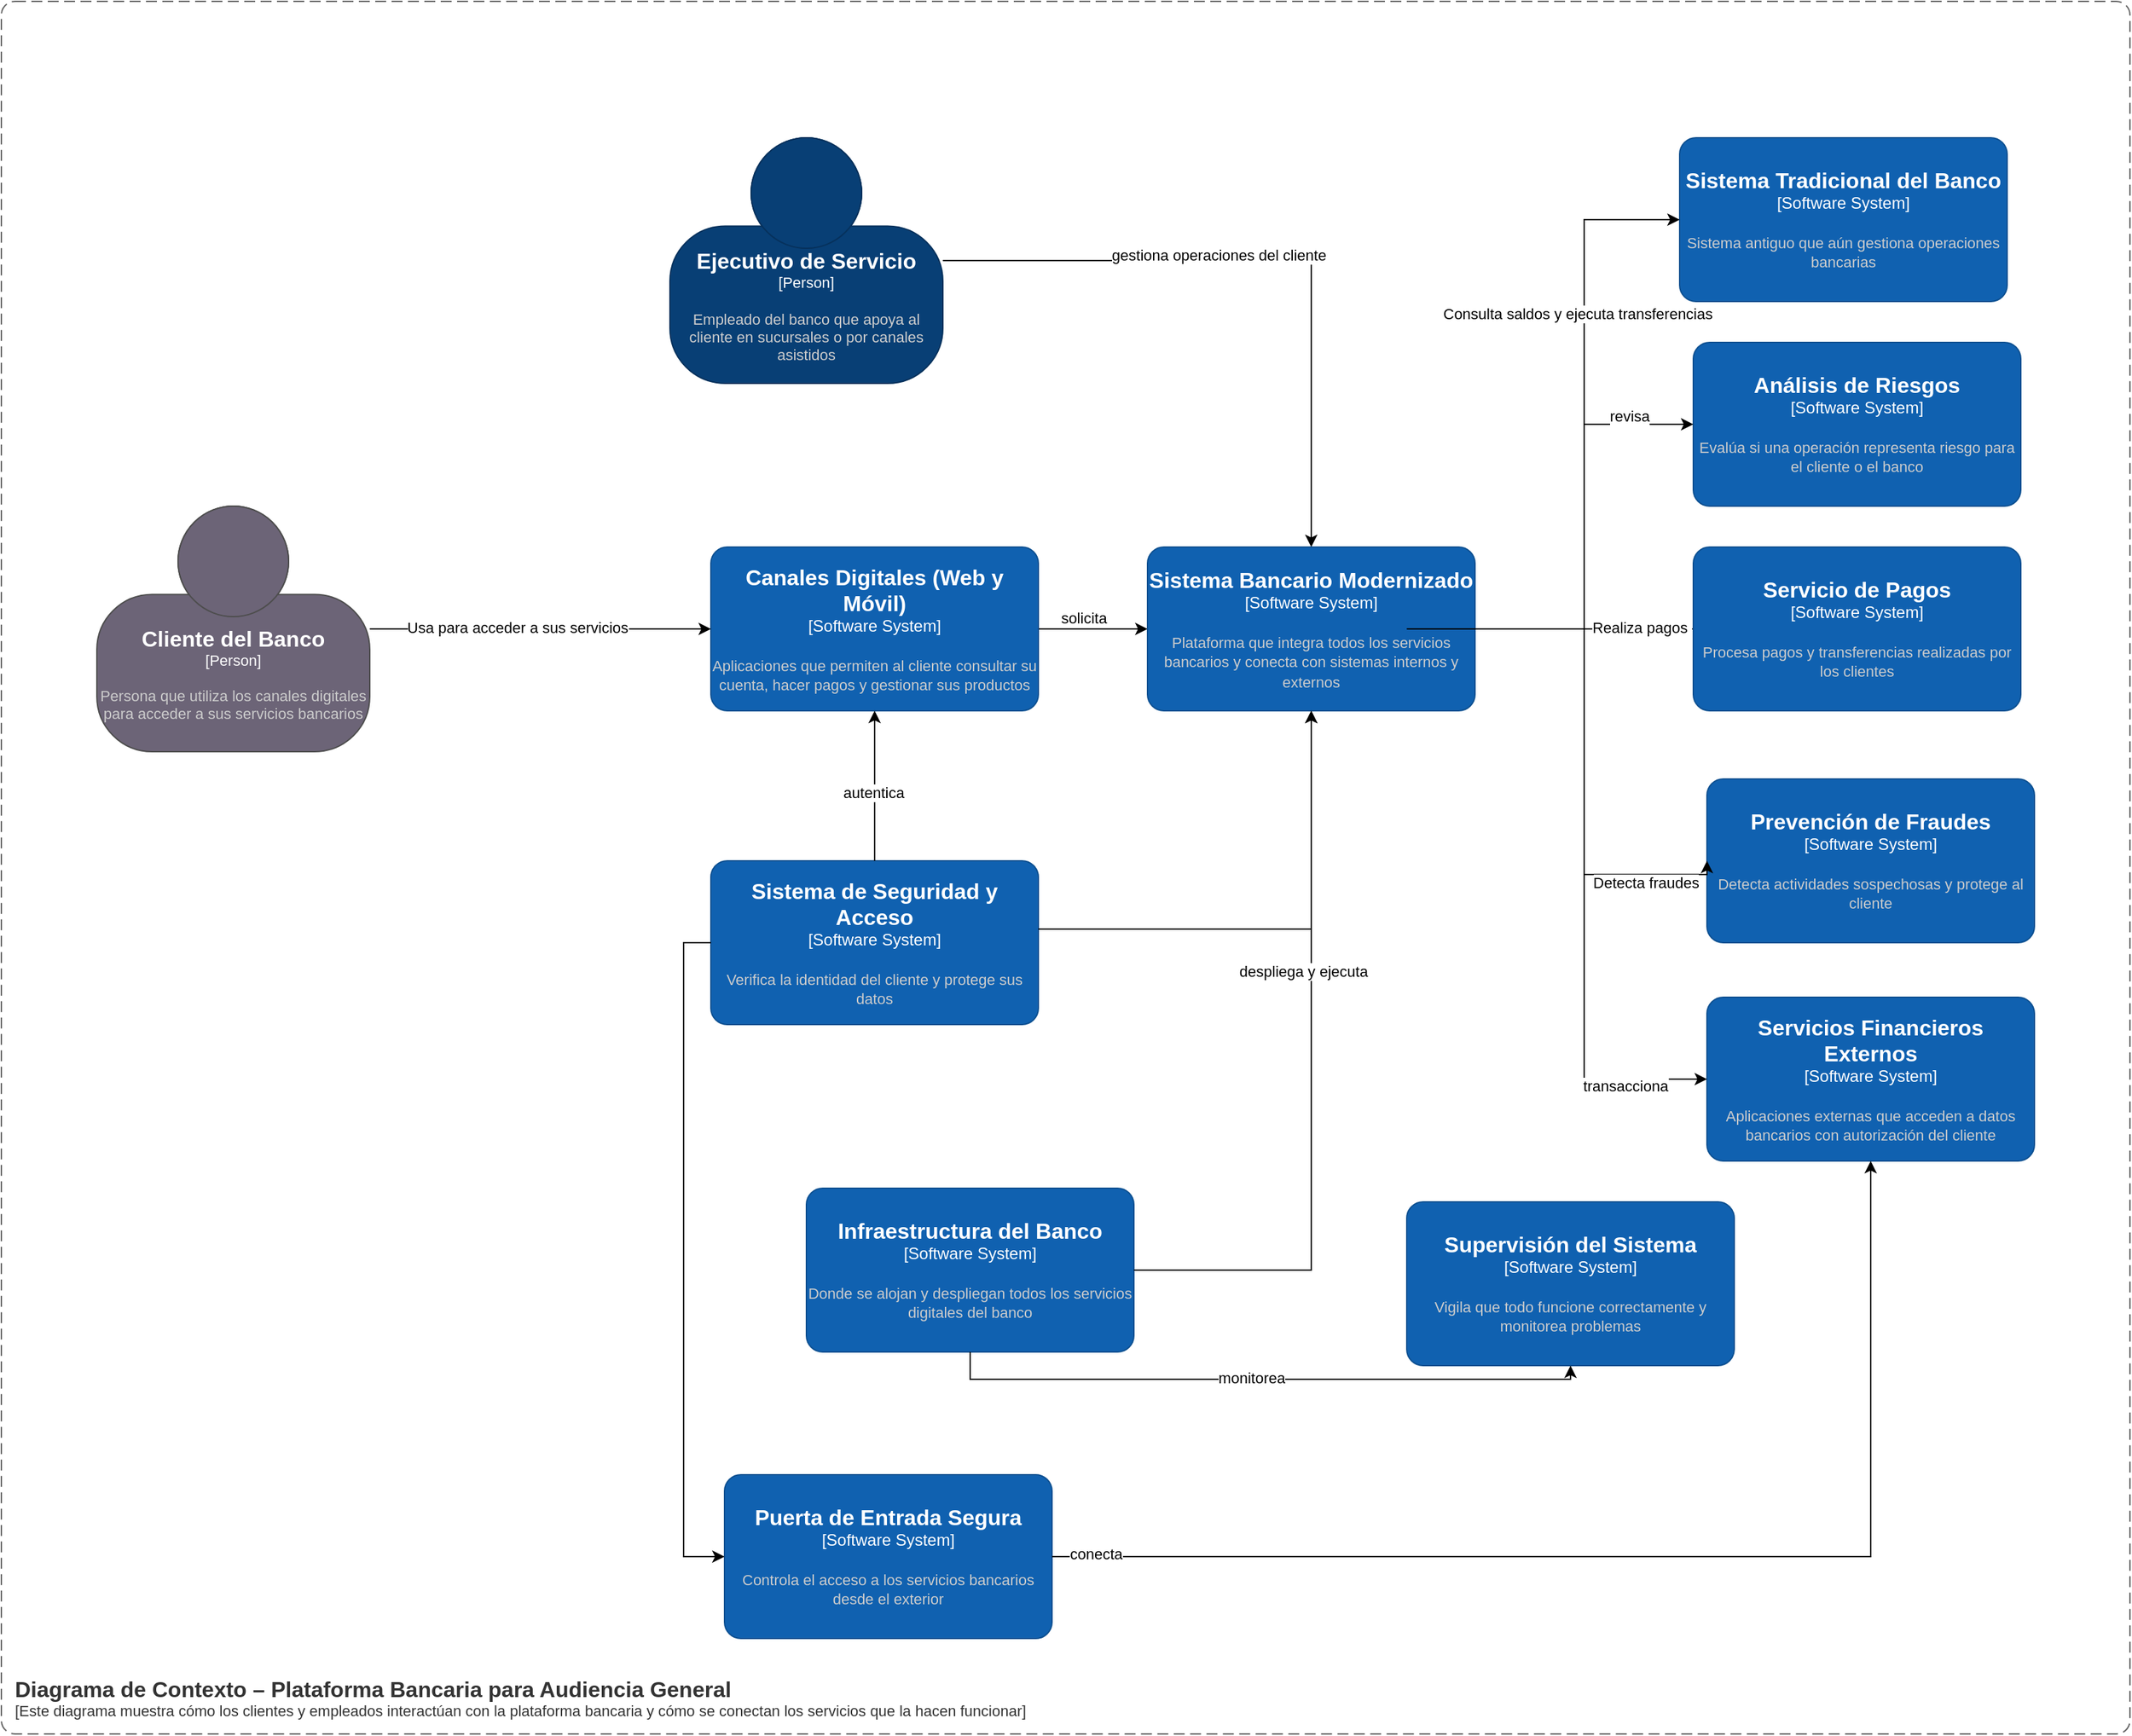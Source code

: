 <mxfile version="28.1.2" pages="15">
  <diagram name="Contexto Bancario On-Premise" id="_enZDo5-PO4toE8Y63nh">
    <mxGraphModel dx="2801" dy="940" grid="1" gridSize="10" guides="1" tooltips="1" connect="1" arrows="1" fold="1" page="1" pageScale="1" pageWidth="850" pageHeight="1100" math="0" shadow="0">
      <root>
        <mxCell id="0" />
        <mxCell id="1" parent="0" />
        <mxCell id="n-chliVEGhCq7pwQYuPW-59" style="edgeStyle=orthogonalEdgeStyle;rounded=0;orthogonalLoop=1;jettySize=auto;html=1;" edge="1" parent="1" source="n-chliVEGhCq7pwQYuPW-29" target="n-chliVEGhCq7pwQYuPW-32">
          <mxGeometry relative="1" as="geometry" />
        </mxCell>
        <mxCell id="n-chliVEGhCq7pwQYuPW-62" value="gestiona operaciones del cliente" style="edgeLabel;html=1;align=center;verticalAlign=middle;resizable=0;points=[];" vertex="1" connectable="0" parent="n-chliVEGhCq7pwQYuPW-59">
          <mxGeometry x="-0.16" y="4" relative="1" as="geometry">
            <mxPoint as="offset" />
          </mxGeometry>
        </mxCell>
        <object placeholders="1" c4Name="Ejecutivo de Servicio" c4Type="Person" c4Description="Empleado del banco que apoya al cliente en sucursales o por canales asistidos" label="&lt;font style=&quot;font-size: 16px&quot;&gt;&lt;b&gt;%c4Name%&lt;/b&gt;&lt;/font&gt;&lt;div&gt;[%c4Type%]&lt;/div&gt;&lt;br&gt;&lt;div&gt;&lt;font style=&quot;font-size: 11px&quot;&gt;&lt;font color=&quot;#cccccc&quot;&gt;%c4Description%&lt;/font&gt;&lt;/div&gt;" id="n-chliVEGhCq7pwQYuPW-29">
          <mxCell style="html=1;fontSize=11;dashed=0;whiteSpace=wrap;fillColor=#083F75;strokeColor=#06315C;fontColor=#ffffff;shape=mxgraph.c4.person2;align=center;metaEdit=1;points=[[0.5,0,0],[1,0.5,0],[1,0.75,0],[0.75,1,0],[0.5,1,0],[0.25,1,0],[0,0.75,0],[0,0.5,0]];resizable=0;" vertex="1" parent="1">
            <mxGeometry x="90" y="180" width="200" height="180" as="geometry" />
          </mxCell>
        </object>
        <object placeholders="1" c4Name="Cliente del Banco" c4Type="Person" c4Description="Persona que utiliza los canales digitales para acceder a sus servicios bancarios" label="&lt;font style=&quot;font-size: 16px&quot;&gt;&lt;b&gt;%c4Name%&lt;/b&gt;&lt;/font&gt;&lt;div&gt;[%c4Type%]&lt;/div&gt;&lt;br&gt;&lt;div&gt;&lt;font style=&quot;font-size: 11px&quot;&gt;&lt;font color=&quot;#cccccc&quot;&gt;%c4Description%&lt;/font&gt;&lt;/div&gt;" id="n-chliVEGhCq7pwQYuPW-30">
          <mxCell style="html=1;fontSize=11;dashed=0;whiteSpace=wrap;fillColor=#6C6477;strokeColor=#4D4D4D;fontColor=#ffffff;shape=mxgraph.c4.person2;align=center;metaEdit=1;points=[[0.5,0,0],[1,0.5,0],[1,0.75,0],[0.75,1,0],[0.5,1,0],[0.25,1,0],[0,0.75,0],[0,0.5,0]];resizable=0;" vertex="1" parent="1">
            <mxGeometry x="-330" y="450" width="200" height="180" as="geometry" />
          </mxCell>
        </object>
        <mxCell id="n-chliVEGhCq7pwQYuPW-58" style="edgeStyle=orthogonalEdgeStyle;rounded=0;orthogonalLoop=1;jettySize=auto;html=1;" edge="1" parent="1" source="n-chliVEGhCq7pwQYuPW-31" target="n-chliVEGhCq7pwQYuPW-32">
          <mxGeometry relative="1" as="geometry" />
        </mxCell>
        <mxCell id="n-chliVEGhCq7pwQYuPW-63" value="solicita" style="edgeLabel;html=1;align=center;verticalAlign=middle;resizable=0;points=[];" vertex="1" connectable="0" parent="n-chliVEGhCq7pwQYuPW-58">
          <mxGeometry x="-0.211" y="8" relative="1" as="geometry">
            <mxPoint x="1" as="offset" />
          </mxGeometry>
        </mxCell>
        <object placeholders="1" c4Name="Canales Digitales (Web y Móvil)" c4Type="Software System" c4Description="Aplicaciones que permiten al cliente consultar su cuenta, hacer pagos y gestionar sus productos" label="&lt;font style=&quot;font-size: 16px&quot;&gt;&lt;b&gt;%c4Name%&lt;/b&gt;&lt;/font&gt;&lt;div&gt;[%c4Type%]&lt;/div&gt;&lt;br&gt;&lt;div&gt;&lt;font style=&quot;font-size: 11px&quot;&gt;&lt;font color=&quot;#cccccc&quot;&gt;%c4Description%&lt;/font&gt;&lt;/div&gt;" id="n-chliVEGhCq7pwQYuPW-31">
          <mxCell style="rounded=1;whiteSpace=wrap;html=1;labelBackgroundColor=none;fillColor=#1061B0;fontColor=#ffffff;align=center;arcSize=10;strokeColor=#0D5091;metaEdit=1;resizable=0;points=[[0.25,0,0],[0.5,0,0],[0.75,0,0],[1,0.25,0],[1,0.5,0],[1,0.75,0],[0.75,1,0],[0.5,1,0],[0.25,1,0],[0,0.75,0],[0,0.5,0],[0,0.25,0]];" vertex="1" parent="1">
            <mxGeometry x="120" y="480" width="240" height="120" as="geometry" />
          </mxCell>
        </object>
        <mxCell id="n-chliVEGhCq7pwQYuPW-47" style="edgeStyle=orthogonalEdgeStyle;rounded=0;orthogonalLoop=1;jettySize=auto;html=1;" edge="1" parent="1" source="n-chliVEGhCq7pwQYuPW-32" target="n-chliVEGhCq7pwQYuPW-36">
          <mxGeometry relative="1" as="geometry" />
        </mxCell>
        <mxCell id="n-chliVEGhCq7pwQYuPW-65" value="Realiza pagos&amp;nbsp;" style="edgeLabel;html=1;align=center;verticalAlign=middle;resizable=0;points=[];" vertex="1" connectable="0" parent="n-chliVEGhCq7pwQYuPW-47">
          <mxGeometry x="0.508" y="1" relative="1" as="geometry">
            <mxPoint x="1" as="offset" />
          </mxGeometry>
        </mxCell>
        <object placeholders="1" c4Name="Sistema Bancario Modernizado" c4Type="Software System" c4Description="Plataforma que integra todos los servicios bancarios y conecta con sistemas internos y externos" label="&lt;font style=&quot;font-size: 16px&quot;&gt;&lt;b&gt;%c4Name%&lt;/b&gt;&lt;/font&gt;&lt;div&gt;[%c4Type%]&lt;/div&gt;&lt;br&gt;&lt;div&gt;&lt;font style=&quot;font-size: 11px&quot;&gt;&lt;font color=&quot;#cccccc&quot;&gt;%c4Description%&lt;/font&gt;&lt;/div&gt;" id="n-chliVEGhCq7pwQYuPW-32">
          <mxCell style="rounded=1;whiteSpace=wrap;html=1;labelBackgroundColor=none;fillColor=#1061B0;fontColor=#ffffff;align=center;arcSize=10;strokeColor=#0D5091;metaEdit=1;resizable=0;points=[[0.25,0,0],[0.5,0,0],[0.75,0,0],[1,0.25,0],[1,0.5,0],[1,0.75,0],[0.75,1,0],[0.5,1,0],[0.25,1,0],[0,0.75,0],[0,0.5,0],[0,0.25,0]];" vertex="1" parent="1">
            <mxGeometry x="440" y="480" width="240" height="120" as="geometry" />
          </mxCell>
        </object>
        <object placeholders="1" c4Name="Análisis de Riesgos" c4Type="Software System" c4Description="Evalúa si una operación representa riesgo para el cliente o el banco" label="&lt;font style=&quot;font-size: 16px&quot;&gt;&lt;b&gt;%c4Name%&lt;/b&gt;&lt;/font&gt;&lt;div&gt;[%c4Type%]&lt;/div&gt;&lt;br&gt;&lt;div&gt;&lt;font style=&quot;font-size: 11px&quot;&gt;&lt;font color=&quot;#cccccc&quot;&gt;%c4Description%&lt;/font&gt;&lt;/div&gt;" id="n-chliVEGhCq7pwQYuPW-35">
          <mxCell style="rounded=1;whiteSpace=wrap;html=1;labelBackgroundColor=none;fillColor=#1061B0;fontColor=#ffffff;align=center;arcSize=10;strokeColor=#0D5091;metaEdit=1;resizable=0;points=[[0.25,0,0],[0.5,0,0],[0.75,0,0],[1,0.25,0],[1,0.5,0],[1,0.75,0],[0.75,1,0],[0.5,1,0],[0.25,1,0],[0,0.75,0],[0,0.5,0],[0,0.25,0]];" vertex="1" parent="1">
            <mxGeometry x="840" y="330" width="240" height="120" as="geometry" />
          </mxCell>
        </object>
        <object placeholders="1" c4Name="Servicio de Pagos" c4Type="Software System" c4Description="Procesa pagos y transferencias realizadas por los clientes&#xa;" label="&lt;font style=&quot;font-size: 16px&quot;&gt;&lt;b&gt;%c4Name%&lt;/b&gt;&lt;/font&gt;&lt;div&gt;[%c4Type%]&lt;/div&gt;&lt;br&gt;&lt;div&gt;&lt;font style=&quot;font-size: 11px&quot;&gt;&lt;font color=&quot;#cccccc&quot;&gt;%c4Description%&lt;/font&gt;&lt;/div&gt;" id="n-chliVEGhCq7pwQYuPW-36">
          <mxCell style="rounded=1;whiteSpace=wrap;html=1;labelBackgroundColor=none;fillColor=#1061B0;fontColor=#ffffff;align=center;arcSize=10;strokeColor=#0D5091;metaEdit=1;resizable=0;points=[[0.25,0,0],[0.5,0,0],[0.75,0,0],[1,0.25,0],[1,0.5,0],[1,0.75,0],[0.75,1,0],[0.5,1,0],[0.25,1,0],[0,0.75,0],[0,0.5,0],[0,0.25,0]];" vertex="1" parent="1">
            <mxGeometry x="840" y="480" width="240" height="120" as="geometry" />
          </mxCell>
        </object>
        <object placeholders="1" c4Name="Sistema Tradicional del Banco" c4Type="Software System" c4Description="Sistema antiguo que aún gestiona operaciones bancarias" label="&lt;font style=&quot;font-size: 16px&quot;&gt;&lt;b&gt;%c4Name%&lt;/b&gt;&lt;/font&gt;&lt;div&gt;[%c4Type%]&lt;/div&gt;&lt;br&gt;&lt;div&gt;&lt;font style=&quot;font-size: 11px&quot;&gt;&lt;font color=&quot;#cccccc&quot;&gt;%c4Description%&lt;/font&gt;&lt;/div&gt;" id="n-chliVEGhCq7pwQYuPW-38">
          <mxCell style="rounded=1;whiteSpace=wrap;html=1;labelBackgroundColor=none;fillColor=#1061B0;fontColor=#ffffff;align=center;arcSize=10;strokeColor=#0D5091;metaEdit=1;resizable=0;points=[[0.25,0,0],[0.5,0,0],[0.75,0,0],[1,0.25,0],[1,0.5,0],[1,0.75,0],[0.75,1,0],[0.5,1,0],[0.25,1,0],[0,0.75,0],[0,0.5,0],[0,0.25,0]];" vertex="1" parent="1">
            <mxGeometry x="830" y="180" width="240" height="120" as="geometry" />
          </mxCell>
        </object>
        <object placeholders="1" c4Name="Prevención de Fraudes" c4Type="Software System" c4Description="Detecta actividades sospechosas y protege al cliente" label="&lt;font style=&quot;font-size: 16px&quot;&gt;&lt;b&gt;%c4Name%&lt;/b&gt;&lt;/font&gt;&lt;div&gt;[%c4Type%]&lt;/div&gt;&lt;br&gt;&lt;div&gt;&lt;font style=&quot;font-size: 11px&quot;&gt;&lt;font color=&quot;#cccccc&quot;&gt;%c4Description%&lt;/font&gt;&lt;/div&gt;" id="n-chliVEGhCq7pwQYuPW-39">
          <mxCell style="rounded=1;whiteSpace=wrap;html=1;labelBackgroundColor=none;fillColor=#1061B0;fontColor=#ffffff;align=center;arcSize=10;strokeColor=#0D5091;metaEdit=1;resizable=0;points=[[0.25,0,0],[0.5,0,0],[0.75,0,0],[1,0.25,0],[1,0.5,0],[1,0.75,0],[0.75,1,0],[0.5,1,0],[0.25,1,0],[0,0.75,0],[0,0.5,0],[0,0.25,0]];" vertex="1" parent="1">
            <mxGeometry x="850" y="650" width="240" height="120" as="geometry" />
          </mxCell>
        </object>
        <object placeholders="1" c4Name="Servicios Financieros Externos" c4Type="Software System" c4Description="Aplicaciones externas que acceden a datos bancarios con autorización del cliente" label="&lt;font style=&quot;font-size: 16px&quot;&gt;&lt;b&gt;%c4Name%&lt;/b&gt;&lt;/font&gt;&lt;div&gt;[%c4Type%]&lt;/div&gt;&lt;br&gt;&lt;div&gt;&lt;font style=&quot;font-size: 11px&quot;&gt;&lt;font color=&quot;#cccccc&quot;&gt;%c4Description%&lt;/font&gt;&lt;/div&gt;" id="n-chliVEGhCq7pwQYuPW-40">
          <mxCell style="rounded=1;whiteSpace=wrap;html=1;labelBackgroundColor=none;fillColor=#1061B0;fontColor=#ffffff;align=center;arcSize=10;strokeColor=#0D5091;metaEdit=1;resizable=0;points=[[0.25,0,0],[0.5,0,0],[0.75,0,0],[1,0.25,0],[1,0.5,0],[1,0.75,0],[0.75,1,0],[0.5,1,0],[0.25,1,0],[0,0.75,0],[0,0.5,0],[0,0.25,0]];" vertex="1" parent="1">
            <mxGeometry x="850" y="810" width="240" height="120" as="geometry" />
          </mxCell>
        </object>
        <object placeholders="1" c4Name="Sistema de Seguridad y Acceso" c4Type="Software System" c4Description="Verifica la identidad del cliente y protege sus datos" label="&lt;font style=&quot;font-size: 16px&quot;&gt;&lt;b&gt;%c4Name%&lt;/b&gt;&lt;/font&gt;&lt;div&gt;[%c4Type%]&lt;/div&gt;&lt;br&gt;&lt;div&gt;&lt;font style=&quot;font-size: 11px&quot;&gt;&lt;font color=&quot;#cccccc&quot;&gt;%c4Description%&lt;/font&gt;&lt;/div&gt;" id="n-chliVEGhCq7pwQYuPW-41">
          <mxCell style="rounded=1;whiteSpace=wrap;html=1;labelBackgroundColor=none;fillColor=#1061B0;fontColor=#ffffff;align=center;arcSize=10;strokeColor=#0D5091;metaEdit=1;resizable=0;points=[[0.25,0,0],[0.5,0,0],[0.75,0,0],[1,0.25,0],[1,0.5,0],[1,0.75,0],[0.75,1,0],[0.5,1,0],[0.25,1,0],[0,0.75,0],[0,0.5,0],[0,0.25,0]];" vertex="1" parent="1">
            <mxGeometry x="120" y="710" width="240" height="120" as="geometry" />
          </mxCell>
        </object>
        <object placeholders="1" c4Name="Puerta de Entrada Segura" c4Type="Software System" c4Description="Controla el acceso a los servicios bancarios desde el exterior" label="&lt;font style=&quot;font-size: 16px&quot;&gt;&lt;b&gt;%c4Name%&lt;/b&gt;&lt;/font&gt;&lt;div&gt;[%c4Type%]&lt;/div&gt;&lt;br&gt;&lt;div&gt;&lt;font style=&quot;font-size: 11px&quot;&gt;&lt;font color=&quot;#cccccc&quot;&gt;%c4Description%&lt;/font&gt;&lt;/div&gt;" id="n-chliVEGhCq7pwQYuPW-42">
          <mxCell style="rounded=1;whiteSpace=wrap;html=1;labelBackgroundColor=none;fillColor=#1061B0;fontColor=#ffffff;align=center;arcSize=10;strokeColor=#0D5091;metaEdit=1;resizable=0;points=[[0.25,0,0],[0.5,0,0],[0.75,0,0],[1,0.25,0],[1,0.5,0],[1,0.75,0],[0.75,1,0],[0.5,1,0],[0.25,1,0],[0,0.75,0],[0,0.5,0],[0,0.25,0]];" vertex="1" parent="1">
            <mxGeometry x="130" y="1160" width="240" height="120" as="geometry" />
          </mxCell>
        </object>
        <object placeholders="1" c4Name="Infraestructura del Banco" c4Type="Software System" c4Description="Donde se alojan y despliegan todos los servicios digitales del banco" label="&lt;font style=&quot;font-size: 16px&quot;&gt;&lt;b&gt;%c4Name%&lt;/b&gt;&lt;/font&gt;&lt;div&gt;[%c4Type%]&lt;/div&gt;&lt;br&gt;&lt;div&gt;&lt;font style=&quot;font-size: 11px&quot;&gt;&lt;font color=&quot;#cccccc&quot;&gt;%c4Description%&lt;/font&gt;&lt;/div&gt;" id="n-chliVEGhCq7pwQYuPW-43">
          <mxCell style="rounded=1;whiteSpace=wrap;html=1;labelBackgroundColor=none;fillColor=#1061B0;fontColor=#ffffff;align=center;arcSize=10;strokeColor=#0D5091;metaEdit=1;resizable=0;points=[[0.25,0,0],[0.5,0,0],[0.75,0,0],[1,0.25,0],[1,0.5,0],[1,0.75,0],[0.75,1,0],[0.5,1,0],[0.25,1,0],[0,0.75,0],[0,0.5,0],[0,0.25,0]];" vertex="1" parent="1">
            <mxGeometry x="190" y="950" width="240" height="120" as="geometry" />
          </mxCell>
        </object>
        <object placeholders="1" c4Name="Supervisión del Sistema" c4Type="Software System" c4Description="Vigila que todo funcione correctamente y monitorea problemas" label="&lt;font style=&quot;font-size: 16px&quot;&gt;&lt;b&gt;%c4Name%&lt;/b&gt;&lt;/font&gt;&lt;div&gt;[%c4Type%]&lt;/div&gt;&lt;br&gt;&lt;div&gt;&lt;font style=&quot;font-size: 11px&quot;&gt;&lt;font color=&quot;#cccccc&quot;&gt;%c4Description%&lt;/font&gt;&lt;/div&gt;" id="n-chliVEGhCq7pwQYuPW-44">
          <mxCell style="rounded=1;whiteSpace=wrap;html=1;labelBackgroundColor=none;fillColor=#1061B0;fontColor=#ffffff;align=center;arcSize=10;strokeColor=#0D5091;metaEdit=1;resizable=0;points=[[0.25,0,0],[0.5,0,0],[0.75,0,0],[1,0.25,0],[1,0.5,0],[1,0.75,0],[0.75,1,0],[0.5,1,0],[0.25,1,0],[0,0.75,0],[0,0.5,0],[0,0.25,0]];" vertex="1" parent="1">
            <mxGeometry x="630" y="960" width="240" height="120" as="geometry" />
          </mxCell>
        </object>
        <mxCell id="n-chliVEGhCq7pwQYuPW-45" style="edgeStyle=orthogonalEdgeStyle;rounded=0;orthogonalLoop=1;jettySize=auto;html=1;entryX=0;entryY=0.5;entryDx=0;entryDy=0;entryPerimeter=0;strokeColor=default;curved=0;" edge="1" parent="1" source="n-chliVEGhCq7pwQYuPW-32" target="n-chliVEGhCq7pwQYuPW-38">
          <mxGeometry relative="1" as="geometry">
            <Array as="points">
              <mxPoint x="760" y="540" />
              <mxPoint x="760" y="240" />
            </Array>
          </mxGeometry>
        </mxCell>
        <mxCell id="n-chliVEGhCq7pwQYuPW-64" value="Consulta saldos y ejecuta transferencias" style="edgeLabel;html=1;align=center;verticalAlign=middle;resizable=0;points=[];" vertex="1" connectable="0" parent="n-chliVEGhCq7pwQYuPW-45">
          <mxGeometry x="0.386" y="5" relative="1" as="geometry">
            <mxPoint y="1" as="offset" />
          </mxGeometry>
        </mxCell>
        <mxCell id="n-chliVEGhCq7pwQYuPW-46" style="edgeStyle=orthogonalEdgeStyle;rounded=0;orthogonalLoop=1;jettySize=auto;html=1;entryX=0;entryY=0.5;entryDx=0;entryDy=0;entryPerimeter=0;" edge="1" parent="1" source="n-chliVEGhCq7pwQYuPW-32" target="n-chliVEGhCq7pwQYuPW-35">
          <mxGeometry relative="1" as="geometry">
            <Array as="points">
              <mxPoint x="760" y="540" />
              <mxPoint x="760" y="390" />
            </Array>
          </mxGeometry>
        </mxCell>
        <mxCell id="n-chliVEGhCq7pwQYuPW-79" value="revisa" style="edgeLabel;html=1;align=center;verticalAlign=middle;resizable=0;points=[];" vertex="1" connectable="0" parent="n-chliVEGhCq7pwQYuPW-46">
          <mxGeometry x="0.694" y="6" relative="1" as="geometry">
            <mxPoint as="offset" />
          </mxGeometry>
        </mxCell>
        <mxCell id="n-chliVEGhCq7pwQYuPW-49" style="edgeStyle=orthogonalEdgeStyle;rounded=0;orthogonalLoop=1;jettySize=auto;html=1;entryX=0;entryY=0.5;entryDx=0;entryDy=0;entryPerimeter=0;" edge="1" parent="1" target="n-chliVEGhCq7pwQYuPW-39">
          <mxGeometry relative="1" as="geometry">
            <mxPoint x="630" y="540" as="sourcePoint" />
            <mxPoint x="920" y="720" as="targetPoint" />
            <Array as="points">
              <mxPoint x="760" y="540" />
              <mxPoint x="760" y="720" />
            </Array>
          </mxGeometry>
        </mxCell>
        <mxCell id="n-chliVEGhCq7pwQYuPW-73" value="Detecta fraudes" style="edgeLabel;html=1;align=center;verticalAlign=middle;resizable=0;points=[];" vertex="1" connectable="0" parent="n-chliVEGhCq7pwQYuPW-49">
          <mxGeometry x="0.731" y="-6" relative="1" as="geometry">
            <mxPoint as="offset" />
          </mxGeometry>
        </mxCell>
        <mxCell id="n-chliVEGhCq7pwQYuPW-50" style="edgeStyle=orthogonalEdgeStyle;rounded=0;orthogonalLoop=1;jettySize=auto;html=1;entryX=0;entryY=0.5;entryDx=0;entryDy=0;entryPerimeter=0;" edge="1" parent="1" source="n-chliVEGhCq7pwQYuPW-32" target="n-chliVEGhCq7pwQYuPW-40">
          <mxGeometry relative="1" as="geometry">
            <Array as="points">
              <mxPoint x="760" y="540" />
              <mxPoint x="760" y="870" />
            </Array>
          </mxGeometry>
        </mxCell>
        <mxCell id="n-chliVEGhCq7pwQYuPW-74" value="transacciona" style="edgeLabel;html=1;align=center;verticalAlign=middle;resizable=0;points=[];" vertex="1" connectable="0" parent="n-chliVEGhCq7pwQYuPW-50">
          <mxGeometry x="0.758" y="-5" relative="1" as="geometry">
            <mxPoint as="offset" />
          </mxGeometry>
        </mxCell>
        <mxCell id="n-chliVEGhCq7pwQYuPW-51" style="edgeStyle=orthogonalEdgeStyle;rounded=0;orthogonalLoop=1;jettySize=auto;html=1;entryX=0.5;entryY=1;entryDx=0;entryDy=0;entryPerimeter=0;" edge="1" parent="1" source="n-chliVEGhCq7pwQYuPW-41" target="n-chliVEGhCq7pwQYuPW-32">
          <mxGeometry relative="1" as="geometry">
            <Array as="points">
              <mxPoint x="560" y="760" />
            </Array>
          </mxGeometry>
        </mxCell>
        <mxCell id="n-chliVEGhCq7pwQYuPW-52" style="edgeStyle=orthogonalEdgeStyle;rounded=0;orthogonalLoop=1;jettySize=auto;html=1;entryX=0.5;entryY=1;entryDx=0;entryDy=0;entryPerimeter=0;" edge="1" parent="1" source="n-chliVEGhCq7pwQYuPW-43" target="n-chliVEGhCq7pwQYuPW-32">
          <mxGeometry relative="1" as="geometry" />
        </mxCell>
        <mxCell id="n-chliVEGhCq7pwQYuPW-77" value="despliega y ejecuta" style="edgeLabel;html=1;align=center;verticalAlign=middle;resizable=0;points=[];" vertex="1" connectable="0" parent="n-chliVEGhCq7pwQYuPW-52">
          <mxGeometry x="0.29" y="6" relative="1" as="geometry">
            <mxPoint y="-1" as="offset" />
          </mxGeometry>
        </mxCell>
        <mxCell id="n-chliVEGhCq7pwQYuPW-53" style="edgeStyle=orthogonalEdgeStyle;rounded=0;orthogonalLoop=1;jettySize=auto;html=1;exitX=0.5;exitY=1;exitDx=0;exitDy=0;exitPerimeter=0;entryX=0.5;entryY=1;entryDx=0;entryDy=0;entryPerimeter=0;" edge="1" parent="1" source="n-chliVEGhCq7pwQYuPW-43" target="n-chliVEGhCq7pwQYuPW-44">
          <mxGeometry relative="1" as="geometry">
            <mxPoint x="762" y="1090" as="targetPoint" />
            <Array as="points">
              <mxPoint x="310" y="1090" />
              <mxPoint x="750" y="1090" />
            </Array>
          </mxGeometry>
        </mxCell>
        <mxCell id="n-chliVEGhCq7pwQYuPW-75" value="monitorea" style="edgeLabel;html=1;align=center;verticalAlign=middle;resizable=0;points=[];" vertex="1" connectable="0" parent="n-chliVEGhCq7pwQYuPW-53">
          <mxGeometry x="-0.04" y="1" relative="1" as="geometry">
            <mxPoint as="offset" />
          </mxGeometry>
        </mxCell>
        <mxCell id="n-chliVEGhCq7pwQYuPW-55" style="edgeStyle=orthogonalEdgeStyle;rounded=0;orthogonalLoop=1;jettySize=auto;html=1;exitX=0;exitY=0.5;exitDx=0;exitDy=0;exitPerimeter=0;entryX=0;entryY=0.5;entryDx=0;entryDy=0;entryPerimeter=0;" edge="1" parent="1" source="n-chliVEGhCq7pwQYuPW-41" target="n-chliVEGhCq7pwQYuPW-42">
          <mxGeometry relative="1" as="geometry" />
        </mxCell>
        <mxCell id="n-chliVEGhCq7pwQYuPW-56" style="edgeStyle=orthogonalEdgeStyle;rounded=0;orthogonalLoop=1;jettySize=auto;html=1;entryX=0.5;entryY=1;entryDx=0;entryDy=0;entryPerimeter=0;" edge="1" parent="1" source="n-chliVEGhCq7pwQYuPW-42" target="n-chliVEGhCq7pwQYuPW-40">
          <mxGeometry relative="1" as="geometry" />
        </mxCell>
        <mxCell id="n-chliVEGhCq7pwQYuPW-78" value="conecta" style="edgeLabel;html=1;align=center;verticalAlign=middle;resizable=0;points=[];" vertex="1" connectable="0" parent="n-chliVEGhCq7pwQYuPW-56">
          <mxGeometry x="-0.928" y="2" relative="1" as="geometry">
            <mxPoint as="offset" />
          </mxGeometry>
        </mxCell>
        <mxCell id="n-chliVEGhCq7pwQYuPW-57" style="edgeStyle=orthogonalEdgeStyle;rounded=0;orthogonalLoop=1;jettySize=auto;html=1;entryX=0.5;entryY=1;entryDx=0;entryDy=0;entryPerimeter=0;" edge="1" parent="1" source="n-chliVEGhCq7pwQYuPW-41" target="n-chliVEGhCq7pwQYuPW-31">
          <mxGeometry relative="1" as="geometry" />
        </mxCell>
        <mxCell id="n-chliVEGhCq7pwQYuPW-76" value="autentica" style="edgeLabel;html=1;align=center;verticalAlign=middle;resizable=0;points=[];" vertex="1" connectable="0" parent="n-chliVEGhCq7pwQYuPW-57">
          <mxGeometry x="-0.08" y="1" relative="1" as="geometry">
            <mxPoint as="offset" />
          </mxGeometry>
        </mxCell>
        <mxCell id="n-chliVEGhCq7pwQYuPW-60" style="edgeStyle=orthogonalEdgeStyle;rounded=0;orthogonalLoop=1;jettySize=auto;html=1;entryX=0;entryY=0.5;entryDx=0;entryDy=0;entryPerimeter=0;" edge="1" parent="1" source="n-chliVEGhCq7pwQYuPW-30" target="n-chliVEGhCq7pwQYuPW-31">
          <mxGeometry relative="1" as="geometry" />
        </mxCell>
        <mxCell id="n-chliVEGhCq7pwQYuPW-61" value="Usa para acceder a sus servicios" style="edgeLabel;html=1;align=center;verticalAlign=middle;resizable=0;points=[];" vertex="1" connectable="0" parent="n-chliVEGhCq7pwQYuPW-60">
          <mxGeometry x="-0.144" y="1" relative="1" as="geometry">
            <mxPoint x="1" as="offset" />
          </mxGeometry>
        </mxCell>
        <object placeholders="1" c4Name="Diagrama de Contexto – Plataforma Bancaria para Audiencia General" c4Type="ContainerScopeBoundary" c4Application="Este diagrama muestra cómo los clientes y empleados interactúan con la plataforma bancaria y cómo se conectan los servicios que la hacen funcionar" label="&lt;font style=&quot;font-size: 16px&quot;&gt;&lt;b&gt;&lt;div style=&quot;text-align: left&quot;&gt;%c4Name%&lt;/div&gt;&lt;/b&gt;&lt;/font&gt;&lt;div style=&quot;text-align: left&quot;&gt;[%c4Application%]&lt;/div&gt;" id="n-chliVEGhCq7pwQYuPW-80">
          <mxCell style="rounded=1;fontSize=11;whiteSpace=wrap;html=1;dashed=1;arcSize=20;fillColor=none;strokeColor=#666666;fontColor=#333333;labelBackgroundColor=none;align=left;verticalAlign=bottom;labelBorderColor=none;spacingTop=0;spacing=10;dashPattern=8 4;metaEdit=1;rotatable=0;perimeter=rectanglePerimeter;noLabel=0;labelPadding=0;allowArrows=0;connectable=0;expand=0;recursiveResize=0;editable=1;pointerEvents=0;absoluteArcSize=1;points=[[0.25,0,0],[0.5,0,0],[0.75,0,0],[1,0.25,0],[1,0.5,0],[1,0.75,0],[0.75,1,0],[0.5,1,0],[0.25,1,0],[0,0.75,0],[0,0.5,0],[0,0.25,0]];" vertex="1" parent="1">
            <mxGeometry x="-400" y="80" width="1560" height="1270" as="geometry" />
          </mxCell>
        </object>
      </root>
    </mxGraphModel>
  </diagram>
  <diagram id="LZp2sb7kEOShFsTqq7gE" name="Diagrama C4 Nivel 2 – Sistema Bancario">
    <mxGraphModel dx="2113" dy="1018" grid="1" gridSize="10" guides="1" tooltips="1" connect="1" arrows="1" fold="1" page="1" pageScale="1" pageWidth="850" pageHeight="1100" math="0" shadow="0">
      <root>
        <mxCell id="0" />
        <mxCell id="1" parent="0" />
        <object placeholders="1" c4Name="Cliente del Banco" c4Type="Person" c4Description="Persona que accede a los servicios bancarios desde canales digitales" label="&lt;font style=&quot;font-size: 16px&quot;&gt;&lt;b&gt;%c4Name%&lt;/b&gt;&lt;/font&gt;&lt;div&gt;[%c4Type%]&lt;/div&gt;&lt;br&gt;&lt;div&gt;&lt;font style=&quot;font-size: 11px&quot;&gt;&lt;font color=&quot;#cccccc&quot;&gt;%c4Description%&lt;/font&gt;&lt;/div&gt;" id="VtRAtOnJuLLaIDEhtlVI-1">
          <mxCell style="html=1;fontSize=11;dashed=0;whiteSpace=wrap;fillColor=#6C6477;strokeColor=#4D4D4D;fontColor=#ffffff;shape=mxgraph.c4.person2;align=center;metaEdit=1;points=[[0.5,0,0],[1,0.5,0],[1,0.75,0],[0.75,1,0],[0.5,1,0],[0.25,1,0],[0,0.75,0],[0,0.5,0]];resizable=0;" vertex="1" parent="1">
            <mxGeometry x="30" y="430" width="200" height="180" as="geometry" />
          </mxCell>
        </object>
        <object placeholders="1" c4Name="API REST Principal" c4Type="Container" c4Technology="Spring Boot + Java" c4Description="Expone servicios bancarios a los canales digitales y coordina la lógica de negocio" label="&lt;font style=&quot;font-size: 16px&quot;&gt;&lt;b&gt;%c4Name%&lt;/b&gt;&lt;/font&gt;&lt;div&gt;[%c4Type%: %c4Technology%]&lt;/div&gt;&lt;br&gt;&lt;div&gt;&lt;font style=&quot;font-size: 11px&quot;&gt;&lt;font color=&quot;#E6E6E6&quot;&gt;%c4Description%&lt;/font&gt;&lt;/div&gt;" id="VtRAtOnJuLLaIDEhtlVI-2">
          <mxCell style="rounded=1;whiteSpace=wrap;html=1;fontSize=11;labelBackgroundColor=none;fillColor=#23A2D9;fontColor=#ffffff;align=center;arcSize=10;strokeColor=#0E7DAD;metaEdit=1;resizable=0;points=[[0.25,0,0],[0.5,0,0],[0.75,0,0],[1,0.25,0],[1,0.5,0],[1,0.75,0],[0.75,1,0],[0.5,1,0],[0.25,1,0],[0,0.75,0],[0,0.5,0],[0,0.25,0]];" vertex="1" parent="1">
            <mxGeometry x="630" y="460" width="240" height="120" as="geometry" />
          </mxCell>
        </object>
        <mxCell id="VtRAtOnJuLLaIDEhtlVI-14" style="edgeStyle=orthogonalEdgeStyle;rounded=0;orthogonalLoop=1;jettySize=auto;html=1;" edge="1" parent="1" source="VtRAtOnJuLLaIDEhtlVI-3" target="VtRAtOnJuLLaIDEhtlVI-2">
          <mxGeometry relative="1" as="geometry" />
        </mxCell>
        <object placeholders="1" c4Name="Aplicación Web/Móvil" c4Type="Container" c4Technology="Angular / Flutter" c4Description="Interfaz web y móvil para que el cliente acceda a sus productos bancarios" label="&lt;font style=&quot;font-size: 16px&quot;&gt;&lt;b&gt;%c4Name%&lt;/b&gt;&lt;/font&gt;&lt;div&gt;[%c4Type%: %c4Technology%]&lt;/div&gt;&lt;br&gt;&lt;div&gt;&lt;font style=&quot;font-size: 11px&quot;&gt;&lt;font color=&quot;#E6E6E6&quot;&gt;%c4Description%&lt;/font&gt;&lt;/div&gt;" id="VtRAtOnJuLLaIDEhtlVI-3">
          <mxCell style="rounded=1;whiteSpace=wrap;html=1;fontSize=11;labelBackgroundColor=none;fillColor=#23A2D9;fontColor=#ffffff;align=center;arcSize=10;strokeColor=#0E7DAD;metaEdit=1;resizable=0;points=[[0.25,0,0],[0.5,0,0],[0.75,0,0],[1,0.25,0],[1,0.5,0],[1,0.75,0],[0.75,1,0],[0.5,1,0],[0.25,1,0],[0,0.75,0],[0,0.5,0],[0,0.25,0]];" vertex="1" parent="1">
            <mxGeometry x="305" y="460" width="240" height="120" as="geometry" />
          </mxCell>
        </object>
        <object placeholders="1" c4Name="Orquestador de Servicios" c4Type="Container" c4Technology="Spring Cloud" c4Description="Coordina flujos entre microservicios y sistemas externos" label="&lt;font style=&quot;font-size: 16px&quot;&gt;&lt;b&gt;%c4Name%&lt;/b&gt;&lt;/font&gt;&lt;div&gt;[%c4Type%: %c4Technology%]&lt;/div&gt;&lt;br&gt;&lt;div&gt;&lt;font style=&quot;font-size: 11px&quot;&gt;&lt;font color=&quot;#E6E6E6&quot;&gt;%c4Description%&lt;/font&gt;&lt;/div&gt;" id="VtRAtOnJuLLaIDEhtlVI-4">
          <mxCell style="rounded=1;whiteSpace=wrap;html=1;fontSize=11;labelBackgroundColor=none;fillColor=#23A2D9;fontColor=#ffffff;align=center;arcSize=10;strokeColor=#0E7DAD;metaEdit=1;resizable=0;points=[[0.25,0,0],[0.5,0,0],[0.75,0,0],[1,0.25,0],[1,0.5,0],[1,0.75,0],[0.75,1,0],[0.5,1,0],[0.25,1,0],[0,0.75,0],[0,0.5,0],[0,0.25,0]];" vertex="1" parent="1">
            <mxGeometry x="970" y="460" width="240" height="120" as="geometry" />
          </mxCell>
        </object>
        <object placeholders="1" c4Name="Servicio de Pagos" c4Type="Container" c4Technology="Spring Boot, Kafka" c4Description="Gestiona pagos entre cuentas" label="&lt;font style=&quot;font-size: 16px&quot;&gt;&lt;b&gt;%c4Name%&lt;/b&gt;&lt;/font&gt;&lt;div&gt;[%c4Type%: %c4Technology%]&lt;/div&gt;&lt;br&gt;&lt;div&gt;&lt;font style=&quot;font-size: 11px&quot;&gt;&lt;font color=&quot;#E6E6E6&quot;&gt;%c4Description%&lt;/font&gt;&lt;/div&gt;" id="VtRAtOnJuLLaIDEhtlVI-5">
          <mxCell style="rounded=1;whiteSpace=wrap;html=1;fontSize=11;labelBackgroundColor=none;fillColor=#23A2D9;fontColor=#ffffff;align=center;arcSize=10;strokeColor=#0E7DAD;metaEdit=1;resizable=0;points=[[0.25,0,0],[0.5,0,0],[0.75,0,0],[1,0.25,0],[1,0.5,0],[1,0.75,0],[0.75,1,0],[0.5,1,0],[0.25,1,0],[0,0.75,0],[0,0.5,0],[0,0.25,0]];" vertex="1" parent="1">
            <mxGeometry x="1800" y="460" width="240" height="120" as="geometry" />
          </mxCell>
        </object>
        <object placeholders="1" c4Name="Servicio de Riesgos" c4Type="Container" c4Technology="Spring Boot" c4Description="Evalúa riesgos en tiempo real para operaciones sensibles" label="&lt;font style=&quot;font-size: 16px&quot;&gt;&lt;b&gt;%c4Name%&lt;/b&gt;&lt;/font&gt;&lt;div&gt;[%c4Type%: %c4Technology%]&lt;/div&gt;&lt;br&gt;&lt;div&gt;&lt;font style=&quot;font-size: 11px&quot;&gt;&lt;font color=&quot;#E6E6E6&quot;&gt;%c4Description%&lt;/font&gt;&lt;/div&gt;" id="VtRAtOnJuLLaIDEhtlVI-6">
          <mxCell style="rounded=1;whiteSpace=wrap;html=1;fontSize=11;labelBackgroundColor=none;fillColor=#23A2D9;fontColor=#ffffff;align=center;arcSize=10;strokeColor=#0E7DAD;metaEdit=1;resizable=0;points=[[0.25,0,0],[0.5,0,0],[0.75,0,0],[1,0.25,0],[1,0.5,0],[1,0.75,0],[0.75,1,0],[0.5,1,0],[0.25,1,0],[0,0.75,0],[0,0.5,0],[0,0.25,0]];" vertex="1" parent="1">
            <mxGeometry x="1810" y="270" width="240" height="120" as="geometry" />
          </mxCell>
        </object>
        <mxCell id="VtRAtOnJuLLaIDEhtlVI-37" style="edgeStyle=orthogonalEdgeStyle;rounded=0;orthogonalLoop=1;jettySize=auto;html=1;entryX=0;entryY=0.5;entryDx=0;entryDy=0;entryPerimeter=0;" edge="1" parent="1" source="VtRAtOnJuLLaIDEhtlVI-7" target="VtRAtOnJuLLaIDEhtlVI-12">
          <mxGeometry relative="1" as="geometry">
            <mxPoint x="2210" y="560" as="targetPoint" />
          </mxGeometry>
        </mxCell>
        <object placeholders="1" c4Name="Servicio de Prevención de Fraudes" c4Type="Container" c4Technology="Spring Boot + Redis" c4Description="Detecta patrones sospechosos y bloquea operaciones" label="&lt;font style=&quot;font-size: 16px&quot;&gt;&lt;b&gt;%c4Name%&lt;/b&gt;&lt;/font&gt;&lt;div&gt;[%c4Type%: %c4Technology%]&lt;/div&gt;&lt;br&gt;&lt;div&gt;&lt;font style=&quot;font-size: 11px&quot;&gt;&lt;font color=&quot;#E6E6E6&quot;&gt;%c4Description%&lt;/font&gt;&lt;/div&gt;" id="VtRAtOnJuLLaIDEhtlVI-7">
          <mxCell style="rounded=1;whiteSpace=wrap;html=1;fontSize=11;labelBackgroundColor=none;fillColor=#23A2D9;fontColor=#ffffff;align=center;arcSize=10;strokeColor=#0E7DAD;metaEdit=1;resizable=0;points=[[0.25,0,0],[0.5,0,0],[0.75,0,0],[1,0.25,0],[1,0.5,0],[1,0.75,0],[0.75,1,0],[0.5,1,0],[0.25,1,0],[0,0.75,0],[0,0.5,0],[0,0.25,0]];" vertex="1" parent="1">
            <mxGeometry x="1810" y="640" width="240" height="120" as="geometry" />
          </mxCell>
        </object>
        <object placeholders="1" c4Name="Exposición de APIs Externas" c4Type="Container" c4Technology="Spring Boot , OAuth2 , OpenAPI" c4Description="Expone servicios bancarios a terceros bajo estándares de seguridad" label="&lt;font style=&quot;font-size: 16px&quot;&gt;&lt;b&gt;%c4Name%&lt;/b&gt;&lt;/font&gt;&lt;div&gt;[%c4Type%: %c4Technology%]&lt;/div&gt;&lt;br&gt;&lt;div&gt;&lt;font style=&quot;font-size: 11px&quot;&gt;&lt;font color=&quot;#E6E6E6&quot;&gt;%c4Description%&lt;/font&gt;&lt;/div&gt;" id="VtRAtOnJuLLaIDEhtlVI-8">
          <mxCell style="rounded=1;whiteSpace=wrap;html=1;fontSize=11;labelBackgroundColor=none;fillColor=#23A2D9;fontColor=#ffffff;align=center;arcSize=10;strokeColor=#0E7DAD;metaEdit=1;resizable=0;points=[[0.25,0,0],[0.5,0,0],[0.75,0,0],[1,0.25,0],[1,0.5,0],[1,0.75,0],[0.75,1,0],[0.5,1,0],[0.25,1,0],[0,0.75,0],[0,0.5,0],[0,0.25,0]];" vertex="1" parent="1">
            <mxGeometry x="1000" y="770" width="240" height="120" as="geometry" />
          </mxCell>
        </object>
        <mxCell id="rW8vph_OUMapgo6x3sLV-1" style="edgeStyle=orthogonalEdgeStyle;rounded=0;orthogonalLoop=1;jettySize=auto;html=1;" edge="1" parent="1" source="VtRAtOnJuLLaIDEhtlVI-9" target="VtRAtOnJuLLaIDEhtlVI-10">
          <mxGeometry relative="1" as="geometry" />
        </mxCell>
        <mxCell id="rW8vph_OUMapgo6x3sLV-2" value="Entrega configuracion" style="edgeLabel;html=1;align=center;verticalAlign=middle;resizable=0;points=[];" vertex="1" connectable="0" parent="rW8vph_OUMapgo6x3sLV-1">
          <mxGeometry x="-0.23" y="-1" relative="1" as="geometry">
            <mxPoint as="offset" />
          </mxGeometry>
        </mxCell>
        <object placeholders="1" c4Name="Servidor de Configuración Centralizada" c4Type="Container" c4Technology="Spring Cloud Config" c4Description="Gestiona configuración dinámica de los microservicios" label="&lt;font style=&quot;font-size: 16px&quot;&gt;&lt;b&gt;%c4Name%&lt;/b&gt;&lt;/font&gt;&lt;div&gt;[%c4Type%: %c4Technology%]&lt;/div&gt;&lt;br&gt;&lt;div&gt;&lt;font style=&quot;font-size: 11px&quot;&gt;&lt;font color=&quot;#E6E6E6&quot;&gt;%c4Description%&lt;/font&gt;&lt;/div&gt;" id="VtRAtOnJuLLaIDEhtlVI-9">
          <mxCell style="rounded=1;whiteSpace=wrap;html=1;fontSize=11;labelBackgroundColor=none;fillColor=#23A2D9;fontColor=#ffffff;align=center;arcSize=10;strokeColor=#0E7DAD;metaEdit=1;resizable=0;points=[[0.25,0,0],[0.5,0,0],[0.75,0,0],[1,0.25,0],[1,0.5,0],[1,0.75,0],[0.75,1,0],[0.5,1,0],[0.25,1,0],[0,0.75,0],[0,0.5,0],[0,0.25,0]];" vertex="1" parent="1">
            <mxGeometry x="970" y="220" width="240" height="120" as="geometry" />
          </mxCell>
        </object>
        <object placeholders="1" c4Name="Gateway Interno" c4Type="Container" c4Technology="Spring Cloud Gateway" c4Description="Encaminador interno para microservicios" label="&lt;font style=&quot;font-size: 16px&quot;&gt;&lt;b&gt;%c4Name%&lt;/b&gt;&lt;/font&gt;&lt;div&gt;[%c4Type%: %c4Technology%]&lt;/div&gt;&lt;br&gt;&lt;div&gt;&lt;font style=&quot;font-size: 11px&quot;&gt;&lt;font color=&quot;#E6E6E6&quot;&gt;%c4Description%&lt;/font&gt;&lt;/div&gt;" id="VtRAtOnJuLLaIDEhtlVI-10">
          <mxCell style="rounded=1;whiteSpace=wrap;html=1;fontSize=11;labelBackgroundColor=none;fillColor=#23A2D9;fontColor=#ffffff;align=center;arcSize=10;strokeColor=#0E7DAD;metaEdit=1;resizable=0;points=[[0.25,0,0],[0.5,0,0],[0.75,0,0],[1,0.25,0],[1,0.5,0],[1,0.75,0],[0.75,1,0],[0.5,1,0],[0.25,1,0],[0,0.75,0],[0,0.5,0],[0,0.25,0]];" vertex="1" parent="1">
            <mxGeometry x="1290" y="460" width="240" height="120" as="geometry" />
          </mxCell>
        </object>
        <object placeholders="1" c4Name="Observabilidad y Monitoreo" c4Type="Container" c4Technology="Prometheus , Grafana" c4Description="Recolecta métricas, logs y trazas para análisis" label="&lt;font style=&quot;font-size: 16px&quot;&gt;&lt;b&gt;%c4Name%&lt;/b&gt;&lt;/font&gt;&lt;div&gt;[%c4Type%: %c4Technology%]&lt;/div&gt;&lt;br&gt;&lt;div&gt;&lt;font style=&quot;font-size: 11px&quot;&gt;&lt;font color=&quot;#E6E6E6&quot;&gt;%c4Description%&lt;/font&gt;&lt;/div&gt;" id="VtRAtOnJuLLaIDEhtlVI-11">
          <mxCell style="rounded=1;whiteSpace=wrap;html=1;fontSize=11;labelBackgroundColor=none;fillColor=#23A2D9;fontColor=#ffffff;align=center;arcSize=10;strokeColor=#0E7DAD;metaEdit=1;resizable=0;points=[[0.25,0,0],[0.5,0,0],[0.75,0,0],[1,0.25,0],[1,0.5,0],[1,0.75,0],[0.75,1,0],[0.5,1,0],[0.25,1,0],[0,0.75,0],[0,0.5,0],[0,0.25,0]];" vertex="1" parent="1">
            <mxGeometry x="1290" y="650" width="240" height="120" as="geometry" />
          </mxCell>
        </object>
        <object placeholders="1" c4Name="Base de Datos Principal" c4Type="Container" c4Technology="Oracle Database " c4Description="Almacena información bancaria estructurada" label="&lt;font style=&quot;font-size: 16px&quot;&gt;&lt;b&gt;%c4Name%&lt;/b&gt;&lt;/font&gt;&lt;div&gt;[%c4Type%:&amp;nbsp;%c4Technology%]&lt;/div&gt;&lt;br&gt;&lt;div&gt;&lt;font style=&quot;font-size: 11px&quot;&gt;&lt;font color=&quot;#E6E6E6&quot;&gt;%c4Description%&lt;/font&gt;&lt;/div&gt;" id="VtRAtOnJuLLaIDEhtlVI-12">
          <mxCell style="shape=cylinder3;size=15;whiteSpace=wrap;html=1;boundedLbl=1;rounded=0;labelBackgroundColor=none;fillColor=#23A2D9;fontSize=12;fontColor=#ffffff;align=center;strokeColor=#0E7DAD;metaEdit=1;points=[[0.5,0,0],[1,0.25,0],[1,0.5,0],[1,0.75,0],[0.5,1,0],[0,0.75,0],[0,0.5,0],[0,0.25,0]];resizable=0;" vertex="1" parent="1">
            <mxGeometry x="2250" y="540" width="240" height="120" as="geometry" />
          </mxCell>
        </object>
        <mxCell id="VtRAtOnJuLLaIDEhtlVI-13" style="edgeStyle=orthogonalEdgeStyle;rounded=0;orthogonalLoop=1;jettySize=auto;html=1;entryX=0;entryY=0.5;entryDx=0;entryDy=0;entryPerimeter=0;" edge="1" parent="1" source="VtRAtOnJuLLaIDEhtlVI-1" target="VtRAtOnJuLLaIDEhtlVI-3">
          <mxGeometry relative="1" as="geometry" />
        </mxCell>
        <mxCell id="VtRAtOnJuLLaIDEhtlVI-44" value="Accede" style="edgeLabel;html=1;align=center;verticalAlign=middle;resizable=0;points=[];" vertex="1" connectable="0" parent="VtRAtOnJuLLaIDEhtlVI-13">
          <mxGeometry x="-0.446" y="-2" relative="1" as="geometry">
            <mxPoint as="offset" />
          </mxGeometry>
        </mxCell>
        <mxCell id="VtRAtOnJuLLaIDEhtlVI-15" style="edgeStyle=orthogonalEdgeStyle;rounded=0;orthogonalLoop=1;jettySize=auto;html=1;entryX=0;entryY=0.5;entryDx=0;entryDy=0;entryPerimeter=0;" edge="1" parent="1" source="VtRAtOnJuLLaIDEhtlVI-2" target="VtRAtOnJuLLaIDEhtlVI-4">
          <mxGeometry relative="1" as="geometry" />
        </mxCell>
        <mxCell id="VtRAtOnJuLLaIDEhtlVI-43" value="Coordina flujos" style="edgeLabel;html=1;align=center;verticalAlign=middle;resizable=0;points=[];" vertex="1" connectable="0" parent="VtRAtOnJuLLaIDEhtlVI-15">
          <mxGeometry x="-0.24" y="-2" relative="1" as="geometry">
            <mxPoint as="offset" />
          </mxGeometry>
        </mxCell>
        <mxCell id="VtRAtOnJuLLaIDEhtlVI-16" style="edgeStyle=orthogonalEdgeStyle;rounded=0;orthogonalLoop=1;jettySize=auto;html=1;entryX=0.5;entryY=0;entryDx=0;entryDy=0;entryPerimeter=0;" edge="1" parent="1" source="VtRAtOnJuLLaIDEhtlVI-9" target="VtRAtOnJuLLaIDEhtlVI-4">
          <mxGeometry relative="1" as="geometry" />
        </mxCell>
        <mxCell id="VtRAtOnJuLLaIDEhtlVI-42" value="Entrega configuración" style="edgeLabel;html=1;align=center;verticalAlign=middle;resizable=0;points=[];" vertex="1" connectable="0" parent="VtRAtOnJuLLaIDEhtlVI-16">
          <mxGeometry x="0.067" y="2" relative="1" as="geometry">
            <mxPoint y="1" as="offset" />
          </mxGeometry>
        </mxCell>
        <mxCell id="VtRAtOnJuLLaIDEhtlVI-17" style="edgeStyle=orthogonalEdgeStyle;rounded=0;orthogonalLoop=1;jettySize=auto;html=1;entryX=0;entryY=0.5;entryDx=0;entryDy=0;entryPerimeter=0;" edge="1" parent="1" source="VtRAtOnJuLLaIDEhtlVI-4" target="VtRAtOnJuLLaIDEhtlVI-10">
          <mxGeometry relative="1" as="geometry" />
        </mxCell>
        <mxCell id="VtRAtOnJuLLaIDEhtlVI-38" style="edgeStyle=orthogonalEdgeStyle;rounded=0;orthogonalLoop=1;jettySize=auto;html=1;" edge="1" parent="1" source="VtRAtOnJuLLaIDEhtlVI-18" target="VtRAtOnJuLLaIDEhtlVI-12">
          <mxGeometry relative="1" as="geometry" />
        </mxCell>
        <mxCell id="VtRAtOnJuLLaIDEhtlVI-40" value="persiste datos" style="edgeLabel;html=1;align=center;verticalAlign=middle;resizable=0;points=[];" vertex="1" connectable="0" parent="VtRAtOnJuLLaIDEhtlVI-38">
          <mxGeometry x="-0.371" y="-7" relative="1" as="geometry">
            <mxPoint x="1" as="offset" />
          </mxGeometry>
        </mxCell>
        <object placeholders="1" c4Name="Core Bancario" c4Type="Container" c4Technology="Cobol" c4Description="Gestiona las operaciones del core legacy" label="&lt;font style=&quot;font-size: 16px&quot;&gt;&lt;b&gt;%c4Name%&lt;/b&gt;&lt;/font&gt;&lt;div&gt;[%c4Type%: %c4Technology%]&lt;/div&gt;&lt;br&gt;&lt;div&gt;&lt;font style=&quot;font-size: 11px&quot;&gt;&lt;font color=&quot;#E6E6E6&quot;&gt;%c4Description%&lt;/font&gt;&lt;/div&gt;" id="VtRAtOnJuLLaIDEhtlVI-18">
          <mxCell style="rounded=1;whiteSpace=wrap;html=1;fontSize=11;labelBackgroundColor=none;fillColor=#23A2D9;fontColor=#ffffff;align=center;arcSize=10;strokeColor=#0E7DAD;metaEdit=1;resizable=0;points=[[0.25,0,0],[0.5,0,0],[0.75,0,0],[1,0.25,0],[1,0.5,0],[1,0.75,0],[0.75,1,0],[0.5,1,0],[0.25,1,0],[0,0.75,0],[0,0.5,0],[0,0.25,0]];" vertex="1" parent="1">
            <mxGeometry x="1810" y="870" width="240" height="120" as="geometry" />
          </mxCell>
        </object>
        <mxCell id="VtRAtOnJuLLaIDEhtlVI-20" style="edgeStyle=orthogonalEdgeStyle;rounded=0;orthogonalLoop=1;jettySize=auto;html=1;entryX=0.375;entryY=0.083;entryDx=0;entryDy=0;entryPerimeter=0;" edge="1" parent="1" source="VtRAtOnJuLLaIDEhtlVI-4" target="VtRAtOnJuLLaIDEhtlVI-8">
          <mxGeometry relative="1" as="geometry" />
        </mxCell>
        <mxCell id="VtRAtOnJuLLaIDEhtlVI-27" value="expone servicios a erceros" style="edgeLabel;html=1;align=center;verticalAlign=middle;resizable=0;points=[];" vertex="1" connectable="0" parent="VtRAtOnJuLLaIDEhtlVI-20">
          <mxGeometry x="-0.026" y="1" relative="1" as="geometry">
            <mxPoint y="1" as="offset" />
          </mxGeometry>
        </mxCell>
        <mxCell id="VtRAtOnJuLLaIDEhtlVI-21" style="edgeStyle=orthogonalEdgeStyle;rounded=0;orthogonalLoop=1;jettySize=auto;html=1;entryX=0;entryY=0.5;entryDx=0;entryDy=0;entryPerimeter=0;" edge="1" parent="1" source="VtRAtOnJuLLaIDEhtlVI-10" target="VtRAtOnJuLLaIDEhtlVI-5">
          <mxGeometry relative="1" as="geometry" />
        </mxCell>
        <mxCell id="VtRAtOnJuLLaIDEhtlVI-28" value="Encamina solicitudes" style="edgeLabel;html=1;align=center;verticalAlign=middle;resizable=0;points=[];" vertex="1" connectable="0" parent="VtRAtOnJuLLaIDEhtlVI-21">
          <mxGeometry x="0.475" y="-1" relative="1" as="geometry">
            <mxPoint x="1" as="offset" />
          </mxGeometry>
        </mxCell>
        <mxCell id="VtRAtOnJuLLaIDEhtlVI-22" style="edgeStyle=orthogonalEdgeStyle;rounded=0;orthogonalLoop=1;jettySize=auto;html=1;entryX=0;entryY=0.5;entryDx=0;entryDy=0;entryPerimeter=0;" edge="1" parent="1" source="VtRAtOnJuLLaIDEhtlVI-10" target="VtRAtOnJuLLaIDEhtlVI-6">
          <mxGeometry relative="1" as="geometry" />
        </mxCell>
        <mxCell id="VtRAtOnJuLLaIDEhtlVI-30" value="Encamina solicitudes" style="edgeLabel;html=1;align=center;verticalAlign=middle;resizable=0;points=[];" vertex="1" connectable="0" parent="VtRAtOnJuLLaIDEhtlVI-22">
          <mxGeometry x="0.599" y="3" relative="1" as="geometry">
            <mxPoint x="1" as="offset" />
          </mxGeometry>
        </mxCell>
        <mxCell id="VtRAtOnJuLLaIDEhtlVI-23" style="edgeStyle=orthogonalEdgeStyle;rounded=0;orthogonalLoop=1;jettySize=auto;html=1;exitX=1;exitY=0.5;exitDx=0;exitDy=0;exitPerimeter=0;entryX=0;entryY=0.5;entryDx=0;entryDy=0;entryPerimeter=0;" edge="1" parent="1" source="VtRAtOnJuLLaIDEhtlVI-10" target="VtRAtOnJuLLaIDEhtlVI-7">
          <mxGeometry relative="1" as="geometry" />
        </mxCell>
        <mxCell id="VtRAtOnJuLLaIDEhtlVI-31" value="Encamina solicitudes" style="edgeLabel;html=1;align=center;verticalAlign=middle;resizable=0;points=[];" vertex="1" connectable="0" parent="VtRAtOnJuLLaIDEhtlVI-23">
          <mxGeometry x="0.612" y="6" relative="1" as="geometry">
            <mxPoint x="1" as="offset" />
          </mxGeometry>
        </mxCell>
        <mxCell id="VtRAtOnJuLLaIDEhtlVI-24" style="edgeStyle=orthogonalEdgeStyle;rounded=0;orthogonalLoop=1;jettySize=auto;html=1;entryX=0;entryY=0.5;entryDx=0;entryDy=0;entryPerimeter=0;" edge="1" parent="1" source="VtRAtOnJuLLaIDEhtlVI-10" target="VtRAtOnJuLLaIDEhtlVI-18">
          <mxGeometry relative="1" as="geometry" />
        </mxCell>
        <mxCell id="VtRAtOnJuLLaIDEhtlVI-32" value="Encamina solicitudes" style="edgeLabel;html=1;align=center;verticalAlign=middle;resizable=0;points=[];" vertex="1" connectable="0" parent="VtRAtOnJuLLaIDEhtlVI-24">
          <mxGeometry x="0.736" y="6" relative="1" as="geometry">
            <mxPoint x="1" as="offset" />
          </mxGeometry>
        </mxCell>
        <mxCell id="VtRAtOnJuLLaIDEhtlVI-33" style="edgeStyle=orthogonalEdgeStyle;rounded=0;orthogonalLoop=1;jettySize=auto;html=1;entryX=0;entryY=0.5;entryDx=0;entryDy=0;entryPerimeter=0;" edge="1" parent="1" source="VtRAtOnJuLLaIDEhtlVI-11" target="VtRAtOnJuLLaIDEhtlVI-7">
          <mxGeometry relative="1" as="geometry" />
        </mxCell>
        <mxCell id="VtRAtOnJuLLaIDEhtlVI-34" value="monitorea" style="edgeLabel;html=1;align=center;verticalAlign=middle;resizable=0;points=[];" vertex="1" connectable="0" parent="VtRAtOnJuLLaIDEhtlVI-33">
          <mxGeometry x="-0.432" y="-1" relative="1" as="geometry">
            <mxPoint x="1" as="offset" />
          </mxGeometry>
        </mxCell>
        <mxCell id="VtRAtOnJuLLaIDEhtlVI-35" style="edgeStyle=orthogonalEdgeStyle;rounded=0;orthogonalLoop=1;jettySize=auto;html=1;entryX=0.5;entryY=0;entryDx=0;entryDy=0;entryPerimeter=0;" edge="1" parent="1" source="VtRAtOnJuLLaIDEhtlVI-6" target="VtRAtOnJuLLaIDEhtlVI-12">
          <mxGeometry relative="1" as="geometry" />
        </mxCell>
        <mxCell id="VtRAtOnJuLLaIDEhtlVI-39" value="persite datos" style="edgeLabel;html=1;align=center;verticalAlign=middle;resizable=0;points=[];" vertex="1" connectable="0" parent="VtRAtOnJuLLaIDEhtlVI-35">
          <mxGeometry x="-0.161" y="-7" relative="1" as="geometry">
            <mxPoint x="1" as="offset" />
          </mxGeometry>
        </mxCell>
        <mxCell id="VtRAtOnJuLLaIDEhtlVI-36" style="edgeStyle=orthogonalEdgeStyle;rounded=0;orthogonalLoop=1;jettySize=auto;html=1;entryX=0;entryY=0.5;entryDx=0;entryDy=0;entryPerimeter=0;" edge="1" parent="1" source="VtRAtOnJuLLaIDEhtlVI-5" target="VtRAtOnJuLLaIDEhtlVI-12">
          <mxGeometry relative="1" as="geometry" />
        </mxCell>
        <mxCell id="VtRAtOnJuLLaIDEhtlVI-41" value="persiste datos" style="edgeLabel;html=1;align=center;verticalAlign=middle;resizable=0;points=[];" vertex="1" connectable="0" parent="VtRAtOnJuLLaIDEhtlVI-36">
          <mxGeometry x="0.625" y="1" relative="1" as="geometry">
            <mxPoint x="1" as="offset" />
          </mxGeometry>
        </mxCell>
        <object placeholders="1" c4Name="Diagrama C4 Nivel 2 – Sistema Bancario Modernizado" c4Type="SystemScopeBoundary" c4Application="Software System" label="&lt;font style=&quot;font-size: 16px&quot;&gt;&lt;b&gt;&lt;div style=&quot;text-align: left&quot;&gt;%c4Name%&lt;/div&gt;&lt;/b&gt;&lt;/font&gt;&lt;div style=&quot;text-align: left&quot;&gt;[%c4Application%]&lt;/div&gt;" id="VtRAtOnJuLLaIDEhtlVI-45">
          <mxCell style="rounded=1;fontSize=11;whiteSpace=wrap;html=1;dashed=1;arcSize=20;fillColor=none;strokeColor=#666666;fontColor=#333333;labelBackgroundColor=none;align=left;verticalAlign=bottom;labelBorderColor=none;spacingTop=0;spacing=10;dashPattern=8 4;metaEdit=1;rotatable=0;perimeter=rectanglePerimeter;noLabel=0;labelPadding=0;allowArrows=0;connectable=0;expand=0;recursiveResize=0;editable=1;pointerEvents=0;absoluteArcSize=1;points=[[0.25,0,0],[0.5,0,0],[0.75,0,0],[1,0.25,0],[1,0.5,0],[1,0.75,0],[0.75,1,0],[0.5,1,0],[0.25,1,0],[0,0.75,0],[0,0.5,0],[0,0.25,0]];" vertex="1" parent="1">
            <mxGeometry x="240" y="140" width="2270" height="900" as="geometry" />
          </mxCell>
        </object>
        <mxCell id="rW8vph_OUMapgo6x3sLV-3" style="edgeStyle=orthogonalEdgeStyle;rounded=0;orthogonalLoop=1;jettySize=auto;html=1;entryX=0.5;entryY=0;entryDx=0;entryDy=0;entryPerimeter=0;" edge="1" parent="1" source="VtRAtOnJuLLaIDEhtlVI-9" target="VtRAtOnJuLLaIDEhtlVI-2">
          <mxGeometry relative="1" as="geometry" />
        </mxCell>
        <mxCell id="rW8vph_OUMapgo6x3sLV-4" value="Entrega configuracion" style="edgeLabel;html=1;align=center;verticalAlign=middle;resizable=0;points=[];" vertex="1" connectable="0" parent="rW8vph_OUMapgo6x3sLV-3">
          <mxGeometry x="-0.115" y="1" relative="1" as="geometry">
            <mxPoint as="offset" />
          </mxGeometry>
        </mxCell>
      </root>
    </mxGraphModel>
  </diagram>
  <diagram id="NCCIDQkVRcY404PMUdRn" name="Diagrama C4 Nivel 2 – Core Bancario Legacy">
    <mxGraphModel dx="1811" dy="873" grid="1" gridSize="10" guides="1" tooltips="1" connect="1" arrows="1" fold="1" page="1" pageScale="1" pageWidth="850" pageHeight="1100" math="0" shadow="0">
      <root>
        <mxCell id="0" />
        <mxCell id="1" parent="0" />
        <object placeholders="1" c4Name="Diagrama C4 Nivel 2 – Core Bancario Legacy" c4Type="SystemScopeBoundary" c4Application="Vista de contenedores COBOL que componen el sistema bancario tradicional con Oracle y MQ" label="&lt;font style=&quot;font-size: 16px&quot;&gt;&lt;b&gt;&lt;div style=&quot;text-align: left&quot;&gt;%c4Name%&lt;/div&gt;&lt;/b&gt;&lt;/font&gt;&lt;div style=&quot;text-align: left&quot;&gt;[%c4Application%]&lt;/div&gt;" id="7TM2HgMYHBb-7MSakgKA-1">
          <mxCell style="rounded=1;fontSize=11;whiteSpace=wrap;html=1;dashed=1;arcSize=20;fillColor=none;strokeColor=#666666;fontColor=#333333;labelBackgroundColor=none;align=left;verticalAlign=bottom;labelBorderColor=none;spacingTop=0;spacing=10;dashPattern=8 4;metaEdit=1;rotatable=0;perimeter=rectanglePerimeter;noLabel=0;labelPadding=0;allowArrows=0;connectable=0;expand=0;recursiveResize=0;editable=1;pointerEvents=0;absoluteArcSize=1;points=[[0.25,0,0],[0.5,0,0],[0.75,0,0],[1,0.25,0],[1,0.5,0],[1,0.75,0],[0.75,1,0],[0.5,1,0],[0.25,1,0],[0,0.75,0],[0,0.5,0],[0,0.25,0]];" vertex="1" parent="1">
            <mxGeometry x="40" y="40" width="1530" height="600" as="geometry" />
          </mxCell>
        </object>
        <mxCell id="7TM2HgMYHBb-7MSakgKA-11" style="edgeStyle=orthogonalEdgeStyle;rounded=0;orthogonalLoop=1;jettySize=auto;html=1;" edge="1" parent="1" source="7TM2HgMYHBb-7MSakgKA-3" target="7TM2HgMYHBb-7MSakgKA-8">
          <mxGeometry relative="1" as="geometry" />
        </mxCell>
        <mxCell id="7TM2HgMYHBb-7MSakgKA-12" value="Emite logs" style="edgeLabel;html=1;align=center;verticalAlign=middle;resizable=0;points=[];" vertex="1" connectable="0" parent="7TM2HgMYHBb-7MSakgKA-11">
          <mxGeometry x="0.206" y="-2" relative="1" as="geometry">
            <mxPoint as="offset" />
          </mxGeometry>
        </mxCell>
        <mxCell id="7TM2HgMYHBb-7MSakgKA-13" style="edgeStyle=orthogonalEdgeStyle;rounded=0;orthogonalLoop=1;jettySize=auto;html=1;" edge="1" parent="1" source="7TM2HgMYHBb-7MSakgKA-3" target="7TM2HgMYHBb-7MSakgKA-7">
          <mxGeometry relative="1" as="geometry">
            <Array as="points">
              <mxPoint x="760" y="340" />
              <mxPoint x="1230" y="340" />
            </Array>
          </mxGeometry>
        </mxCell>
        <mxCell id="7TM2HgMYHBb-7MSakgKA-14" value="Procesa y actualiza datos bancarios en lote" style="edgeLabel;html=1;align=center;verticalAlign=middle;resizable=0;points=[];" vertex="1" connectable="0" parent="7TM2HgMYHBb-7MSakgKA-13">
          <mxGeometry x="-0.164" y="-2" relative="1" as="geometry">
            <mxPoint as="offset" />
          </mxGeometry>
        </mxCell>
        <object placeholders="1" c4Name="Procesador Batch COBOL" c4Type="Container" c4Technology="COBOL Batch" c4Description="Ejecuta procesos nocturnos, conciliaciones y cierres contables" label="&lt;font style=&quot;font-size: 16px&quot;&gt;&lt;b&gt;%c4Name%&lt;/b&gt;&lt;/font&gt;&lt;div&gt;[%c4Type%: %c4Technology%]&lt;/div&gt;&lt;br&gt;&lt;div&gt;&lt;font style=&quot;font-size: 11px&quot;&gt;&lt;font color=&quot;#E6E6E6&quot;&gt;%c4Description%&lt;/font&gt;&lt;/div&gt;" id="7TM2HgMYHBb-7MSakgKA-3">
          <mxCell style="rounded=1;whiteSpace=wrap;html=1;fontSize=11;labelBackgroundColor=none;fillColor=#23A2D9;fontColor=#ffffff;align=center;arcSize=10;strokeColor=#0E7DAD;metaEdit=1;resizable=0;points=[[0.25,0,0],[0.5,0,0],[0.75,0,0],[1,0.25,0],[1,0.5,0],[1,0.75,0],[0.75,1,0],[0.5,1,0],[0.25,1,0],[0,0.75,0],[0,0.5,0],[0,0.25,0]];" vertex="1" parent="1">
            <mxGeometry x="640" y="160" width="240" height="120" as="geometry" />
          </mxCell>
        </object>
        <mxCell id="7TM2HgMYHBb-7MSakgKA-15" style="edgeStyle=orthogonalEdgeStyle;rounded=0;orthogonalLoop=1;jettySize=auto;html=1;" edge="1" parent="1" source="7TM2HgMYHBb-7MSakgKA-4" target="7TM2HgMYHBb-7MSakgKA-7">
          <mxGeometry relative="1" as="geometry" />
        </mxCell>
        <mxCell id="7TM2HgMYHBb-7MSakgKA-16" value="Consulta y actualiza datos en tiempo real" style="edgeLabel;html=1;align=center;verticalAlign=middle;resizable=0;points=[];" vertex="1" connectable="0" parent="7TM2HgMYHBb-7MSakgKA-15">
          <mxGeometry x="-0.187" y="-2" relative="1" as="geometry">
            <mxPoint as="offset" />
          </mxGeometry>
        </mxCell>
        <object placeholders="1" c4Name="Motor Transaccional COBOL" c4Type="Container" c4Technology="COBOL Online" c4Description="Gestiona operaciones bancarias en tiempo real como pagos, consultas y movimientos" label="&lt;font style=&quot;font-size: 16px&quot;&gt;&lt;b&gt;%c4Name%&lt;/b&gt;&lt;/font&gt;&lt;div&gt;[%c4Type%: %c4Technology%]&lt;/div&gt;&lt;br&gt;&lt;div&gt;&lt;font style=&quot;font-size: 11px&quot;&gt;&lt;font color=&quot;#E6E6E6&quot;&gt;%c4Description%&lt;/font&gt;&lt;/div&gt;" id="7TM2HgMYHBb-7MSakgKA-4">
          <mxCell style="rounded=1;whiteSpace=wrap;html=1;fontSize=11;labelBackgroundColor=none;fillColor=#23A2D9;fontColor=#ffffff;align=center;arcSize=10;strokeColor=#0E7DAD;metaEdit=1;resizable=0;points=[[0.25,0,0],[0.5,0,0],[0.75,0,0],[1,0.25,0],[1,0.5,0],[1,0.75,0],[0.75,1,0],[0.5,1,0],[0.25,1,0],[0,0.75,0],[0,0.5,0],[0,0.25,0]];" vertex="1" parent="1">
            <mxGeometry x="630" y="440" width="240" height="120" as="geometry" />
          </mxCell>
        </object>
        <object placeholders="1" c4Name="Interfaz de Mensajería MQ" c4Type="Container" c4Technology="IBM MQ" c4Description="Recibe y envía mensajes desde otros sistemas mediante IBM MQ" label="&lt;font style=&quot;font-size: 16px&quot;&gt;&lt;b&gt;%c4Name%&lt;/b&gt;&lt;/font&gt;&lt;div&gt;[%c4Type%: %c4Technology%]&lt;/div&gt;&lt;br&gt;&lt;div&gt;&lt;font style=&quot;font-size: 11px&quot;&gt;&lt;font color=&quot;#E6E6E6&quot;&gt;%c4Description%&lt;/font&gt;&lt;/div&gt;" id="7TM2HgMYHBb-7MSakgKA-5">
          <mxCell style="rounded=1;whiteSpace=wrap;html=1;fontSize=11;labelBackgroundColor=none;fillColor=#23A2D9;fontColor=#ffffff;align=center;arcSize=10;strokeColor=#0E7DAD;metaEdit=1;resizable=0;points=[[0.25,0,0],[0.5,0,0],[0.75,0,0],[1,0.25,0],[1,0.5,0],[1,0.75,0],[0.75,1,0],[0.5,1,0],[0.25,1,0],[0,0.75,0],[0,0.5,0],[0,0.25,0]];" vertex="1" parent="1">
            <mxGeometry x="80" y="440" width="240" height="120" as="geometry" />
          </mxCell>
        </object>
        <object placeholders="1" c4Name="Base de Datos Bancaria" c4Type="Container" c4Technology="Oracle Database" c4Description="Almacena información estructurada como cuentas, saldos, movimientos y registros históricos" label="&lt;font style=&quot;font-size: 16px&quot;&gt;&lt;b&gt;%c4Name%&lt;/b&gt;&lt;/font&gt;&lt;div&gt;[%c4Type%:&amp;nbsp;%c4Technology%]&lt;/div&gt;&lt;br&gt;&lt;div&gt;&lt;font style=&quot;font-size: 11px&quot;&gt;&lt;font color=&quot;#E6E6E6&quot;&gt;%c4Description%&lt;/font&gt;&lt;/div&gt;" id="7TM2HgMYHBb-7MSakgKA-7">
          <mxCell style="shape=cylinder3;size=15;whiteSpace=wrap;html=1;boundedLbl=1;rounded=0;labelBackgroundColor=none;fillColor=#23A2D9;fontSize=12;fontColor=#ffffff;align=center;strokeColor=#0E7DAD;metaEdit=1;points=[[0.5,0,0],[1,0.25,0],[1,0.5,0],[1,0.75,0],[0.5,1,0],[0,0.75,0],[0,0.5,0],[0,0.25,0]];resizable=0;" vertex="1" parent="1">
            <mxGeometry x="1110" y="440" width="240" height="120" as="geometry" />
          </mxCell>
        </object>
        <object placeholders="1" c4Name="Registro y Monitoreo" c4Type="Container" c4Technology="Mainframe Logs" c4Description="Captura logs del sistema y los expone para análisis y auditoría" label="&lt;font style=&quot;font-size: 16px&quot;&gt;&lt;b&gt;%c4Name%&lt;/b&gt;&lt;/font&gt;&lt;div&gt;[%c4Type%: %c4Technology%]&lt;/div&gt;&lt;br&gt;&lt;div&gt;&lt;font style=&quot;font-size: 11px&quot;&gt;&lt;font color=&quot;#E6E6E6&quot;&gt;%c4Description%&lt;/font&gt;&lt;/div&gt;" id="7TM2HgMYHBb-7MSakgKA-8">
          <mxCell style="rounded=1;whiteSpace=wrap;html=1;fontSize=11;labelBackgroundColor=none;fillColor=#23A2D9;fontColor=#ffffff;align=center;arcSize=10;strokeColor=#0E7DAD;metaEdit=1;resizable=0;points=[[0.25,0,0],[0.5,0,0],[0.75,0,0],[1,0.25,0],[1,0.5,0],[1,0.75,0],[0.75,1,0],[0.5,1,0],[0.25,1,0],[0,0.75,0],[0,0.5,0],[0,0.25,0]];" vertex="1" parent="1">
            <mxGeometry x="1120" y="160" width="240" height="120" as="geometry" />
          </mxCell>
        </object>
        <mxCell id="7TM2HgMYHBb-7MSakgKA-9" style="edgeStyle=orthogonalEdgeStyle;rounded=0;orthogonalLoop=1;jettySize=auto;html=1;entryX=0;entryY=0.5;entryDx=0;entryDy=0;entryPerimeter=0;" edge="1" parent="1" source="7TM2HgMYHBb-7MSakgKA-5" target="7TM2HgMYHBb-7MSakgKA-4">
          <mxGeometry relative="1" as="geometry" />
        </mxCell>
        <mxCell id="7TM2HgMYHBb-7MSakgKA-10" value="Envía solicitudes desde sistemas externos" style="edgeLabel;html=1;align=center;verticalAlign=middle;resizable=0;points=[];" vertex="1" connectable="0" parent="7TM2HgMYHBb-7MSakgKA-9">
          <mxGeometry x="0.207" relative="1" as="geometry">
            <mxPoint x="1" as="offset" />
          </mxGeometry>
        </mxCell>
        <mxCell id="7TM2HgMYHBb-7MSakgKA-17" style="edgeStyle=orthogonalEdgeStyle;rounded=0;orthogonalLoop=1;jettySize=auto;html=1;entryX=0.5;entryY=1;entryDx=0;entryDy=0;entryPerimeter=0;" edge="1" parent="1" source="7TM2HgMYHBb-7MSakgKA-4" target="7TM2HgMYHBb-7MSakgKA-8">
          <mxGeometry relative="1" as="geometry">
            <Array as="points">
              <mxPoint x="750" y="370" />
              <mxPoint x="1240" y="370" />
            </Array>
          </mxGeometry>
        </mxCell>
        <mxCell id="7TM2HgMYHBb-7MSakgKA-18" value="Emite logs" style="edgeLabel;html=1;align=center;verticalAlign=middle;resizable=0;points=[];" vertex="1" connectable="0" parent="7TM2HgMYHBb-7MSakgKA-17">
          <mxGeometry x="0.021" y="-3" relative="1" as="geometry">
            <mxPoint as="offset" />
          </mxGeometry>
        </mxCell>
      </root>
    </mxGraphModel>
  </diagram>
  <diagram id="6r879mR0nADM2X2GwuvR" name="Diagrama C4 Nivel 2 – API Gateway Bancario">
    <mxGraphModel dx="1811" dy="873" grid="1" gridSize="10" guides="1" tooltips="1" connect="1" arrows="1" fold="1" page="1" pageScale="1" pageWidth="850" pageHeight="1100" math="0" shadow="0">
      <root>
        <mxCell id="0" />
        <mxCell id="1" parent="0" />
        <object placeholders="1" c4Name="Diagrama C4 Nivel 2 – API Gateway Bancario" c4Type="SystemScopeBoundary" c4Application="Vista de contenedores que componen el gateway de entrada y control de acceso a servicios bancarios" label="&lt;font style=&quot;font-size: 16px&quot;&gt;&lt;b&gt;&lt;div style=&quot;text-align: left&quot;&gt;%c4Name%&lt;/div&gt;&lt;/b&gt;&lt;/font&gt;&lt;div style=&quot;text-align: left&quot;&gt;[%c4Application%]&lt;/div&gt;" id="b5-vxKUpbC2cOLsDfnHa-1">
          <mxCell style="rounded=1;fontSize=11;whiteSpace=wrap;html=1;dashed=1;arcSize=20;fillColor=none;strokeColor=#666666;fontColor=#333333;labelBackgroundColor=none;align=left;verticalAlign=bottom;labelBorderColor=none;spacingTop=0;spacing=10;dashPattern=8 4;metaEdit=1;rotatable=0;perimeter=rectanglePerimeter;noLabel=0;labelPadding=0;allowArrows=0;connectable=0;expand=0;recursiveResize=0;editable=1;pointerEvents=0;absoluteArcSize=1;points=[[0.25,0,0],[0.5,0,0],[0.75,0,0],[1,0.25,0],[1,0.5,0],[1,0.75,0],[0.75,1,0],[0.5,1,0],[0.25,1,0],[0,0.75,0],[0,0.5,0],[0,0.25,0]];" vertex="1" parent="1">
            <mxGeometry x="40" y="20" width="1130" height="750" as="geometry" />
          </mxCell>
        </object>
        <mxCell id="b5-vxKUpbC2cOLsDfnHa-12" style="edgeStyle=orthogonalEdgeStyle;rounded=0;orthogonalLoop=1;jettySize=auto;html=1;" edge="1" parent="1" source="b5-vxKUpbC2cOLsDfnHa-2" target="b5-vxKUpbC2cOLsDfnHa-3">
          <mxGeometry relative="1" as="geometry" />
        </mxCell>
        <mxCell id="b5-vxKUpbC2cOLsDfnHa-13" value="Solicita validación de credenciales" style="edgeLabel;html=1;align=center;verticalAlign=middle;resizable=0;points=[];" vertex="1" connectable="0" parent="b5-vxKUpbC2cOLsDfnHa-12">
          <mxGeometry x="-0.227" relative="1" as="geometry">
            <mxPoint as="offset" />
          </mxGeometry>
        </mxCell>
        <object placeholders="1" c4Name="Gateway de Entrada" c4Type="Container" c4Technology="Spring Cloud Gateway" c4Description="Encaminador principal que recibe solicitudes externas y las dirige a los servicios internos" label="&lt;font style=&quot;font-size: 16px&quot;&gt;&lt;b&gt;%c4Name%&lt;/b&gt;&lt;/font&gt;&lt;div&gt;[%c4Type%: %c4Technology%]&lt;/div&gt;&lt;br&gt;&lt;div&gt;&lt;font style=&quot;font-size: 11px&quot;&gt;&lt;font color=&quot;#E6E6E6&quot;&gt;%c4Description%&lt;/font&gt;&lt;/div&gt;" id="b5-vxKUpbC2cOLsDfnHa-2">
          <mxCell style="rounded=1;whiteSpace=wrap;html=1;fontSize=11;labelBackgroundColor=none;fillColor=#23A2D9;fontColor=#ffffff;align=center;arcSize=10;strokeColor=#0E7DAD;metaEdit=1;resizable=0;points=[[0.25,0,0],[0.5,0,0],[0.75,0,0],[1,0.25,0],[1,0.5,0],[1,0.75,0],[0.75,1,0],[0.5,1,0],[0.25,1,0],[0,0.75,0],[0,0.5,0],[0,0.25,0]];" vertex="1" parent="1">
            <mxGeometry x="520" y="300" width="240" height="120" as="geometry" />
          </mxCell>
        </object>
        <object placeholders="1" c4Name="Validador de Autenticación" c4Type="Container" c4Technology="OAuth2 / JWT / Keycloak" c4Description="Verifica tokens, credenciales y permisos antes de permitir el acceso" label="&lt;font style=&quot;font-size: 16px&quot;&gt;&lt;b&gt;%c4Name%&lt;/b&gt;&lt;/font&gt;&lt;div&gt;[%c4Type%: %c4Technology%]&lt;/div&gt;&lt;br&gt;&lt;div&gt;&lt;font style=&quot;font-size: 11px&quot;&gt;&lt;font color=&quot;#E6E6E6&quot;&gt;%c4Description%&lt;/font&gt;&lt;/div&gt;" id="b5-vxKUpbC2cOLsDfnHa-3">
          <mxCell style="rounded=1;whiteSpace=wrap;html=1;fontSize=11;labelBackgroundColor=none;fillColor=#23A2D9;fontColor=#ffffff;align=center;arcSize=10;strokeColor=#0E7DAD;metaEdit=1;resizable=0;points=[[0.25,0,0],[0.5,0,0],[0.75,0,0],[1,0.25,0],[1,0.5,0],[1,0.75,0],[0.75,1,0],[0.5,1,0],[0.25,1,0],[0,0.75,0],[0,0.5,0],[0,0.25,0]];" vertex="1" parent="1">
            <mxGeometry x="520" y="560" width="240" height="120" as="geometry" />
          </mxCell>
        </object>
        <object placeholders="1" c4Name="Limitador de Tráfico" c4Type="Container" c4Technology="Bucket4j / Redis" c4Description="Aplica políticas de control de acceso, límites de uso y protección contra abuso" label="&lt;font style=&quot;font-size: 16px&quot;&gt;&lt;b&gt;%c4Name%&lt;/b&gt;&lt;/font&gt;&lt;div&gt;[%c4Type%: %c4Technology%]&lt;/div&gt;&lt;br&gt;&lt;div&gt;&lt;font style=&quot;font-size: 11px&quot;&gt;&lt;font color=&quot;#E6E6E6&quot;&gt;%c4Description%&lt;/font&gt;&lt;/div&gt;" id="b5-vxKUpbC2cOLsDfnHa-4">
          <mxCell style="rounded=1;whiteSpace=wrap;html=1;fontSize=11;labelBackgroundColor=none;fillColor=#23A2D9;fontColor=#ffffff;align=center;arcSize=10;strokeColor=#0E7DAD;metaEdit=1;resizable=0;points=[[0.25,0,0],[0.5,0,0],[0.75,0,0],[1,0.25,0],[1,0.5,0],[1,0.75,0],[0.75,1,0],[0.5,1,0],[0.25,1,0],[0,0.75,0],[0,0.5,0],[0,0.25,0]];" vertex="1" parent="1">
            <mxGeometry x="520" y="80" width="240" height="120" as="geometry" />
          </mxCell>
        </object>
        <object placeholders="1" c4Name="Registro de Auditoría" c4Type="Container" c4Technology="Spring Boot, ELK" c4Description="Registra cada solicitud entrante y su resultado para trazabilidad y cumplimiento" label="&lt;font style=&quot;font-size: 16px&quot;&gt;&lt;b&gt;%c4Name%&lt;/b&gt;&lt;/font&gt;&lt;div&gt;[%c4Type%: %c4Technology%]&lt;/div&gt;&lt;br&gt;&lt;div&gt;&lt;font style=&quot;font-size: 11px&quot;&gt;&lt;font color=&quot;#E6E6E6&quot;&gt;%c4Description%&lt;/font&gt;&lt;/div&gt;" id="b5-vxKUpbC2cOLsDfnHa-5">
          <mxCell style="rounded=1;whiteSpace=wrap;html=1;fontSize=11;labelBackgroundColor=none;fillColor=#23A2D9;fontColor=#ffffff;align=center;arcSize=10;strokeColor=#0E7DAD;metaEdit=1;resizable=0;points=[[0.25,0,0],[0.5,0,0],[0.75,0,0],[1,0.25,0],[1,0.5,0],[1,0.75,0],[0.75,1,0],[0.5,1,0],[0.25,1,0],[0,0.75,0],[0,0.5,0],[0,0.25,0]];" vertex="1" parent="1">
            <mxGeometry x="930" y="310" width="240" height="120" as="geometry" />
          </mxCell>
        </object>
        <object placeholders="1" c4Name="Servicio de Configuración" c4Type="Container" c4Technology="Spring Cloud Config" c4Description="Proporciona configuración dinámica a los componentes del gateway" label="&lt;font style=&quot;font-size: 16px&quot;&gt;&lt;b&gt;%c4Name%&lt;/b&gt;&lt;/font&gt;&lt;div&gt;[%c4Type%: %c4Technology%]&lt;/div&gt;&lt;br&gt;&lt;div&gt;&lt;font style=&quot;font-size: 11px&quot;&gt;&lt;font color=&quot;#E6E6E6&quot;&gt;%c4Description%&lt;/font&gt;&lt;/div&gt;" id="b5-vxKUpbC2cOLsDfnHa-6">
          <mxCell style="rounded=1;whiteSpace=wrap;html=1;fontSize=11;labelBackgroundColor=none;fillColor=#23A2D9;fontColor=#ffffff;align=center;arcSize=10;strokeColor=#0E7DAD;metaEdit=1;resizable=0;points=[[0.25,0,0],[0.5,0,0],[0.75,0,0],[1,0.25,0],[1,0.5,0],[1,0.75,0],[0.75,1,0],[0.5,1,0],[0.25,1,0],[0,0.75,0],[0,0.5,0],[0,0.25,0]];" vertex="1" parent="1">
            <mxGeometry x="70" y="300" width="240" height="120" as="geometry" />
          </mxCell>
        </object>
        <mxCell id="b5-vxKUpbC2cOLsDfnHa-7" style="edgeStyle=orthogonalEdgeStyle;rounded=0;orthogonalLoop=1;jettySize=auto;html=1;entryX=0;entryY=0.5;entryDx=0;entryDy=0;entryPerimeter=0;" edge="1" parent="1" source="b5-vxKUpbC2cOLsDfnHa-6" target="b5-vxKUpbC2cOLsDfnHa-3">
          <mxGeometry relative="1" as="geometry" />
        </mxCell>
        <mxCell id="b5-vxKUpbC2cOLsDfnHa-8" value="Entrega configuración" style="edgeLabel;html=1;align=center;verticalAlign=middle;resizable=0;points=[];" vertex="1" connectable="0" parent="b5-vxKUpbC2cOLsDfnHa-7">
          <mxGeometry x="-0.133" y="-2" relative="1" as="geometry">
            <mxPoint y="1" as="offset" />
          </mxGeometry>
        </mxCell>
        <mxCell id="b5-vxKUpbC2cOLsDfnHa-9" style="edgeStyle=orthogonalEdgeStyle;rounded=0;orthogonalLoop=1;jettySize=auto;html=1;entryX=0;entryY=0.5;entryDx=0;entryDy=0;entryPerimeter=0;" edge="1" parent="1" source="b5-vxKUpbC2cOLsDfnHa-6" target="b5-vxKUpbC2cOLsDfnHa-2">
          <mxGeometry relative="1" as="geometry" />
        </mxCell>
        <mxCell id="b5-vxKUpbC2cOLsDfnHa-10" style="edgeStyle=orthogonalEdgeStyle;rounded=0;orthogonalLoop=1;jettySize=auto;html=1;entryX=0;entryY=0.5;entryDx=0;entryDy=0;entryPerimeter=0;" edge="1" parent="1" source="b5-vxKUpbC2cOLsDfnHa-6" target="b5-vxKUpbC2cOLsDfnHa-4">
          <mxGeometry relative="1" as="geometry" />
        </mxCell>
        <mxCell id="b5-vxKUpbC2cOLsDfnHa-11" value="Entrega configuración" style="edgeLabel;html=1;align=center;verticalAlign=middle;resizable=0;points=[];" vertex="1" connectable="0" parent="b5-vxKUpbC2cOLsDfnHa-10">
          <mxGeometry x="0.213" y="-2" relative="1" as="geometry">
            <mxPoint y="1" as="offset" />
          </mxGeometry>
        </mxCell>
        <mxCell id="b5-vxKUpbC2cOLsDfnHa-14" style="edgeStyle=orthogonalEdgeStyle;rounded=0;orthogonalLoop=1;jettySize=auto;html=1;entryX=0.5;entryY=1;entryDx=0;entryDy=0;entryPerimeter=0;" edge="1" parent="1" source="b5-vxKUpbC2cOLsDfnHa-2" target="b5-vxKUpbC2cOLsDfnHa-4">
          <mxGeometry relative="1" as="geometry" />
        </mxCell>
        <mxCell id="b5-vxKUpbC2cOLsDfnHa-15" value="Aplica políticas de tráfico" style="edgeLabel;html=1;align=center;verticalAlign=middle;resizable=0;points=[];" vertex="1" connectable="0" parent="b5-vxKUpbC2cOLsDfnHa-14">
          <mxGeometry x="0.06" relative="1" as="geometry">
            <mxPoint as="offset" />
          </mxGeometry>
        </mxCell>
        <mxCell id="b5-vxKUpbC2cOLsDfnHa-16" style="edgeStyle=orthogonalEdgeStyle;rounded=0;orthogonalLoop=1;jettySize=auto;html=1;entryX=0.042;entryY=0.417;entryDx=0;entryDy=0;entryPerimeter=0;" edge="1" parent="1" source="b5-vxKUpbC2cOLsDfnHa-2" target="b5-vxKUpbC2cOLsDfnHa-5">
          <mxGeometry relative="1" as="geometry" />
        </mxCell>
        <mxCell id="b5-vxKUpbC2cOLsDfnHa-17" value="Envía eventos de auditoría" style="edgeLabel;html=1;align=center;verticalAlign=middle;resizable=0;points=[];" vertex="1" connectable="0" parent="b5-vxKUpbC2cOLsDfnHa-16">
          <mxGeometry x="-0.316" y="-4" relative="1" as="geometry">
            <mxPoint as="offset" />
          </mxGeometry>
        </mxCell>
      </root>
    </mxGraphModel>
  </diagram>
  <diagram id="tbQNNHgQMDk7czOlvzOC" name="Diagrama C4 Nivel 2 – Sistema de Gestión de Identidad y Acceso">
    <mxGraphModel dx="1811" dy="873" grid="1" gridSize="10" guides="1" tooltips="1" connect="1" arrows="1" fold="1" page="1" pageScale="1" pageWidth="850" pageHeight="1100" math="0" shadow="0">
      <root>
        <mxCell id="0" />
        <mxCell id="1" parent="0" />
        <object placeholders="1" c4Name="Diagrama C4 Nivel 2 – Sistema de Gestión de Identidad y Acceso" c4Type="SystemScopeBoundary" c4Application="Vista de contenedores que componen el sistema de gestión de identidad y acceso" label="&lt;font style=&quot;font-size: 16px&quot;&gt;&lt;b&gt;&lt;div style=&quot;text-align: left&quot;&gt;%c4Name%&lt;/div&gt;&lt;/b&gt;&lt;/font&gt;&lt;div style=&quot;text-align: left&quot;&gt;[%c4Application%]&lt;/div&gt;" id="F3AiwCTjGGQ2ViHlfgZd-1">
          <mxCell style="rounded=1;fontSize=11;whiteSpace=wrap;html=1;dashed=1;arcSize=20;fillColor=none;strokeColor=#666666;fontColor=#333333;labelBackgroundColor=none;align=left;verticalAlign=bottom;labelBorderColor=none;spacingTop=0;spacing=10;dashPattern=8 4;metaEdit=1;rotatable=0;perimeter=rectanglePerimeter;noLabel=0;labelPadding=0;allowArrows=0;connectable=0;expand=0;recursiveResize=0;editable=1;pointerEvents=0;absoluteArcSize=1;points=[[0.25,0,0],[0.5,0,0],[0.75,0,0],[1,0.25,0],[1,0.5,0],[1,0.75,0],[0.75,1,0],[0.5,1,0],[0.25,1,0],[0,0.75,0],[0,0.5,0],[0,0.25,0]];" vertex="1" parent="1">
            <mxGeometry x="40" y="30" width="1310" height="620" as="geometry" />
          </mxCell>
        </object>
        <object placeholders="1" c4Name="Proveedor de Identidad" c4Type="Container" c4Technology="Keycloak, OAuth2" c4Description="&quot;Autentica usuarios y sistemas, emite tokens y gestiona sesiones" label="&lt;font style=&quot;font-size: 16px&quot;&gt;&lt;b&gt;%c4Name%&lt;/b&gt;&lt;/font&gt;&lt;div&gt;[%c4Type%: %c4Technology%]&lt;/div&gt;&lt;br&gt;&lt;div&gt;&lt;font style=&quot;font-size: 11px&quot;&gt;&lt;font color=&quot;#E6E6E6&quot;&gt;%c4Description%&lt;/font&gt;&lt;/div&gt;" id="F3AiwCTjGGQ2ViHlfgZd-2">
          <mxCell style="rounded=1;whiteSpace=wrap;html=1;fontSize=11;labelBackgroundColor=none;fillColor=#23A2D9;fontColor=#ffffff;align=center;arcSize=10;strokeColor=#0E7DAD;metaEdit=1;resizable=0;points=[[0.25,0,0],[0.5,0,0],[0.75,0,0],[1,0.25,0],[1,0.5,0],[1,0.75,0],[0.75,1,0],[0.5,1,0],[0.25,1,0],[0,0.75,0],[0,0.5,0],[0,0.25,0]];" vertex="1" parent="1">
            <mxGeometry x="930" y="430" width="240" height="120" as="geometry" />
          </mxCell>
        </object>
        <mxCell id="F3AiwCTjGGQ2ViHlfgZd-14" style="edgeStyle=orthogonalEdgeStyle;rounded=0;orthogonalLoop=1;jettySize=auto;html=1;" edge="1" parent="1" source="F3AiwCTjGGQ2ViHlfgZd-3" target="F3AiwCTjGGQ2ViHlfgZd-2">
          <mxGeometry relative="1" as="geometry">
            <Array as="points">
              <mxPoint x="620" y="400" />
              <mxPoint x="1050" y="400" />
            </Array>
          </mxGeometry>
        </mxCell>
        <mxCell id="F3AiwCTjGGQ2ViHlfgZd-16" value="Consulta identidad&amp;nbsp;" style="edgeLabel;html=1;align=center;verticalAlign=middle;resizable=0;points=[];" vertex="1" connectable="0" parent="F3AiwCTjGGQ2ViHlfgZd-14">
          <mxGeometry x="-0.155" y="-3" relative="1" as="geometry">
            <mxPoint as="offset" />
          </mxGeometry>
        </mxCell>
        <mxCell id="F3AiwCTjGGQ2ViHlfgZd-19" style="edgeStyle=orthogonalEdgeStyle;rounded=0;orthogonalLoop=1;jettySize=auto;html=1;" edge="1" parent="1" source="F3AiwCTjGGQ2ViHlfgZd-3" target="F3AiwCTjGGQ2ViHlfgZd-4">
          <mxGeometry relative="1" as="geometry">
            <Array as="points">
              <mxPoint x="620" y="190" />
              <mxPoint x="1050" y="190" />
            </Array>
          </mxGeometry>
        </mxCell>
        <mxCell id="F3AiwCTjGGQ2ViHlfgZd-20" value="Valida token recibido" style="edgeLabel;html=1;align=center;verticalAlign=middle;resizable=0;points=[];" vertex="1" connectable="0" parent="F3AiwCTjGGQ2ViHlfgZd-19">
          <mxGeometry x="-0.205" y="3" relative="1" as="geometry">
            <mxPoint as="offset" />
          </mxGeometry>
        </mxCell>
        <object placeholders="1" c4Name="Gestor de Autorización" c4Type="Container" c4Technology="Spring Security" c4Description="Evalúa permisos y roles para determinar si una operación está permitida" label="&lt;font style=&quot;font-size: 16px&quot;&gt;&lt;b&gt;%c4Name%&lt;/b&gt;&lt;/font&gt;&lt;div&gt;[%c4Type%: %c4Technology%]&lt;/div&gt;&lt;br&gt;&lt;div&gt;&lt;font style=&quot;font-size: 11px&quot;&gt;&lt;font color=&quot;#E6E6E6&quot;&gt;%c4Description%&lt;/font&gt;&lt;/div&gt;" id="F3AiwCTjGGQ2ViHlfgZd-3">
          <mxCell style="rounded=1;whiteSpace=wrap;html=1;fontSize=11;labelBackgroundColor=none;fillColor=#23A2D9;fontColor=#ffffff;align=center;arcSize=10;strokeColor=#0E7DAD;metaEdit=1;resizable=0;points=[[0.25,0,0],[0.5,0,0],[0.75,0,0],[1,0.25,0],[1,0.5,0],[1,0.75,0],[0.75,1,0],[0.5,1,0],[0.25,1,0],[0,0.75,0],[0,0.5,0],[0,0.25,0]];" vertex="1" parent="1">
            <mxGeometry x="500" y="240" width="240" height="120" as="geometry" />
          </mxCell>
        </object>
        <object placeholders="1" c4Name="Servicio de Tokens" c4Type="Container" c4Technology="Java, JWT" c4Description="Genera, valida y revoca tokens JWT para autenticación distribuida" label="&lt;font style=&quot;font-size: 16px&quot;&gt;&lt;b&gt;%c4Name%&lt;/b&gt;&lt;/font&gt;&lt;div&gt;[%c4Type%: %c4Technology%]&lt;/div&gt;&lt;br&gt;&lt;div&gt;&lt;font style=&quot;font-size: 11px&quot;&gt;&lt;font color=&quot;#E6E6E6&quot;&gt;%c4Description%&lt;/font&gt;&lt;/div&gt;" id="F3AiwCTjGGQ2ViHlfgZd-4">
          <mxCell style="rounded=1;whiteSpace=wrap;html=1;fontSize=11;labelBackgroundColor=none;fillColor=#23A2D9;fontColor=#ffffff;align=center;arcSize=10;strokeColor=#0E7DAD;metaEdit=1;resizable=0;points=[[0.25,0,0],[0.5,0,0],[0.75,0,0],[1,0.25,0],[1,0.5,0],[1,0.75,0],[0.75,1,0],[0.5,1,0],[0.25,1,0],[0,0.75,0],[0,0.5,0],[0,0.25,0]];" vertex="1" parent="1">
            <mxGeometry x="930" y="40" width="240" height="120" as="geometry" />
          </mxCell>
        </object>
        <object placeholders="1" c4Name="Registro de Acceso" c4Type="Container" c4Technology="Spring Boot , ELK" c4Description="Registra eventos de autenticación y autorización para trazabilidad" label="&lt;font style=&quot;font-size: 16px&quot;&gt;&lt;b&gt;%c4Name%&lt;/b&gt;&lt;/font&gt;&lt;div&gt;[%c4Type%: %c4Technology%]&lt;/div&gt;&lt;br&gt;&lt;div&gt;&lt;font style=&quot;font-size: 11px&quot;&gt;&lt;font color=&quot;#E6E6E6&quot;&gt;%c4Description%&lt;/font&gt;&lt;/div&gt;" id="F3AiwCTjGGQ2ViHlfgZd-5">
          <mxCell style="rounded=1;whiteSpace=wrap;html=1;fontSize=11;labelBackgroundColor=none;fillColor=#23A2D9;fontColor=#ffffff;align=center;arcSize=10;strokeColor=#0E7DAD;metaEdit=1;resizable=0;points=[[0.25,0,0],[0.5,0,0],[0.75,0,0],[1,0.25,0],[1,0.5,0],[1,0.75,0],[0.75,1,0],[0.5,1,0],[0.25,1,0],[0,0.75,0],[0,0.5,0],[0,0.25,0]];" vertex="1" parent="1">
            <mxGeometry x="960" y="240" width="240" height="120" as="geometry" />
          </mxCell>
        </object>
        <object placeholders="1" c4Name="Servidor de Configuración" c4Type="Container" c4Technology="Spring Cloud Config" c4Description="Proporciona configuración dinámica a los componentes de IAM" label="&lt;font style=&quot;font-size: 16px&quot;&gt;&lt;b&gt;%c4Name%&lt;/b&gt;&lt;/font&gt;&lt;div&gt;[%c4Type%: %c4Technology%]&lt;/div&gt;&lt;br&gt;&lt;div&gt;&lt;font style=&quot;font-size: 11px&quot;&gt;&lt;font color=&quot;#E6E6E6&quot;&gt;%c4Description%&lt;/font&gt;&lt;/div&gt;" id="F3AiwCTjGGQ2ViHlfgZd-6">
          <mxCell style="rounded=1;whiteSpace=wrap;html=1;fontSize=11;labelBackgroundColor=none;fillColor=#23A2D9;fontColor=#ffffff;align=center;arcSize=10;strokeColor=#0E7DAD;metaEdit=1;resizable=0;points=[[0.25,0,0],[0.5,0,0],[0.75,0,0],[1,0.25,0],[1,0.5,0],[1,0.75,0],[0.75,1,0],[0.5,1,0],[0.25,1,0],[0,0.75,0],[0,0.5,0],[0,0.25,0]];" vertex="1" parent="1">
            <mxGeometry x="70" y="240" width="240" height="120" as="geometry" />
          </mxCell>
        </object>
        <mxCell id="F3AiwCTjGGQ2ViHlfgZd-7" style="edgeStyle=orthogonalEdgeStyle;rounded=0;orthogonalLoop=1;jettySize=auto;html=1;entryX=0;entryY=0.5;entryDx=0;entryDy=0;entryPerimeter=0;" edge="1" parent="1" source="F3AiwCTjGGQ2ViHlfgZd-6" target="F3AiwCTjGGQ2ViHlfgZd-3">
          <mxGeometry relative="1" as="geometry" />
        </mxCell>
        <mxCell id="F3AiwCTjGGQ2ViHlfgZd-8" value="Entrega configuración" style="edgeLabel;html=1;align=center;verticalAlign=middle;resizable=0;points=[];" vertex="1" connectable="0" parent="F3AiwCTjGGQ2ViHlfgZd-7">
          <mxGeometry x="-0.057" y="3" relative="1" as="geometry">
            <mxPoint as="offset" />
          </mxGeometry>
        </mxCell>
        <mxCell id="F3AiwCTjGGQ2ViHlfgZd-9" style="edgeStyle=orthogonalEdgeStyle;rounded=0;orthogonalLoop=1;jettySize=auto;html=1;entryX=0;entryY=0.5;entryDx=0;entryDy=0;entryPerimeter=0;" edge="1" parent="1" source="F3AiwCTjGGQ2ViHlfgZd-6" target="F3AiwCTjGGQ2ViHlfgZd-2">
          <mxGeometry relative="1" as="geometry">
            <Array as="points">
              <mxPoint x="200" y="490" />
            </Array>
          </mxGeometry>
        </mxCell>
        <mxCell id="F3AiwCTjGGQ2ViHlfgZd-10" value="Entrega configuración" style="edgeLabel;html=1;align=center;verticalAlign=middle;resizable=0;points=[];" vertex="1" connectable="0" parent="F3AiwCTjGGQ2ViHlfgZd-9">
          <mxGeometry x="-0.03" relative="1" as="geometry">
            <mxPoint as="offset" />
          </mxGeometry>
        </mxCell>
        <mxCell id="F3AiwCTjGGQ2ViHlfgZd-11" style="edgeStyle=orthogonalEdgeStyle;rounded=0;orthogonalLoop=1;jettySize=auto;html=1;entryX=0;entryY=0.5;entryDx=0;entryDy=0;entryPerimeter=0;" edge="1" parent="1" source="F3AiwCTjGGQ2ViHlfgZd-6" target="F3AiwCTjGGQ2ViHlfgZd-4">
          <mxGeometry relative="1" as="geometry">
            <Array as="points">
              <mxPoint x="190" y="100" />
            </Array>
          </mxGeometry>
        </mxCell>
        <mxCell id="F3AiwCTjGGQ2ViHlfgZd-13" value="Entrega configuración" style="edgeLabel;html=1;align=center;verticalAlign=middle;resizable=0;points=[];" vertex="1" connectable="0" parent="F3AiwCTjGGQ2ViHlfgZd-11">
          <mxGeometry x="-0.088" y="-3" relative="1" as="geometry">
            <mxPoint as="offset" />
          </mxGeometry>
        </mxCell>
        <mxCell id="F3AiwCTjGGQ2ViHlfgZd-17" style="edgeStyle=orthogonalEdgeStyle;rounded=0;orthogonalLoop=1;jettySize=auto;html=1;entryX=0;entryY=0.5;entryDx=0;entryDy=0;entryPerimeter=0;" edge="1" parent="1" source="F3AiwCTjGGQ2ViHlfgZd-3" target="F3AiwCTjGGQ2ViHlfgZd-5">
          <mxGeometry relative="1" as="geometry" />
        </mxCell>
        <mxCell id="F3AiwCTjGGQ2ViHlfgZd-18" value="Registra evento de autorización" style="edgeLabel;html=1;align=center;verticalAlign=middle;resizable=0;points=[];" vertex="1" connectable="0" parent="F3AiwCTjGGQ2ViHlfgZd-17">
          <mxGeometry x="-0.224" y="-3" relative="1" as="geometry">
            <mxPoint as="offset" />
          </mxGeometry>
        </mxCell>
        <mxCell id="F3AiwCTjGGQ2ViHlfgZd-21" style="edgeStyle=orthogonalEdgeStyle;rounded=0;orthogonalLoop=1;jettySize=auto;html=1;entryX=1;entryY=0.5;entryDx=0;entryDy=0;entryPerimeter=0;" edge="1" parent="1" source="F3AiwCTjGGQ2ViHlfgZd-2" target="F3AiwCTjGGQ2ViHlfgZd-4">
          <mxGeometry relative="1" as="geometry">
            <Array as="points">
              <mxPoint x="1280" y="490" />
              <mxPoint x="1280" y="100" />
            </Array>
          </mxGeometry>
        </mxCell>
        <mxCell id="F3AiwCTjGGQ2ViHlfgZd-22" value="Solicita generación y&lt;div&gt;&amp;nbsp;validación de tokens&lt;/div&gt;" style="edgeLabel;html=1;align=center;verticalAlign=middle;resizable=0;points=[];" vertex="1" connectable="0" parent="F3AiwCTjGGQ2ViHlfgZd-21">
          <mxGeometry x="0.041" relative="1" as="geometry">
            <mxPoint as="offset" />
          </mxGeometry>
        </mxCell>
      </root>
    </mxGraphModel>
  </diagram>
  <diagram id="uUXT-Um5VnVnLThckjJ_" name="Diagrama C4 Nivel 2 – Prevención de Fraudes">
    <mxGraphModel dx="1268" dy="611" grid="1" gridSize="10" guides="1" tooltips="1" connect="1" arrows="1" fold="1" page="1" pageScale="1" pageWidth="850" pageHeight="1100" math="0" shadow="0">
      <root>
        <mxCell id="0" />
        <mxCell id="1" parent="0" />
        <object placeholders="1" c4Name="&quot;Diagrama C4 Nivel 2 – Prevención de Fraudes" c4Type="SystemScopeBoundary" c4Application="Vista de contenedores que componen el sistema de detección y gestión de fraudes bancarios" label="&lt;font style=&quot;font-size: 16px&quot;&gt;&lt;b&gt;&lt;div style=&quot;text-align: left&quot;&gt;%c4Name%&lt;/div&gt;&lt;/b&gt;&lt;/font&gt;&lt;div style=&quot;text-align: left&quot;&gt;[%c4Application%]&lt;/div&gt;" id="LQuDp-cc85keQYwsElWs-1">
          <mxCell style="rounded=1;fontSize=11;whiteSpace=wrap;html=1;dashed=1;arcSize=20;fillColor=none;strokeColor=#666666;fontColor=#333333;labelBackgroundColor=none;align=left;verticalAlign=bottom;labelBorderColor=none;spacingTop=0;spacing=10;dashPattern=8 4;metaEdit=1;rotatable=0;perimeter=rectanglePerimeter;noLabel=0;labelPadding=0;allowArrows=0;connectable=0;expand=0;recursiveResize=0;editable=1;pointerEvents=0;absoluteArcSize=1;points=[[0.25,0,0],[0.5,0,0],[0.75,0,0],[1,0.25,0],[1,0.5,0],[1,0.75,0],[0.75,1,0],[0.5,1,0],[0.25,1,0],[0,0.75,0],[0,0.5,0],[0,0.25,0]];" vertex="1" parent="1">
            <mxGeometry x="40" y="10" width="1240" height="670" as="geometry" />
          </mxCell>
        </object>
        <mxCell id="LQuDp-cc85keQYwsElWs-16" style="edgeStyle=orthogonalEdgeStyle;rounded=0;orthogonalLoop=1;jettySize=auto;html=1;" edge="1" parent="1" source="LQuDp-cc85keQYwsElWs-2" target="LQuDp-cc85keQYwsElWs-3">
          <mxGeometry relative="1" as="geometry" />
        </mxCell>
        <mxCell id="LQuDp-cc85keQYwsElWs-17" value="Consulta reglas de negocio" style="edgeLabel;html=1;align=center;verticalAlign=middle;resizable=0;points=[];" vertex="1" connectable="0" parent="LQuDp-cc85keQYwsElWs-16">
          <mxGeometry x="0.277" relative="1" as="geometry">
            <mxPoint as="offset" />
          </mxGeometry>
        </mxCell>
        <object placeholders="1" c4Name="Motor de Detección de Fraudes" c4Type="Container" c4Technology="Spring Boot ,Java" c4Description="Evalúa transacciones en tiempo real usando reglas y modelos de riesgo" label="&lt;font style=&quot;font-size: 16px&quot;&gt;&lt;b&gt;%c4Name%&lt;/b&gt;&lt;/font&gt;&lt;div&gt;[%c4Type%: %c4Technology%]&lt;/div&gt;&lt;br&gt;&lt;div&gt;&lt;font style=&quot;font-size: 11px&quot;&gt;&lt;font color=&quot;#E6E6E6&quot;&gt;%c4Description%&lt;/font&gt;&lt;/div&gt;" id="LQuDp-cc85keQYwsElWs-2">
          <mxCell style="rounded=1;whiteSpace=wrap;html=1;fontSize=11;labelBackgroundColor=none;fillColor=#23A2D9;fontColor=#ffffff;align=center;arcSize=10;strokeColor=#0E7DAD;metaEdit=1;resizable=0;points=[[0.25,0,0],[0.5,0,0],[0.75,0,0],[1,0.25,0],[1,0.5,0],[1,0.75,0],[0.75,1,0],[0.5,1,0],[0.25,1,0],[0,0.75,0],[0,0.5,0],[0,0.25,0]];" vertex="1" parent="1">
            <mxGeometry x="490" y="200" width="240" height="120" as="geometry" />
          </mxCell>
        </object>
        <object placeholders="1" c4Name="Motor de Reglas" c4Type="Container" c4Technology="Drools / DMN" c4Description="Define y ejecuta reglas de negocio para identificar patrones sospechosos" label="&lt;font style=&quot;font-size: 16px&quot;&gt;&lt;b&gt;%c4Name%&lt;/b&gt;&lt;/font&gt;&lt;div&gt;[%c4Type%: %c4Technology%]&lt;/div&gt;&lt;br&gt;&lt;div&gt;&lt;font style=&quot;font-size: 11px&quot;&gt;&lt;font color=&quot;#E6E6E6&quot;&gt;%c4Description%&lt;/font&gt;&lt;/div&gt;" id="LQuDp-cc85keQYwsElWs-3">
          <mxCell style="rounded=1;whiteSpace=wrap;html=1;fontSize=11;labelBackgroundColor=none;fillColor=#23A2D9;fontColor=#ffffff;align=center;arcSize=10;strokeColor=#0E7DAD;metaEdit=1;resizable=0;points=[[0.25,0,0],[0.5,0,0],[0.75,0,0],[1,0.25,0],[1,0.5,0],[1,0.75,0],[0.75,1,0],[0.5,1,0],[0.25,1,0],[0,0.75,0],[0,0.5,0],[0,0.25,0]];" vertex="1" parent="1">
            <mxGeometry x="490" y="440" width="240" height="120" as="geometry" />
          </mxCell>
        </object>
        <mxCell id="LQuDp-cc85keQYwsElWs-23" style="edgeStyle=orthogonalEdgeStyle;rounded=0;orthogonalLoop=1;jettySize=auto;html=1;" edge="1" parent="1" source="LQuDp-cc85keQYwsElWs-4" target="LQuDp-cc85keQYwsElWs-6">
          <mxGeometry relative="1" as="geometry" />
        </mxCell>
        <mxCell id="LQuDp-cc85keQYwsElWs-24" value="Regisra incidentes" style="edgeLabel;html=1;align=center;verticalAlign=middle;resizable=0;points=[];" vertex="1" connectable="0" parent="LQuDp-cc85keQYwsElWs-23">
          <mxGeometry x="0.21" y="2" relative="1" as="geometry">
            <mxPoint as="offset" />
          </mxGeometry>
        </mxCell>
        <object placeholders="1" c4Name="Modelo de Machine Learning" c4Type="Container" c4Technology="Python, TensorFlow" c4Description="Modelo entrenado para detectar anomalías y comportamientos fraudulentos" label="&lt;font style=&quot;font-size: 16px&quot;&gt;&lt;b&gt;%c4Name%&lt;/b&gt;&lt;/font&gt;&lt;div&gt;[%c4Type%: %c4Technology%]&lt;/div&gt;&lt;br&gt;&lt;div&gt;&lt;font style=&quot;font-size: 11px&quot;&gt;&lt;font color=&quot;#E6E6E6&quot;&gt;%c4Description%&lt;/font&gt;&lt;/div&gt;" id="LQuDp-cc85keQYwsElWs-4">
          <mxCell style="rounded=1;whiteSpace=wrap;html=1;fontSize=11;labelBackgroundColor=none;fillColor=#23A2D9;fontColor=#ffffff;align=center;arcSize=10;strokeColor=#0E7DAD;metaEdit=1;resizable=0;points=[[0.25,0,0],[0.5,0,0],[0.75,0,0],[1,0.25,0],[1,0.5,0],[1,0.75,0],[0.75,1,0],[0.5,1,0],[0.25,1,0],[0,0.75,0],[0,0.5,0],[0,0.25,0]];" vertex="1" parent="1">
            <mxGeometry x="950" y="200" width="240" height="120" as="geometry" />
          </mxCell>
        </object>
        <object placeholders="1" c4Name="Servicio de Alertas" c4Type="Container" c4Technology="Spring Boot , Kafka" c4Description="Genera alertas internas y externas cuando se detecta una operación sospechosa" label="&lt;font style=&quot;font-size: 16px&quot;&gt;&lt;b&gt;%c4Name%&lt;/b&gt;&lt;/font&gt;&lt;div&gt;[%c4Type%: %c4Technology%]&lt;/div&gt;&lt;br&gt;&lt;div&gt;&lt;font style=&quot;font-size: 11px&quot;&gt;&lt;font color=&quot;#E6E6E6&quot;&gt;%c4Description%&lt;/font&gt;&lt;/div&gt;" id="LQuDp-cc85keQYwsElWs-5">
          <mxCell style="rounded=1;whiteSpace=wrap;html=1;fontSize=11;labelBackgroundColor=none;fillColor=#23A2D9;fontColor=#ffffff;align=center;arcSize=10;strokeColor=#0E7DAD;metaEdit=1;resizable=0;points=[[0.25,0,0],[0.5,0,0],[0.75,0,0],[1,0.25,0],[1,0.5,0],[1,0.75,0],[0.75,1,0],[0.5,1,0],[0.25,1,0],[0,0.75,0],[0,0.5,0],[0,0.25,0]];" vertex="1" parent="1">
            <mxGeometry x="500" y="20" width="240" height="120" as="geometry" />
          </mxCell>
        </object>
        <object placeholders="1" c4Name="Registro de Incidentes" c4Type="Container" c4Technology="Spring Boot ,ELK" c4Description="Registra todas las alertas y decisiones tomadas para trazabilidad y cumplimiento" label="&lt;font style=&quot;font-size: 16px&quot;&gt;&lt;b&gt;%c4Name%&lt;/b&gt;&lt;/font&gt;&lt;div&gt;[%c4Type%: %c4Technology%]&lt;/div&gt;&lt;br&gt;&lt;div&gt;&lt;font style=&quot;font-size: 11px&quot;&gt;&lt;font color=&quot;#E6E6E6&quot;&gt;%c4Description%&lt;/font&gt;&lt;/div&gt;" id="LQuDp-cc85keQYwsElWs-6">
          <mxCell style="rounded=1;whiteSpace=wrap;html=1;fontSize=11;labelBackgroundColor=none;fillColor=#23A2D9;fontColor=#ffffff;align=center;arcSize=10;strokeColor=#0E7DAD;metaEdit=1;resizable=0;points=[[0.25,0,0],[0.5,0,0],[0.75,0,0],[1,0.25,0],[1,0.5,0],[1,0.75,0],[0.75,1,0],[0.5,1,0],[0.25,1,0],[0,0.75,0],[0,0.5,0],[0,0.25,0]];" vertex="1" parent="1">
            <mxGeometry x="950" y="440" width="240" height="120" as="geometry" />
          </mxCell>
        </object>
        <object placeholders="1" c4Name="Servidor de Configuración" c4Type="Container" c4Technology="Spring Cloud Config" c4Description="Proporciona configuración dinámica a los componentes del sistema de fraude" label="&lt;font style=&quot;font-size: 16px&quot;&gt;&lt;b&gt;%c4Name%&lt;/b&gt;&lt;/font&gt;&lt;div&gt;[%c4Type%: %c4Technology%]&lt;/div&gt;&lt;br&gt;&lt;div&gt;&lt;font style=&quot;font-size: 11px&quot;&gt;&lt;font color=&quot;#E6E6E6&quot;&gt;%c4Description%&lt;/font&gt;&lt;/div&gt;" id="LQuDp-cc85keQYwsElWs-7">
          <mxCell style="rounded=1;whiteSpace=wrap;html=1;fontSize=11;labelBackgroundColor=none;fillColor=#23A2D9;fontColor=#ffffff;align=center;arcSize=10;strokeColor=#0E7DAD;metaEdit=1;resizable=0;points=[[0.25,0,0],[0.5,0,0],[0.75,0,0],[1,0.25,0],[1,0.5,0],[1,0.75,0],[0.75,1,0],[0.5,1,0],[0.25,1,0],[0,0.75,0],[0,0.5,0],[0,0.25,0]];" vertex="1" parent="1">
            <mxGeometry x="70" y="200" width="240" height="120" as="geometry" />
          </mxCell>
        </object>
        <mxCell id="LQuDp-cc85keQYwsElWs-8" style="edgeStyle=orthogonalEdgeStyle;rounded=0;orthogonalLoop=1;jettySize=auto;html=1;entryX=0;entryY=0.5;entryDx=0;entryDy=0;entryPerimeter=0;" edge="1" parent="1" source="LQuDp-cc85keQYwsElWs-7" target="LQuDp-cc85keQYwsElWs-2">
          <mxGeometry relative="1" as="geometry" />
        </mxCell>
        <mxCell id="LQuDp-cc85keQYwsElWs-9" value="Entrega configuración" style="edgeLabel;html=1;align=center;verticalAlign=middle;resizable=0;points=[];" vertex="1" connectable="0" parent="LQuDp-cc85keQYwsElWs-8">
          <mxGeometry x="-0.133" relative="1" as="geometry">
            <mxPoint as="offset" />
          </mxGeometry>
        </mxCell>
        <mxCell id="LQuDp-cc85keQYwsElWs-10" style="edgeStyle=orthogonalEdgeStyle;rounded=0;orthogonalLoop=1;jettySize=auto;html=1;entryX=0.002;entryY=0.558;entryDx=0;entryDy=0;entryPerimeter=0;" edge="1" parent="1" source="LQuDp-cc85keQYwsElWs-7" target="LQuDp-cc85keQYwsElWs-3">
          <mxGeometry relative="1" as="geometry">
            <Array as="points">
              <mxPoint x="180" y="507" />
            </Array>
          </mxGeometry>
        </mxCell>
        <mxCell id="LQuDp-cc85keQYwsElWs-11" value="Entrega configuración" style="edgeLabel;html=1;align=center;verticalAlign=middle;resizable=0;points=[];" vertex="1" connectable="0" parent="LQuDp-cc85keQYwsElWs-10">
          <mxGeometry x="0.23" y="1" relative="1" as="geometry">
            <mxPoint as="offset" />
          </mxGeometry>
        </mxCell>
        <mxCell id="LQuDp-cc85keQYwsElWs-12" style="edgeStyle=orthogonalEdgeStyle;rounded=0;orthogonalLoop=1;jettySize=auto;html=1;entryX=0;entryY=0.5;entryDx=0;entryDy=0;entryPerimeter=0;" edge="1" parent="1" source="LQuDp-cc85keQYwsElWs-7" target="LQuDp-cc85keQYwsElWs-5">
          <mxGeometry relative="1" as="geometry">
            <Array as="points">
              <mxPoint x="190" y="80" />
            </Array>
          </mxGeometry>
        </mxCell>
        <mxCell id="LQuDp-cc85keQYwsElWs-15" value="Entrega configuración" style="edgeLabel;html=1;align=center;verticalAlign=middle;resizable=0;points=[];" vertex="1" connectable="0" parent="LQuDp-cc85keQYwsElWs-12">
          <mxGeometry x="0.153" y="-1" relative="1" as="geometry">
            <mxPoint as="offset" />
          </mxGeometry>
        </mxCell>
        <mxCell id="LQuDp-cc85keQYwsElWs-18" style="edgeStyle=orthogonalEdgeStyle;rounded=0;orthogonalLoop=1;jettySize=auto;html=1;entryX=0.46;entryY=0.992;entryDx=0;entryDy=0;entryPerimeter=0;" edge="1" parent="1" source="LQuDp-cc85keQYwsElWs-2" target="LQuDp-cc85keQYwsElWs-5">
          <mxGeometry relative="1" as="geometry" />
        </mxCell>
        <mxCell id="LQuDp-cc85keQYwsElWs-19" value="Envía alerta de fraude" style="edgeLabel;html=1;align=center;verticalAlign=middle;resizable=0;points=[];" vertex="1" connectable="0" parent="LQuDp-cc85keQYwsElWs-18">
          <mxGeometry x="-0.14" y="-2" relative="1" as="geometry">
            <mxPoint as="offset" />
          </mxGeometry>
        </mxCell>
        <mxCell id="LQuDp-cc85keQYwsElWs-20" style="edgeStyle=orthogonalEdgeStyle;rounded=0;orthogonalLoop=1;jettySize=auto;html=1;entryX=0;entryY=0.5;entryDx=0;entryDy=0;entryPerimeter=0;" edge="1" parent="1" source="LQuDp-cc85keQYwsElWs-2" target="LQuDp-cc85keQYwsElWs-4">
          <mxGeometry relative="1" as="geometry" />
        </mxCell>
        <mxCell id="LQuDp-cc85keQYwsElWs-22" value="Solicita evaluación de riesgo" style="edgeLabel;html=1;align=center;verticalAlign=middle;resizable=0;points=[];" vertex="1" connectable="0" parent="LQuDp-cc85keQYwsElWs-20">
          <mxGeometry x="-0.127" y="-2" relative="1" as="geometry">
            <mxPoint as="offset" />
          </mxGeometry>
        </mxCell>
        <mxCell id="LQuDp-cc85keQYwsElWs-25" style="edgeStyle=orthogonalEdgeStyle;rounded=0;orthogonalLoop=1;jettySize=auto;html=1;entryX=0;entryY=0.5;entryDx=0;entryDy=0;entryPerimeter=0;" edge="1" parent="1" target="LQuDp-cc85keQYwsElWs-6">
          <mxGeometry relative="1" as="geometry">
            <mxPoint x="610" y="320" as="sourcePoint" />
          </mxGeometry>
        </mxCell>
        <mxCell id="LQuDp-cc85keQYwsElWs-26" value="Registra decisión tomada" style="edgeLabel;html=1;align=center;verticalAlign=middle;resizable=0;points=[];" vertex="1" connectable="0" parent="LQuDp-cc85keQYwsElWs-25">
          <mxGeometry x="-0.054" y="-1" relative="1" as="geometry">
            <mxPoint as="offset" />
          </mxGeometry>
        </mxCell>
      </root>
    </mxGraphModel>
  </diagram>
  <diagram name="Diagrama C4 Nivel 2 – Plataforma de Pago" id="LCXEO8ZB-F6ehL0yUEby">
    <mxGraphModel dx="1268" dy="611" grid="1" gridSize="10" guides="1" tooltips="1" connect="1" arrows="1" fold="1" page="1" pageScale="1" pageWidth="850" pageHeight="1100" math="0" shadow="0">
      <root>
        <mxCell id="vjNb2bn9G0EzTT1pfK14-0" />
        <mxCell id="vjNb2bn9G0EzTT1pfK14-1" parent="vjNb2bn9G0EzTT1pfK14-0" />
        <object placeholders="1" c4Name="Diagrama C4 Nivel 2 – Plataforma de Pagos Bancarios" c4Type="SystemScopeBoundary" c4Application="Vista de contenedores que componen la plataforma de pagos internos y externos del banco" label="&lt;font style=&quot;font-size: 16px&quot;&gt;&lt;b&gt;&lt;div style=&quot;text-align: left&quot;&gt;%c4Name%&lt;/div&gt;&lt;/b&gt;&lt;/font&gt;&lt;div style=&quot;text-align: left&quot;&gt;[%c4Application%]&lt;/div&gt;" id="vjNb2bn9G0EzTT1pfK14-2">
          <mxCell style="rounded=1;fontSize=11;whiteSpace=wrap;html=1;dashed=1;arcSize=20;fillColor=none;strokeColor=#666666;fontColor=#333333;labelBackgroundColor=none;align=left;verticalAlign=bottom;labelBorderColor=none;spacingTop=0;spacing=10;dashPattern=8 4;metaEdit=1;rotatable=0;perimeter=rectanglePerimeter;noLabel=0;labelPadding=0;allowArrows=0;connectable=0;expand=0;recursiveResize=0;editable=1;pointerEvents=0;absoluteArcSize=1;points=[[0.25,0,0],[0.5,0,0],[0.75,0,0],[1,0.25,0],[1,0.5,0],[1,0.75,0],[0.75,1,0],[0.5,1,0],[0.25,1,0],[0,0.75,0],[0,0.5,0],[0,0.25,0]];" vertex="1" parent="vjNb2bn9G0EzTT1pfK14-1">
            <mxGeometry x="40" y="10" width="1240" height="880" as="geometry" />
          </mxCell>
        </object>
        <object placeholders="1" c4Name="Motor de Pagos" c4Type="Container" c4Technology="Spring Boot ,Java" c4Description="Orquesta pagos entre cuentas internas y externas, aplica lógica de negocio y validaciones" label="&lt;font style=&quot;font-size: 16px&quot;&gt;&lt;b&gt;%c4Name%&lt;/b&gt;&lt;/font&gt;&lt;div&gt;[%c4Type%: %c4Technology%]&lt;/div&gt;&lt;br&gt;&lt;div&gt;&lt;font style=&quot;font-size: 11px&quot;&gt;&lt;font color=&quot;#E6E6E6&quot;&gt;%c4Description%&lt;/font&gt;&lt;/div&gt;" id="vjNb2bn9G0EzTT1pfK14-5">
          <mxCell style="rounded=1;whiteSpace=wrap;html=1;fontSize=11;labelBackgroundColor=none;fillColor=#23A2D9;fontColor=#ffffff;align=center;arcSize=10;strokeColor=#0E7DAD;metaEdit=1;resizable=0;points=[[0.25,0,0],[0.5,0,0],[0.75,0,0],[1,0.25,0],[1,0.5,0],[1,0.75,0],[0.75,1,0],[0.5,1,0],[0.25,1,0],[0,0.75,0],[0,0.5,0],[0,0.25,0]];" vertex="1" parent="vjNb2bn9G0EzTT1pfK14-1">
            <mxGeometry x="500" y="490" width="240" height="120" as="geometry" />
          </mxCell>
        </object>
        <object placeholders="1" c4Name="Servicio de Compensación" c4Type="Container" c4Technology="Spring Batch ,Oracle" c4Description="Agrupa y liquida pagos entre entidades bancarias, genera reportes de conciliación" label="&lt;font style=&quot;font-size: 16px&quot;&gt;&lt;b&gt;%c4Name%&lt;/b&gt;&lt;/font&gt;&lt;div&gt;[%c4Type%: %c4Technology%]&lt;/div&gt;&lt;br&gt;&lt;div&gt;&lt;font style=&quot;font-size: 11px&quot;&gt;&lt;font color=&quot;#E6E6E6&quot;&gt;%c4Description%&lt;/font&gt;&lt;/div&gt;" id="vjNb2bn9G0EzTT1pfK14-6">
          <mxCell style="rounded=1;whiteSpace=wrap;html=1;fontSize=11;labelBackgroundColor=none;fillColor=#23A2D9;fontColor=#ffffff;align=center;arcSize=10;strokeColor=#0E7DAD;metaEdit=1;resizable=0;points=[[0.25,0,0],[0.5,0,0],[0.75,0,0],[1,0.25,0],[1,0.5,0],[1,0.75,0],[0.75,1,0],[0.5,1,0],[0.25,1,0],[0,0.75,0],[0,0.5,0],[0,0.25,0]];" vertex="1" parent="vjNb2bn9G0EzTT1pfK14-1">
            <mxGeometry x="500" y="710" width="240" height="120" as="geometry" />
          </mxCell>
        </object>
        <mxCell id="vjNb2bn9G0EzTT1pfK14-7" style="edgeStyle=orthogonalEdgeStyle;rounded=0;orthogonalLoop=1;jettySize=auto;html=1;" edge="1" parent="vjNb2bn9G0EzTT1pfK14-1" source="vjNb2bn9G0EzTT1pfK14-9" target="vjNb2bn9G0EzTT1pfK14-11">
          <mxGeometry relative="1" as="geometry" />
        </mxCell>
        <mxCell id="QTCrA6q7OjVbsf590oOS-11" value="Registra envío a red externa" style="edgeLabel;html=1;align=center;verticalAlign=middle;resizable=0;points=[];" vertex="1" connectable="0" parent="vjNb2bn9G0EzTT1pfK14-7">
          <mxGeometry x="0.2" y="4" relative="1" as="geometry">
            <mxPoint as="offset" />
          </mxGeometry>
        </mxCell>
        <object placeholders="1" c4Name="Conector de Redes de Pago" c4Type="Container" c4Technology="Java , MQ ,REST" c4Description="Integra con redes externas como SWIFT, VISA, Mastercard" label="&lt;font style=&quot;font-size: 16px&quot;&gt;&lt;b&gt;%c4Name%&lt;/b&gt;&lt;/font&gt;&lt;div&gt;[%c4Type%: %c4Technology%]&lt;/div&gt;&lt;br&gt;&lt;div&gt;&lt;font style=&quot;font-size: 11px&quot;&gt;&lt;font color=&quot;#E6E6E6&quot;&gt;%c4Description%&lt;/font&gt;&lt;/div&gt;" id="vjNb2bn9G0EzTT1pfK14-9">
          <mxCell style="rounded=1;whiteSpace=wrap;html=1;fontSize=11;labelBackgroundColor=none;fillColor=#23A2D9;fontColor=#ffffff;align=center;arcSize=10;strokeColor=#0E7DAD;metaEdit=1;resizable=0;points=[[0.25,0,0],[0.5,0,0],[0.75,0,0],[1,0.25,0],[1,0.5,0],[1,0.75,0],[0.75,1,0],[0.5,1,0],[0.25,1,0],[0,0.75,0],[0,0.5,0],[0,0.25,0]];" vertex="1" parent="vjNb2bn9G0EzTT1pfK14-1">
            <mxGeometry x="500" y="230" width="240" height="120" as="geometry" />
          </mxCell>
        </object>
        <object placeholders="1" c4Name="Servicio de Validaciones" c4Type="Container" c4Technology="Spring Boot ,Redis" c4Description="Verifica datos de cuenta, límites, autorizaciones y reglas antifraude antes de ejecutar pagos" label="&lt;font style=&quot;font-size: 16px&quot;&gt;&lt;b&gt;%c4Name%&lt;/b&gt;&lt;/font&gt;&lt;div&gt;[%c4Type%: %c4Technology%]&lt;/div&gt;&lt;br&gt;&lt;div&gt;&lt;font style=&quot;font-size: 11px&quot;&gt;&lt;font color=&quot;#E6E6E6&quot;&gt;%c4Description%&lt;/font&gt;&lt;/div&gt;" id="vjNb2bn9G0EzTT1pfK14-10">
          <mxCell style="rounded=1;whiteSpace=wrap;html=1;fontSize=11;labelBackgroundColor=none;fillColor=#23A2D9;fontColor=#ffffff;align=center;arcSize=10;strokeColor=#0E7DAD;metaEdit=1;resizable=0;points=[[0.25,0,0],[0.5,0,0],[0.75,0,0],[1,0.25,0],[1,0.5,0],[1,0.75,0],[0.75,1,0],[0.5,1,0],[0.25,1,0],[0,0.75,0],[0,0.5,0],[0,0.25,0]];" vertex="1" parent="vjNb2bn9G0EzTT1pfK14-1">
            <mxGeometry x="500" y="20" width="240" height="120" as="geometry" />
          </mxCell>
        </object>
        <object placeholders="1" c4Name="Registro de Pagos" c4Type="Container" c4Technology="Spring Boot " c4Description="Registra cada operación de pago para trazabilidad, conciliación y cumplimiento" label="&lt;font style=&quot;font-size: 16px&quot;&gt;&lt;b&gt;%c4Name%&lt;/b&gt;&lt;/font&gt;&lt;div&gt;[%c4Type%: %c4Technology%]&lt;/div&gt;&lt;br&gt;&lt;div&gt;&lt;font style=&quot;font-size: 11px&quot;&gt;&lt;font color=&quot;#E6E6E6&quot;&gt;%c4Description%&lt;/font&gt;&lt;/div&gt;" id="vjNb2bn9G0EzTT1pfK14-11">
          <mxCell style="rounded=1;whiteSpace=wrap;html=1;fontSize=11;labelBackgroundColor=none;fillColor=#23A2D9;fontColor=#ffffff;align=center;arcSize=10;strokeColor=#0E7DAD;metaEdit=1;resizable=0;points=[[0.25,0,0],[0.5,0,0],[0.75,0,0],[1,0.25,0],[1,0.5,0],[1,0.75,0],[0.75,1,0],[0.5,1,0],[0.25,1,0],[0,0.75,0],[0,0.5,0],[0,0.25,0]];" vertex="1" parent="vjNb2bn9G0EzTT1pfK14-1">
            <mxGeometry x="950" y="440" width="240" height="120" as="geometry" />
          </mxCell>
        </object>
        <object placeholders="1" c4Name="Servidor de Configuración" c4Type="Container" c4Technology="Spring Cloud Config" c4Description="Proporciona configuración dinámica a los componentes del sistema de fraude" label="&lt;font style=&quot;font-size: 16px&quot;&gt;&lt;b&gt;%c4Name%&lt;/b&gt;&lt;/font&gt;&lt;div&gt;[%c4Type%: %c4Technology%]&lt;/div&gt;&lt;br&gt;&lt;div&gt;&lt;font style=&quot;font-size: 11px&quot;&gt;&lt;font color=&quot;#E6E6E6&quot;&gt;%c4Description%&lt;/font&gt;&lt;/div&gt;" id="vjNb2bn9G0EzTT1pfK14-12">
          <mxCell style="rounded=1;whiteSpace=wrap;html=1;fontSize=11;labelBackgroundColor=none;fillColor=#23A2D9;fontColor=#ffffff;align=center;arcSize=10;strokeColor=#0E7DAD;metaEdit=1;resizable=0;points=[[0.25,0,0],[0.5,0,0],[0.75,0,0],[1,0.25,0],[1,0.5,0],[1,0.75,0],[0.75,1,0],[0.5,1,0],[0.25,1,0],[0,0.75,0],[0,0.5,0],[0,0.25,0]];" vertex="1" parent="vjNb2bn9G0EzTT1pfK14-1">
            <mxGeometry x="60" y="390" width="240" height="120" as="geometry" />
          </mxCell>
        </object>
        <mxCell id="vjNb2bn9G0EzTT1pfK14-13" style="edgeStyle=orthogonalEdgeStyle;rounded=0;orthogonalLoop=1;jettySize=auto;html=1;entryX=0;entryY=0.5;entryDx=0;entryDy=0;entryPerimeter=0;" edge="1" parent="vjNb2bn9G0EzTT1pfK14-1" source="vjNb2bn9G0EzTT1pfK14-12" target="vjNb2bn9G0EzTT1pfK14-5">
          <mxGeometry relative="1" as="geometry" />
        </mxCell>
        <mxCell id="vjNb2bn9G0EzTT1pfK14-14" value="Entrega configuración" style="edgeLabel;html=1;align=center;verticalAlign=middle;resizable=0;points=[];" vertex="1" connectable="0" parent="vjNb2bn9G0EzTT1pfK14-13">
          <mxGeometry x="-0.133" relative="1" as="geometry">
            <mxPoint as="offset" />
          </mxGeometry>
        </mxCell>
        <mxCell id="vjNb2bn9G0EzTT1pfK14-15" style="edgeStyle=orthogonalEdgeStyle;rounded=0;orthogonalLoop=1;jettySize=auto;html=1;exitX=0.5;exitY=1;exitDx=0;exitDy=0;exitPerimeter=0;" edge="1" parent="vjNb2bn9G0EzTT1pfK14-1" source="vjNb2bn9G0EzTT1pfK14-12">
          <mxGeometry relative="1" as="geometry">
            <mxPoint x="179.5" y="570" as="sourcePoint" />
            <mxPoint x="500" y="770" as="targetPoint" />
            <Array as="points">
              <mxPoint x="180" y="770" />
              <mxPoint x="500" y="770" />
            </Array>
          </mxGeometry>
        </mxCell>
        <mxCell id="vjNb2bn9G0EzTT1pfK14-16" value="Entrega configuración" style="edgeLabel;html=1;align=center;verticalAlign=middle;resizable=0;points=[];" vertex="1" connectable="0" parent="vjNb2bn9G0EzTT1pfK14-15">
          <mxGeometry x="0.23" y="1" relative="1" as="geometry">
            <mxPoint as="offset" />
          </mxGeometry>
        </mxCell>
        <mxCell id="vjNb2bn9G0EzTT1pfK14-17" style="edgeStyle=orthogonalEdgeStyle;rounded=0;orthogonalLoop=1;jettySize=auto;html=1;entryX=0;entryY=0.5;entryDx=0;entryDy=0;entryPerimeter=0;" edge="1" parent="vjNb2bn9G0EzTT1pfK14-1" source="vjNb2bn9G0EzTT1pfK14-12" target="vjNb2bn9G0EzTT1pfK14-10">
          <mxGeometry relative="1" as="geometry">
            <Array as="points">
              <mxPoint x="190" y="80" />
            </Array>
          </mxGeometry>
        </mxCell>
        <mxCell id="vjNb2bn9G0EzTT1pfK14-18" value="Entrega configuración" style="edgeLabel;html=1;align=center;verticalAlign=middle;resizable=0;points=[];" vertex="1" connectable="0" parent="vjNb2bn9G0EzTT1pfK14-17">
          <mxGeometry x="0.153" y="-1" relative="1" as="geometry">
            <mxPoint as="offset" />
          </mxGeometry>
        </mxCell>
        <mxCell id="QTCrA6q7OjVbsf590oOS-1" style="edgeStyle=orthogonalEdgeStyle;rounded=0;orthogonalLoop=1;jettySize=auto;html=1;entryX=0;entryY=0.5;entryDx=0;entryDy=0;entryPerimeter=0;" edge="1" parent="vjNb2bn9G0EzTT1pfK14-1" source="vjNb2bn9G0EzTT1pfK14-12" target="vjNb2bn9G0EzTT1pfK14-9">
          <mxGeometry relative="1" as="geometry" />
        </mxCell>
        <mxCell id="QTCrA6q7OjVbsf590oOS-2" style="edgeStyle=orthogonalEdgeStyle;rounded=0;orthogonalLoop=1;jettySize=auto;html=1;entryX=1;entryY=0.418;entryDx=0;entryDy=0;entryPerimeter=0;" edge="1" parent="vjNb2bn9G0EzTT1pfK14-1" source="vjNb2bn9G0EzTT1pfK14-5" target="vjNb2bn9G0EzTT1pfK14-10">
          <mxGeometry relative="1" as="geometry">
            <Array as="points">
              <mxPoint x="790" y="550" />
              <mxPoint x="790" y="70" />
            </Array>
          </mxGeometry>
        </mxCell>
        <mxCell id="QTCrA6q7OjVbsf590oOS-3" value="Solicita validación de datos" style="edgeLabel;html=1;align=center;verticalAlign=middle;resizable=0;points=[];" vertex="1" connectable="0" parent="QTCrA6q7OjVbsf590oOS-2">
          <mxGeometry x="-0.524" y="1" relative="1" as="geometry">
            <mxPoint as="offset" />
          </mxGeometry>
        </mxCell>
        <mxCell id="QTCrA6q7OjVbsf590oOS-4" style="edgeStyle=orthogonalEdgeStyle;rounded=0;orthogonalLoop=1;jettySize=auto;html=1;entryX=0.5;entryY=1;entryDx=0;entryDy=0;entryPerimeter=0;" edge="1" parent="vjNb2bn9G0EzTT1pfK14-1" source="vjNb2bn9G0EzTT1pfK14-5" target="vjNb2bn9G0EzTT1pfK14-9">
          <mxGeometry relative="1" as="geometry" />
        </mxCell>
        <mxCell id="QTCrA6q7OjVbsf590oOS-5" value="Envía pagos" style="edgeLabel;html=1;align=center;verticalAlign=middle;resizable=0;points=[];" vertex="1" connectable="0" parent="QTCrA6q7OjVbsf590oOS-4">
          <mxGeometry x="0.243" y="-1" relative="1" as="geometry">
            <mxPoint as="offset" />
          </mxGeometry>
        </mxCell>
        <mxCell id="QTCrA6q7OjVbsf590oOS-6" style="edgeStyle=orthogonalEdgeStyle;rounded=0;orthogonalLoop=1;jettySize=auto;html=1;entryX=0.5;entryY=0;entryDx=0;entryDy=0;entryPerimeter=0;" edge="1" parent="vjNb2bn9G0EzTT1pfK14-1" source="vjNb2bn9G0EzTT1pfK14-5" target="vjNb2bn9G0EzTT1pfK14-6">
          <mxGeometry relative="1" as="geometry" />
        </mxCell>
        <mxCell id="QTCrA6q7OjVbsf590oOS-7" value="Envía pagos para liquidación" style="edgeLabel;html=1;align=center;verticalAlign=middle;resizable=0;points=[];" vertex="1" connectable="0" parent="QTCrA6q7OjVbsf590oOS-6">
          <mxGeometry x="-0.196" y="-1" relative="1" as="geometry">
            <mxPoint as="offset" />
          </mxGeometry>
        </mxCell>
        <mxCell id="QTCrA6q7OjVbsf590oOS-9" style="edgeStyle=orthogonalEdgeStyle;rounded=0;orthogonalLoop=1;jettySize=auto;html=1;entryX=0.5;entryY=1;entryDx=0;entryDy=0;entryPerimeter=0;" edge="1" parent="vjNb2bn9G0EzTT1pfK14-1" source="vjNb2bn9G0EzTT1pfK14-5" target="vjNb2bn9G0EzTT1pfK14-11">
          <mxGeometry relative="1" as="geometry">
            <Array as="points">
              <mxPoint x="790" y="550" />
              <mxPoint x="790" y="600" />
              <mxPoint x="1070" y="600" />
            </Array>
          </mxGeometry>
        </mxCell>
        <mxCell id="QTCrA6q7OjVbsf590oOS-10" value="Registra operación de pago" style="edgeLabel;html=1;align=center;verticalAlign=middle;resizable=0;points=[];" vertex="1" connectable="0" parent="QTCrA6q7OjVbsf590oOS-9">
          <mxGeometry x="0.114" y="-2" relative="1" as="geometry">
            <mxPoint as="offset" />
          </mxGeometry>
        </mxCell>
      </root>
    </mxGraphModel>
  </diagram>
  <diagram name="Diagrama C4 Nivel 2 – Canal Digital Bancario" id="EfRbKmLfZzh8NXjSadfZ">
    <mxGraphModel dx="1492" dy="719" grid="1" gridSize="10" guides="1" tooltips="1" connect="1" arrows="1" fold="1" page="1" pageScale="1" pageWidth="850" pageHeight="1100" math="0" shadow="0">
      <root>
        <mxCell id="l29X-9ZKv8rWt2GFIari-0" />
        <mxCell id="l29X-9ZKv8rWt2GFIari-1" parent="l29X-9ZKv8rWt2GFIari-0" />
        <object placeholders="1" c4Name="Diagrama C4 Nivel 2 – Canal Digital Bancario" c4Type="SystemScopeBoundary" c4Application="Vista de contenedores que componen el canal digital web y móvil del banco" label="&lt;font style=&quot;font-size: 16px&quot;&gt;&lt;b&gt;&lt;div style=&quot;text-align: left&quot;&gt;%c4Name%&lt;/div&gt;&lt;/b&gt;&lt;/font&gt;&lt;div style=&quot;text-align: left&quot;&gt;[%c4Application%]&lt;/div&gt;" id="l29X-9ZKv8rWt2GFIari-2">
          <mxCell style="rounded=1;fontSize=11;whiteSpace=wrap;html=1;dashed=1;arcSize=20;fillColor=none;strokeColor=#666666;fontColor=#333333;labelBackgroundColor=none;align=left;verticalAlign=bottom;labelBorderColor=none;spacingTop=0;spacing=10;dashPattern=8 4;metaEdit=1;rotatable=0;perimeter=rectanglePerimeter;noLabel=0;labelPadding=0;allowArrows=0;connectable=0;expand=0;recursiveResize=0;editable=1;pointerEvents=0;absoluteArcSize=1;points=[[0.25,0,0],[0.5,0,0],[0.75,0,0],[1,0.25,0],[1,0.5,0],[1,0.75,0],[0.75,1,0],[0.5,1,0],[0.25,1,0],[0,0.75,0],[0,0.5,0],[0,0.25,0]];" vertex="1" parent="l29X-9ZKv8rWt2GFIari-1">
            <mxGeometry x="40" y="10" width="1240" height="880" as="geometry" />
          </mxCell>
        </object>
        <object placeholders="1" c4Name="Frontend Móvil" c4Type="Container" c4Technology="Flutter ,Kotlin ,Swift" c4Description="Aplicación móvil para clientes que acceden desde smartphones" label="&lt;font style=&quot;font-size: 16px&quot;&gt;&lt;b&gt;%c4Name%&lt;/b&gt;&lt;/font&gt;&lt;div&gt;[%c4Type%: %c4Technology%]&lt;/div&gt;&lt;br&gt;&lt;div&gt;&lt;font style=&quot;font-size: 11px&quot;&gt;&lt;font color=&quot;#E6E6E6&quot;&gt;%c4Description%&lt;/font&gt;&lt;/div&gt;" id="l29X-9ZKv8rWt2GFIari-3">
          <mxCell style="rounded=1;whiteSpace=wrap;html=1;fontSize=11;labelBackgroundColor=none;fillColor=#23A2D9;fontColor=#ffffff;align=center;arcSize=10;strokeColor=#0E7DAD;metaEdit=1;resizable=0;points=[[0.25,0,0],[0.5,0,0],[0.75,0,0],[1,0.25,0],[1,0.5,0],[1,0.75,0],[0.75,1,0],[0.5,1,0],[0.25,1,0],[0,0.75,0],[0,0.5,0],[0,0.25,0]];" vertex="1" parent="l29X-9ZKv8rWt2GFIari-1">
            <mxGeometry x="120" y="510" width="240" height="120" as="geometry" />
          </mxCell>
        </object>
        <mxCell id="sQWxPu0Vsz8BrrDNdnF5-14" style="edgeStyle=orthogonalEdgeStyle;rounded=0;orthogonalLoop=1;jettySize=auto;html=1;" edge="1" parent="l29X-9ZKv8rWt2GFIari-1" source="l29X-9ZKv8rWt2GFIari-4">
          <mxGeometry relative="1" as="geometry">
            <mxPoint x="1160" y="200" as="targetPoint" />
          </mxGeometry>
        </mxCell>
        <mxCell id="sQWxPu0Vsz8BrrDNdnF5-15" value="Registra eventos de autenticación" style="edgeLabel;html=1;align=center;verticalAlign=middle;resizable=0;points=[];" vertex="1" connectable="0" parent="sQWxPu0Vsz8BrrDNdnF5-14">
          <mxGeometry x="0.501" y="-1" relative="1" as="geometry">
            <mxPoint as="offset" />
          </mxGeometry>
        </mxCell>
        <object placeholders="1" c4Name="Backend del Canal Digital" c4Type="Container" c4Technology="Spring Boot ,Java" c4Description="Orquesta las solicitudes del canal digital y se comunica con APIs internas" label="&lt;font style=&quot;font-size: 16px&quot;&gt;&lt;b&gt;%c4Name%&lt;/b&gt;&lt;/font&gt;&lt;div&gt;[%c4Type%: %c4Technology%]&lt;/div&gt;&lt;br&gt;&lt;div&gt;&lt;font style=&quot;font-size: 11px&quot;&gt;&lt;font color=&quot;#E6E6E6&quot;&gt;%c4Description%&lt;/font&gt;&lt;/div&gt;" id="l29X-9ZKv8rWt2GFIari-4">
          <mxCell style="rounded=1;whiteSpace=wrap;html=1;fontSize=11;labelBackgroundColor=none;fillColor=#23A2D9;fontColor=#ffffff;align=center;arcSize=10;strokeColor=#0E7DAD;metaEdit=1;resizable=0;points=[[0.25,0,0],[0.5,0,0],[0.75,0,0],[1,0.25,0],[1,0.5,0],[1,0.75,0],[0.75,1,0],[0.5,1,0],[0.25,1,0],[0,0.75,0],[0,0.5,0],[0,0.25,0]];" vertex="1" parent="l29X-9ZKv8rWt2GFIari-1">
            <mxGeometry x="830" y="310" width="240" height="120" as="geometry" />
          </mxCell>
        </object>
        <object placeholders="1" c4Name="Frontend Web" c4Type="Container" c4Technology="Angular ,React" c4Description="Interfaz web para clientes que acceden desde navegadores" label="&lt;font style=&quot;font-size: 16px&quot;&gt;&lt;b&gt;%c4Name%&lt;/b&gt;&lt;/font&gt;&lt;div&gt;[%c4Type%: %c4Technology%]&lt;/div&gt;&lt;br&gt;&lt;div&gt;&lt;font style=&quot;font-size: 11px&quot;&gt;&lt;font color=&quot;#E6E6E6&quot;&gt;%c4Description%&lt;/font&gt;&lt;/div&gt;" id="l29X-9ZKv8rWt2GFIari-7">
          <mxCell style="rounded=1;whiteSpace=wrap;html=1;fontSize=11;labelBackgroundColor=none;fillColor=#23A2D9;fontColor=#ffffff;align=center;arcSize=10;strokeColor=#0E7DAD;metaEdit=1;resizable=0;points=[[0.25,0,0],[0.5,0,0],[0.75,0,0],[1,0.25,0],[1,0.5,0],[1,0.75,0],[0.75,1,0],[0.5,1,0],[0.25,1,0],[0,0.75,0],[0,0.5,0],[0,0.25,0]];" vertex="1" parent="l29X-9ZKv8rWt2GFIari-1">
            <mxGeometry x="120" y="310" width="240" height="120" as="geometry" />
          </mxCell>
        </object>
        <object placeholders="1" c4Name="Servicio de Autenticación" c4Type="Container" c4Technology="OAuth2 ,JWT " c4Description="Gestiona login, tokens y sesiones de los clientes" label="&lt;font style=&quot;font-size: 16px&quot;&gt;&lt;b&gt;%c4Name%&lt;/b&gt;&lt;/font&gt;&lt;div&gt;[%c4Type%: %c4Technology%]&lt;/div&gt;&lt;br&gt;&lt;div&gt;&lt;font style=&quot;font-size: 11px&quot;&gt;&lt;font color=&quot;#E6E6E6&quot;&gt;%c4Description%&lt;/font&gt;&lt;/div&gt;" id="l29X-9ZKv8rWt2GFIari-8">
          <mxCell style="rounded=1;whiteSpace=wrap;html=1;fontSize=11;labelBackgroundColor=none;fillColor=#23A2D9;fontColor=#ffffff;align=center;arcSize=10;strokeColor=#0E7DAD;metaEdit=1;resizable=0;points=[[0.25,0,0],[0.5,0,0],[0.75,0,0],[1,0.25,0],[1,0.5,0],[1,0.75,0],[0.75,1,0],[0.5,1,0],[0.25,1,0],[0,0.75,0],[0,0.5,0],[0,0.25,0]];" vertex="1" parent="l29X-9ZKv8rWt2GFIari-1">
            <mxGeometry x="1020" y="80" width="240" height="120" as="geometry" />
          </mxCell>
        </object>
        <object placeholders="1" c4Name="API Gateway del Canal" c4Type="Container" c4Technology="Spring Cloud Gateway" c4Description="Encamina solicitudes del canal digital hacia los servicios internos" label="&lt;font style=&quot;font-size: 16px&quot;&gt;&lt;b&gt;%c4Name%&lt;/b&gt;&lt;/font&gt;&lt;div&gt;[%c4Type%: %c4Technology%]&lt;/div&gt;&lt;br&gt;&lt;div&gt;&lt;font style=&quot;font-size: 11px&quot;&gt;&lt;font color=&quot;#E6E6E6&quot;&gt;%c4Description%&lt;/font&gt;&lt;/div&gt;" id="l29X-9ZKv8rWt2GFIari-9">
          <mxCell style="rounded=1;whiteSpace=wrap;html=1;fontSize=11;labelBackgroundColor=none;fillColor=#23A2D9;fontColor=#ffffff;align=center;arcSize=10;strokeColor=#0E7DAD;metaEdit=1;resizable=0;points=[[0.25,0,0],[0.5,0,0],[0.75,0,0],[1,0.25,0],[1,0.5,0],[1,0.75,0],[0.75,1,0],[0.5,1,0],[0.25,1,0],[0,0.75,0],[0,0.5,0],[0,0.25,0]];" vertex="1" parent="l29X-9ZKv8rWt2GFIari-1">
            <mxGeometry x="500" y="310" width="240" height="120" as="geometry" />
          </mxCell>
        </object>
        <mxCell id="sQWxPu0Vsz8BrrDNdnF5-1" style="edgeStyle=orthogonalEdgeStyle;rounded=0;orthogonalLoop=1;jettySize=auto;html=1;" edge="1" parent="l29X-9ZKv8rWt2GFIari-1" source="l29X-9ZKv8rWt2GFIari-10" target="l29X-9ZKv8rWt2GFIari-9">
          <mxGeometry relative="1" as="geometry" />
        </mxCell>
        <object placeholders="1" c4Name="Servicio de Configuración" c4Type="Container" c4Technology="Spring Cloud Config" c4Description="Proporciona configuración dinámica a los componentes del sistema de fraude" label="&lt;font style=&quot;font-size: 16px&quot;&gt;&lt;b&gt;%c4Name%&lt;/b&gt;&lt;/font&gt;&lt;div&gt;[%c4Type%: %c4Technology%]&lt;/div&gt;&lt;br&gt;&lt;div&gt;&lt;font style=&quot;font-size: 11px&quot;&gt;&lt;font color=&quot;#E6E6E6&quot;&gt;%c4Description%&lt;/font&gt;&lt;/div&gt;" id="l29X-9ZKv8rWt2GFIari-10">
          <mxCell style="rounded=1;whiteSpace=wrap;html=1;fontSize=11;labelBackgroundColor=none;fillColor=#23A2D9;fontColor=#ffffff;align=center;arcSize=10;strokeColor=#0E7DAD;metaEdit=1;resizable=0;points=[[0.25,0,0],[0.5,0,0],[0.75,0,0],[1,0.25,0],[1,0.5,0],[1,0.75,0],[0.75,1,0],[0.5,1,0],[0.25,1,0],[0,0.75,0],[0,0.5,0],[0,0.25,0]];" vertex="1" parent="l29X-9ZKv8rWt2GFIari-1">
            <mxGeometry x="130" y="90" width="240" height="120" as="geometry" />
          </mxCell>
        </object>
        <object placeholders="1" c4Name="Registro de Actividad del Cliente" c4Type="Container" c4Technology="Spring Boot ,ELK" c4Description="Registra eventos importantes como login, transferencias, consultas" label="&lt;font style=&quot;font-size: 16px&quot;&gt;&lt;b&gt;%c4Name%&lt;/b&gt;&lt;/font&gt;&lt;div&gt;[%c4Type%: %c4Technology%]&lt;/div&gt;&lt;br&gt;&lt;div&gt;&lt;font style=&quot;font-size: 11px&quot;&gt;&lt;font color=&quot;#E6E6E6&quot;&gt;%c4Description%&lt;/font&gt;&lt;/div&gt;" id="sQWxPu0Vsz8BrrDNdnF5-0">
          <mxCell style="rounded=1;whiteSpace=wrap;html=1;fontSize=11;labelBackgroundColor=none;fillColor=#23A2D9;fontColor=#ffffff;align=center;arcSize=10;strokeColor=#0E7DAD;metaEdit=1;resizable=0;points=[[0.25,0,0],[0.5,0,0],[0.75,0,0],[1,0.25,0],[1,0.5,0],[1,0.75,0],[0.75,1,0],[0.5,1,0],[0.25,1,0],[0,0.75,0],[0,0.5,0],[0,0.25,0]];" vertex="1" parent="l29X-9ZKv8rWt2GFIari-1">
            <mxGeometry x="1010" y="510" width="240" height="120" as="geometry" />
          </mxCell>
        </object>
        <mxCell id="sQWxPu0Vsz8BrrDNdnF5-2" style="edgeStyle=orthogonalEdgeStyle;rounded=0;orthogonalLoop=1;jettySize=auto;html=1;entryX=0;entryY=0.5;entryDx=0;entryDy=0;entryPerimeter=0;" edge="1" parent="l29X-9ZKv8rWt2GFIari-1" source="l29X-9ZKv8rWt2GFIari-7" target="l29X-9ZKv8rWt2GFIari-9">
          <mxGeometry relative="1" as="geometry" />
        </mxCell>
        <mxCell id="sQWxPu0Vsz8BrrDNdnF5-6" value="Envía solicitudes" style="edgeLabel;html=1;align=center;verticalAlign=middle;resizable=0;points=[];" vertex="1" connectable="0" parent="sQWxPu0Vsz8BrrDNdnF5-2">
          <mxGeometry x="-0.21" y="1" relative="1" as="geometry">
            <mxPoint as="offset" />
          </mxGeometry>
        </mxCell>
        <mxCell id="sQWxPu0Vsz8BrrDNdnF5-3" style="edgeStyle=orthogonalEdgeStyle;rounded=0;orthogonalLoop=1;jettySize=auto;html=1;entryX=0.5;entryY=1;entryDx=0;entryDy=0;entryPerimeter=0;" edge="1" parent="l29X-9ZKv8rWt2GFIari-1" source="l29X-9ZKv8rWt2GFIari-3" target="l29X-9ZKv8rWt2GFIari-9">
          <mxGeometry relative="1" as="geometry" />
        </mxCell>
        <mxCell id="sQWxPu0Vsz8BrrDNdnF5-7" value="Envía solicitudes" style="edgeLabel;html=1;align=center;verticalAlign=middle;resizable=0;points=[];" vertex="1" connectable="0" parent="sQWxPu0Vsz8BrrDNdnF5-3">
          <mxGeometry x="-0.412" y="4" relative="1" as="geometry">
            <mxPoint as="offset" />
          </mxGeometry>
        </mxCell>
        <mxCell id="sQWxPu0Vsz8BrrDNdnF5-4" style="edgeStyle=orthogonalEdgeStyle;rounded=0;orthogonalLoop=1;jettySize=auto;html=1;entryX=0;entryY=0.5;entryDx=0;entryDy=0;entryPerimeter=0;" edge="1" parent="l29X-9ZKv8rWt2GFIari-1" source="l29X-9ZKv8rWt2GFIari-9" target="l29X-9ZKv8rWt2GFIari-4">
          <mxGeometry relative="1" as="geometry" />
        </mxCell>
        <mxCell id="sQWxPu0Vsz8BrrDNdnF5-11" value="rutea" style="edgeLabel;html=1;align=center;verticalAlign=middle;resizable=0;points=[];" vertex="1" connectable="0" parent="sQWxPu0Vsz8BrrDNdnF5-4">
          <mxGeometry x="-0.085" y="-3" relative="1" as="geometry">
            <mxPoint as="offset" />
          </mxGeometry>
        </mxCell>
        <mxCell id="sQWxPu0Vsz8BrrDNdnF5-5" style="edgeStyle=orthogonalEdgeStyle;rounded=0;orthogonalLoop=1;jettySize=auto;html=1;entryX=0.5;entryY=0;entryDx=0;entryDy=0;entryPerimeter=0;" edge="1" parent="l29X-9ZKv8rWt2GFIari-1" source="l29X-9ZKv8rWt2GFIari-10" target="l29X-9ZKv8rWt2GFIari-4">
          <mxGeometry relative="1" as="geometry" />
        </mxCell>
        <mxCell id="sQWxPu0Vsz8BrrDNdnF5-8" value="Entrega configuración" style="edgeLabel;html=1;align=center;verticalAlign=middle;resizable=0;points=[];" vertex="1" connectable="0" parent="sQWxPu0Vsz8BrrDNdnF5-5">
          <mxGeometry x="-0.445" y="-2" relative="1" as="geometry">
            <mxPoint x="-1" as="offset" />
          </mxGeometry>
        </mxCell>
        <mxCell id="sQWxPu0Vsz8BrrDNdnF5-10" value="Entrega configuración" style="edgeLabel;html=1;align=center;verticalAlign=middle;resizable=0;points=[];" vertex="1" connectable="0" parent="sQWxPu0Vsz8BrrDNdnF5-5">
          <mxGeometry x="0.815" y="3" relative="1" as="geometry">
            <mxPoint as="offset" />
          </mxGeometry>
        </mxCell>
        <mxCell id="sQWxPu0Vsz8BrrDNdnF5-9" style="edgeStyle=orthogonalEdgeStyle;rounded=0;orthogonalLoop=1;jettySize=auto;html=1;entryX=0.016;entryY=0.577;entryDx=0;entryDy=0;entryPerimeter=0;" edge="1" parent="l29X-9ZKv8rWt2GFIari-1" source="l29X-9ZKv8rWt2GFIari-10" target="l29X-9ZKv8rWt2GFIari-8">
          <mxGeometry relative="1" as="geometry" />
        </mxCell>
        <mxCell id="sQWxPu0Vsz8BrrDNdnF5-12" style="edgeStyle=orthogonalEdgeStyle;rounded=0;orthogonalLoop=1;jettySize=auto;html=1;entryX=0;entryY=0.5;entryDx=0;entryDy=0;entryPerimeter=0;" edge="1" parent="l29X-9ZKv8rWt2GFIari-1" source="l29X-9ZKv8rWt2GFIari-4" target="sQWxPu0Vsz8BrrDNdnF5-0">
          <mxGeometry relative="1" as="geometry" />
        </mxCell>
        <mxCell id="sQWxPu0Vsz8BrrDNdnF5-13" value="Registra actividad del cliente" style="edgeLabel;html=1;align=center;verticalAlign=middle;resizable=0;points=[];" vertex="1" connectable="0" parent="sQWxPu0Vsz8BrrDNdnF5-12">
          <mxGeometry x="-0.485" y="2" relative="1" as="geometry">
            <mxPoint as="offset" />
          </mxGeometry>
        </mxCell>
      </root>
    </mxGraphModel>
  </diagram>
  <diagram id="XJaxZInfpyFhtXyY1PE-" name="Diagrama C4 Nivel 3 – backendCanal (Canal Digital Bancario)">
    <mxGraphModel dx="1811" dy="1973" grid="1" gridSize="10" guides="1" tooltips="1" connect="1" arrows="1" fold="1" page="1" pageScale="1" pageWidth="850" pageHeight="1100" math="0" shadow="0">
      <root>
        <mxCell id="0" />
        <mxCell id="1" parent="0" />
        <object placeholders="1" c4Name="Diagrama C4 Nivel 3 – backendCanal (Canal Digital Bancario)" c4Type="SystemScopeBoundary" c4Application="&quot;Vista de componentes internos del backend que orquesta autenticación, consultas y pagos en el canal digital bancario" label="&lt;font style=&quot;font-size: 16px&quot;&gt;&lt;b&gt;&lt;div style=&quot;text-align: left&quot;&gt;%c4Name%&lt;/div&gt;&lt;/b&gt;&lt;/font&gt;&lt;div style=&quot;text-align: left&quot;&gt;[%c4Application%]&lt;/div&gt;" id="uwoi4tjLvZmtcPRbBdp_-1">
          <mxCell style="rounded=1;fontSize=11;whiteSpace=wrap;html=1;dashed=1;arcSize=20;fillColor=none;strokeColor=#666666;fontColor=#333333;labelBackgroundColor=none;align=left;verticalAlign=bottom;labelBorderColor=none;spacingTop=0;spacing=10;dashPattern=8 4;metaEdit=1;rotatable=0;perimeter=rectanglePerimeter;noLabel=0;labelPadding=0;allowArrows=0;connectable=0;expand=0;recursiveResize=0;editable=1;pointerEvents=0;absoluteArcSize=1;points=[[0.25,0,0],[0.5,0,0],[0.75,0,0],[1,0.25,0],[1,0.5,0],[1,0.75,0],[0.75,1,0],[0.5,1,0],[0.25,1,0],[0,0.75,0],[0,0.5,0],[0,0.25,0]];" vertex="1" parent="1">
            <mxGeometry x="40" y="-120" width="1170" height="1100" as="geometry" />
          </mxCell>
        </object>
        <object placeholders="1" c4Name="Controlador de Login" c4Type="Component" c4Technology="Spring Framework" c4Description="Spring MVC. Gestiona el inicio de sesión del cliente y delega la autenticación." label="&lt;font style=&quot;font-size: 16px&quot;&gt;&lt;b&gt;%c4Name%&lt;/b&gt;&lt;/font&gt;&lt;div&gt;[%c4Type%: %c4Technology%]&lt;/div&gt;&lt;br&gt;&lt;div&gt;&lt;font style=&quot;font-size: 11px&quot;&gt;%c4Description%&lt;/font&gt;&lt;/div&gt;" id="uwoi4tjLvZmtcPRbBdp_-3">
          <mxCell style="rounded=1;whiteSpace=wrap;html=1;labelBackgroundColor=none;fillColor=#63BEF2;fontColor=#ffffff;align=center;arcSize=6;strokeColor=#2086C9;metaEdit=1;resizable=0;points=[[0.25,0,0],[0.5,0,0],[0.75,0,0],[1,0.25,0],[1,0.5,0],[1,0.75,0],[0.75,1,0],[0.5,1,0],[0.25,1,0],[0,0.75,0],[0,0.5,0],[0,0.25,0]];" vertex="1" parent="1">
            <mxGeometry x="490" y="170" width="240" height="120" as="geometry" />
          </mxCell>
        </object>
        <mxCell id="uwoi4tjLvZmtcPRbBdp_-24" style="edgeStyle=orthogonalEdgeStyle;rounded=0;orthogonalLoop=1;jettySize=auto;html=1;" edge="1" parent="1" source="uwoi4tjLvZmtcPRbBdp_-4" target="uwoi4tjLvZmtcPRbBdp_-6">
          <mxGeometry relative="1" as="geometry" />
        </mxCell>
        <mxCell id="uwoi4tjLvZmtcPRbBdp_-25" value="Consulta datos del cliente" style="edgeLabel;html=1;align=center;verticalAlign=middle;resizable=0;points=[];" vertex="1" connectable="0" parent="uwoi4tjLvZmtcPRbBdp_-24">
          <mxGeometry x="0.283" relative="1" as="geometry">
            <mxPoint as="offset" />
          </mxGeometry>
        </mxCell>
        <object placeholders="1" c4Name="Controlador de Cuentas" c4Type="Component" c4Technology="" c4Description="pring MVC. Expone operaciones para consultar saldos, movimientos y detalles de cuenta" label="&lt;font style=&quot;font-size: 16px&quot;&gt;&lt;b&gt;%c4Name%&lt;/b&gt;&lt;/font&gt;&lt;div&gt;[%c4Type%: %c4Technology%]&lt;/div&gt;&lt;br&gt;&lt;div&gt;&lt;font style=&quot;font-size: 11px&quot;&gt;%c4Description%&lt;/font&gt;&lt;/div&gt;" id="uwoi4tjLvZmtcPRbBdp_-4">
          <mxCell style="rounded=1;whiteSpace=wrap;html=1;labelBackgroundColor=none;fillColor=#63BEF2;fontColor=#ffffff;align=center;arcSize=6;strokeColor=#2086C9;metaEdit=1;resizable=0;points=[[0.25,0,0],[0.5,0,0],[0.75,0,0],[1,0.25,0],[1,0.5,0],[1,0.75,0],[0.75,1,0],[0.5,1,0],[0.25,1,0],[0,0.75,0],[0,0.5,0],[0,0.25,0]];" vertex="1" parent="1">
            <mxGeometry x="120" y="600" width="240" height="120" as="geometry" />
          </mxCell>
        </object>
        <object placeholders="1" c4Name="Controlador de Pagos" c4Type="Component" c4Technology="Spring MVC" c4Description="Spring MVC. Gestiona solicitudes de pagos y transferencias desde el canal digital" label="&lt;font style=&quot;font-size: 16px&quot;&gt;&lt;b&gt;%c4Name%&lt;/b&gt;&lt;/font&gt;&lt;div&gt;[%c4Type%: %c4Technology%]&lt;/div&gt;&lt;br&gt;&lt;div&gt;&lt;font style=&quot;font-size: 11px&quot;&gt;%c4Description%&lt;/font&gt;&lt;/div&gt;" id="uwoi4tjLvZmtcPRbBdp_-5">
          <mxCell style="rounded=1;whiteSpace=wrap;html=1;labelBackgroundColor=none;fillColor=#63BEF2;fontColor=#ffffff;align=center;arcSize=6;strokeColor=#2086C9;metaEdit=1;resizable=0;points=[[0.25,0,0],[0.5,0,0],[0.75,0,0],[1,0.25,0],[1,0.5,0],[1,0.75,0],[0.75,1,0],[0.5,1,0],[0.25,1,0],[0,0.75,0],[0,0.5,0],[0,0.25,0]];" vertex="1" parent="1">
            <mxGeometry x="120" y="350" width="240" height="120" as="geometry" />
          </mxCell>
        </object>
        <mxCell id="uwoi4tjLvZmtcPRbBdp_-26" style="edgeStyle=orthogonalEdgeStyle;rounded=0;orthogonalLoop=1;jettySize=auto;html=1;" edge="1" parent="1" source="uwoi4tjLvZmtcPRbBdp_-6" target="uwoi4tjLvZmtcPRbBdp_-11">
          <mxGeometry relative="1" as="geometry" />
        </mxCell>
        <object placeholders="1" c4Name="Servicio de Cliente" c4Type="Component" c4Technology="Java Service" c4Description="Java Service. Contiene la lógica de negocio relacionada con la identidad, perfil y productos del cliente" label="&lt;font style=&quot;font-size: 16px&quot;&gt;&lt;b&gt;%c4Name%&lt;/b&gt;&lt;/font&gt;&lt;div&gt;[%c4Type%: %c4Technology%]&lt;/div&gt;&lt;br&gt;&lt;div&gt;&lt;font style=&quot;font-size: 11px&quot;&gt;%c4Description%&lt;/font&gt;&lt;/div&gt;" id="uwoi4tjLvZmtcPRbBdp_-6">
          <mxCell style="rounded=1;whiteSpace=wrap;html=1;labelBackgroundColor=none;fillColor=#63BEF2;fontColor=#ffffff;align=center;arcSize=6;strokeColor=#2086C9;metaEdit=1;resizable=0;points=[[0.25,0,0],[0.5,0,0],[0.75,0,0],[1,0.25,0],[1,0.5,0],[1,0.75,0],[0.75,1,0],[0.5,1,0],[0.25,1,0],[0,0.75,0],[0,0.5,0],[0,0.25,0]];" vertex="1" parent="1">
            <mxGeometry x="490" y="600" width="240" height="120" as="geometry" />
          </mxCell>
        </object>
        <object placeholders="1" c4Name="Servicio de Pagos" c4Type="Component" c4Technology="Java Service" c4Description="Java Service. Aplica reglas de negocio para pagos, límites, validaciones y conciliación" label="&lt;font style=&quot;font-size: 16px&quot;&gt;&lt;b&gt;%c4Name%&lt;/b&gt;&lt;/font&gt;&lt;div&gt;[%c4Type%: %c4Technology%]&lt;/div&gt;&lt;br&gt;&lt;div&gt;&lt;font style=&quot;font-size: 11px&quot;&gt;%c4Description%&lt;/font&gt;&lt;/div&gt;" id="uwoi4tjLvZmtcPRbBdp_-7">
          <mxCell style="rounded=1;whiteSpace=wrap;html=1;labelBackgroundColor=none;fillColor=#63BEF2;fontColor=#ffffff;align=center;arcSize=6;strokeColor=#2086C9;metaEdit=1;resizable=0;points=[[0.25,0,0],[0.5,0,0],[0.75,0,0],[1,0.25,0],[1,0.5,0],[1,0.75,0],[0.75,1,0],[0.5,1,0],[0.25,1,0],[0,0.75,0],[0,0.5,0],[0,0.25,0]];" vertex="1" parent="1">
            <mxGeometry x="480" y="350" width="240" height="120" as="geometry" />
          </mxCell>
        </object>
        <object placeholders="1" c4Name="Servicio de Validaciones" c4Type="Component" c4Technology="Java Service" c4Description="Java Service. Verifica límites, autorizaciones y reglas antifraude antes de ejecutar pagos" label="&lt;font style=&quot;font-size: 16px&quot;&gt;&lt;b&gt;%c4Name%&lt;/b&gt;&lt;/font&gt;&lt;div&gt;[%c4Type%: %c4Technology%]&lt;/div&gt;&lt;br&gt;&lt;div&gt;&lt;font style=&quot;font-size: 11px&quot;&gt;%c4Description%&lt;/font&gt;&lt;/div&gt;" id="uwoi4tjLvZmtcPRbBdp_-8">
          <mxCell style="rounded=1;whiteSpace=wrap;html=1;labelBackgroundColor=none;fillColor=#63BEF2;fontColor=#ffffff;align=center;arcSize=6;strokeColor=#2086C9;metaEdit=1;resizable=0;points=[[0.25,0,0],[0.5,0,0],[0.75,0,0],[1,0.25,0],[1,0.5,0],[1,0.75,0],[0.75,1,0],[0.5,1,0],[0.25,1,0],[0,0.75,0],[0,0.5,0],[0,0.25,0]];" vertex="1" parent="1">
            <mxGeometry x="860" y="350" width="240" height="120" as="geometry" />
          </mxCell>
        </object>
        <object placeholders="1" c4Name="Cliente de Autenticación" c4Type="Component" c4Technology="API Rest" c4Description="Se comunica con el servicio de autenticación para validar tokens y sesiones" label="&lt;font style=&quot;font-size: 16px&quot;&gt;&lt;b&gt;%c4Name%&lt;/b&gt;&lt;/font&gt;&lt;div&gt;[%c4Type%: %c4Technology%]&lt;/div&gt;&lt;br&gt;&lt;div&gt;&lt;font style=&quot;font-size: 11px&quot;&gt;%c4Description%&lt;/font&gt;&lt;/div&gt;" id="uwoi4tjLvZmtcPRbBdp_-9">
          <mxCell style="rounded=1;whiteSpace=wrap;html=1;labelBackgroundColor=none;fillColor=#63BEF2;fontColor=#ffffff;align=center;arcSize=6;strokeColor=#2086C9;metaEdit=1;resizable=0;points=[[0.25,0,0],[0.5,0,0],[0.75,0,0],[1,0.25,0],[1,0.5,0],[1,0.75,0],[0.75,1,0],[0.5,1,0],[0.25,1,0],[0,0.75,0],[0,0.5,0],[0,0.25,0]];" vertex="1" parent="1">
            <mxGeometry x="860" y="170" width="240" height="120" as="geometry" />
          </mxCell>
        </object>
        <object placeholders="1" c4Name="Cliente de Auditoría" c4Type="Component" c4Technology="API Rest" c4Description="Envía eventos al sistema de auditoría para trazabilidad" label="&lt;font style=&quot;font-size: 16px&quot;&gt;&lt;b&gt;%c4Name%&lt;/b&gt;&lt;/font&gt;&lt;div&gt;[%c4Type%: %c4Technology%]&lt;/div&gt;&lt;br&gt;&lt;div&gt;&lt;font style=&quot;font-size: 11px&quot;&gt;%c4Description%&lt;/font&gt;&lt;/div&gt;" id="uwoi4tjLvZmtcPRbBdp_-10">
          <mxCell style="rounded=1;whiteSpace=wrap;html=1;labelBackgroundColor=none;fillColor=#63BEF2;fontColor=#ffffff;align=center;arcSize=6;strokeColor=#2086C9;metaEdit=1;resizable=0;points=[[0.25,0,0],[0.5,0,0],[0.75,0,0],[1,0.25,0],[1,0.5,0],[1,0.75,0],[0.75,1,0],[0.5,1,0],[0.25,1,0],[0,0.75,0],[0,0.5,0],[0,0.25,0]];" vertex="1" parent="1">
            <mxGeometry x="850" y="-60" width="240" height="120" as="geometry" />
          </mxCell>
        </object>
        <object placeholders="1" c4Name="Adaptador de Core Bancario" c4Type="Component" c4Technology="Java Adapter" c4Description="Transforma y enruta solicitudes hacia sistemas core bancarios (legacy y modernos)" label="&lt;font style=&quot;font-size: 16px&quot;&gt;&lt;b&gt;%c4Name%&lt;/b&gt;&lt;/font&gt;&lt;div&gt;[%c4Type%: %c4Technology%]&lt;/div&gt;&lt;br&gt;&lt;div&gt;&lt;font style=&quot;font-size: 11px&quot;&gt;%c4Description%&lt;/font&gt;&lt;/div&gt;" id="uwoi4tjLvZmtcPRbBdp_-11">
          <mxCell style="rounded=1;whiteSpace=wrap;html=1;labelBackgroundColor=none;fillColor=#63BEF2;fontColor=#ffffff;align=center;arcSize=6;strokeColor=#2086C9;metaEdit=1;resizable=0;points=[[0.25,0,0],[0.5,0,0],[0.75,0,0],[1,0.25,0],[1,0.5,0],[1,0.75,0],[0.75,1,0],[0.5,1,0],[0.25,1,0],[0,0.75,0],[0,0.5,0],[0,0.25,0]];" vertex="1" parent="1">
            <mxGeometry x="870" y="600" width="240" height="120" as="geometry" />
          </mxCell>
        </object>
        <mxCell id="uwoi4tjLvZmtcPRbBdp_-12" style="edgeStyle=orthogonalEdgeStyle;rounded=0;orthogonalLoop=1;jettySize=auto;html=1;entryX=0;entryY=0.5;entryDx=0;entryDy=0;entryPerimeter=0;" edge="1" parent="1" source="uwoi4tjLvZmtcPRbBdp_-5" target="uwoi4tjLvZmtcPRbBdp_-7">
          <mxGeometry relative="1" as="geometry" />
        </mxCell>
        <mxCell id="uwoi4tjLvZmtcPRbBdp_-13" value="solicita pago" style="edgeLabel;html=1;align=center;verticalAlign=middle;resizable=0;points=[];" vertex="1" connectable="0" parent="uwoi4tjLvZmtcPRbBdp_-12">
          <mxGeometry x="0.173" relative="1" as="geometry">
            <mxPoint as="offset" />
          </mxGeometry>
        </mxCell>
        <mxCell id="uwoi4tjLvZmtcPRbBdp_-14" style="edgeStyle=orthogonalEdgeStyle;rounded=0;orthogonalLoop=1;jettySize=auto;html=1;entryX=0;entryY=0.5;entryDx=0;entryDy=0;entryPerimeter=0;" edge="1" parent="1" source="uwoi4tjLvZmtcPRbBdp_-7" target="uwoi4tjLvZmtcPRbBdp_-8">
          <mxGeometry relative="1" as="geometry" />
        </mxCell>
        <mxCell id="uwoi4tjLvZmtcPRbBdp_-18" value="solicita reglas" style="edgeLabel;html=1;align=center;verticalAlign=middle;resizable=0;points=[];" vertex="1" connectable="0" parent="uwoi4tjLvZmtcPRbBdp_-14">
          <mxGeometry x="0.349" y="1" relative="1" as="geometry">
            <mxPoint as="offset" />
          </mxGeometry>
        </mxCell>
        <mxCell id="uwoi4tjLvZmtcPRbBdp_-15" style="edgeStyle=orthogonalEdgeStyle;rounded=0;orthogonalLoop=1;jettySize=auto;html=1;entryX=0;entryY=0.5;entryDx=0;entryDy=0;entryPerimeter=0;" edge="1" parent="1" source="uwoi4tjLvZmtcPRbBdp_-7" target="uwoi4tjLvZmtcPRbBdp_-9">
          <mxGeometry relative="1" as="geometry">
            <Array as="points">
              <mxPoint x="790" y="410" />
              <mxPoint x="790" y="230" />
            </Array>
          </mxGeometry>
        </mxCell>
        <mxCell id="uwoi4tjLvZmtcPRbBdp_-20" value="valida" style="edgeLabel;html=1;align=center;verticalAlign=middle;resizable=0;points=[];" vertex="1" connectable="0" parent="uwoi4tjLvZmtcPRbBdp_-15">
          <mxGeometry x="0.709" y="2" relative="1" as="geometry">
            <mxPoint as="offset" />
          </mxGeometry>
        </mxCell>
        <mxCell id="uwoi4tjLvZmtcPRbBdp_-16" style="edgeStyle=orthogonalEdgeStyle;rounded=0;orthogonalLoop=1;jettySize=auto;html=1;entryX=0;entryY=0.5;entryDx=0;entryDy=0;entryPerimeter=0;" edge="1" parent="1" source="uwoi4tjLvZmtcPRbBdp_-7" target="uwoi4tjLvZmtcPRbBdp_-10">
          <mxGeometry relative="1" as="geometry" />
        </mxCell>
        <mxCell id="uwoi4tjLvZmtcPRbBdp_-21" value="registra" style="edgeLabel;html=1;align=center;verticalAlign=middle;resizable=0;points=[];" vertex="1" connectable="0" parent="uwoi4tjLvZmtcPRbBdp_-16">
          <mxGeometry x="0.824" y="2" relative="1" as="geometry">
            <mxPoint as="offset" />
          </mxGeometry>
        </mxCell>
        <mxCell id="uwoi4tjLvZmtcPRbBdp_-17" style="edgeStyle=orthogonalEdgeStyle;rounded=0;orthogonalLoop=1;jettySize=auto;html=1;entryX=0;entryY=0.5;entryDx=0;entryDy=0;entryPerimeter=0;" edge="1" parent="1" source="uwoi4tjLvZmtcPRbBdp_-7" target="uwoi4tjLvZmtcPRbBdp_-11">
          <mxGeometry relative="1" as="geometry">
            <Array as="points">
              <mxPoint x="790" y="410" />
              <mxPoint x="790" y="660" />
            </Array>
          </mxGeometry>
        </mxCell>
        <mxCell id="uwoi4tjLvZmtcPRbBdp_-19" value="envia solicitud" style="edgeLabel;html=1;align=center;verticalAlign=middle;resizable=0;points=[];" vertex="1" connectable="0" parent="uwoi4tjLvZmtcPRbBdp_-17">
          <mxGeometry x="0.007" relative="1" as="geometry">
            <mxPoint as="offset" />
          </mxGeometry>
        </mxCell>
        <mxCell id="uwoi4tjLvZmtcPRbBdp_-22" style="edgeStyle=orthogonalEdgeStyle;rounded=0;orthogonalLoop=1;jettySize=auto;html=1;entryX=0.578;entryY=1.005;entryDx=0;entryDy=0;entryPerimeter=0;" edge="1" parent="1" source="uwoi4tjLvZmtcPRbBdp_-3" target="uwoi4tjLvZmtcPRbBdp_-10">
          <mxGeometry relative="1" as="geometry">
            <Array as="points">
              <mxPoint x="610" y="80" />
              <mxPoint x="989" y="80" />
            </Array>
          </mxGeometry>
        </mxCell>
        <mxCell id="uwoi4tjLvZmtcPRbBdp_-23" value="registra evento login" style="edgeLabel;html=1;align=center;verticalAlign=middle;resizable=0;points=[];" vertex="1" connectable="0" parent="uwoi4tjLvZmtcPRbBdp_-22">
          <mxGeometry x="-0.13" relative="1" as="geometry">
            <mxPoint as="offset" />
          </mxGeometry>
        </mxCell>
      </root>
    </mxGraphModel>
  </diagram>
  <diagram name="Diagrama C4 Nivel 3 – pagosCore (Plataforma de Pagos)" id="TQEPGiYrmQE23_fRb4p5">
    <mxGraphModel dx="1268" dy="1711" grid="1" gridSize="10" guides="1" tooltips="1" connect="1" arrows="1" fold="1" page="1" pageScale="1" pageWidth="850" pageHeight="1100" math="0" shadow="0">
      <root>
        <mxCell id="6JzucB-rLPkUSemDCZDa-0" />
        <mxCell id="6JzucB-rLPkUSemDCZDa-1" parent="6JzucB-rLPkUSemDCZDa-0" />
        <object placeholders="1" c4Name="Diagrama C4 Nivel 3 – pagosCore (Plataforma de Pagos)" c4Type="SystemScopeBoundary" c4Application="Vista de componentes internos del motor de pagos que orquesta validaciones, compensación y envío externo" label="&lt;font style=&quot;font-size: 16px&quot;&gt;&lt;b&gt;&lt;div style=&quot;text-align: left&quot;&gt;%c4Name%&lt;/div&gt;&lt;/b&gt;&lt;/font&gt;&lt;div style=&quot;text-align: left&quot;&gt;[%c4Application%]&lt;/div&gt;" id="6JzucB-rLPkUSemDCZDa-2">
          <mxCell style="rounded=1;fontSize=11;whiteSpace=wrap;html=1;dashed=1;arcSize=20;fillColor=none;strokeColor=#666666;fontColor=#333333;labelBackgroundColor=none;align=left;verticalAlign=bottom;labelBorderColor=none;spacingTop=0;spacing=10;dashPattern=8 4;metaEdit=1;rotatable=0;perimeter=rectanglePerimeter;noLabel=0;labelPadding=0;allowArrows=0;connectable=0;expand=0;recursiveResize=0;editable=1;pointerEvents=0;absoluteArcSize=1;points=[[0.25,0,0],[0.5,0,0],[0.75,0,0],[1,0.25,0],[1,0.5,0],[1,0.75,0],[0.75,1,0],[0.5,1,0],[0.25,1,0],[0,0.75,0],[0,0.5,0],[0,0.25,0]];" vertex="1" parent="6JzucB-rLPkUSemDCZDa-1">
            <mxGeometry x="40" y="-10" width="1170" height="830" as="geometry" />
          </mxCell>
        </object>
        <object placeholders="1" c4Name="Cliente de Compensación" c4Type="Component" c4Technology="API Rest" c4Description="Envía pagos internos para liquidación entre cuentas bancarias" label="&lt;font style=&quot;font-size: 16px&quot;&gt;&lt;b&gt;%c4Name%&lt;/b&gt;&lt;/font&gt;&lt;div&gt;[%c4Type%: %c4Technology%]&lt;/div&gt;&lt;br&gt;&lt;div&gt;&lt;font style=&quot;font-size: 11px&quot;&gt;%c4Description%&lt;/font&gt;&lt;/div&gt;" id="6JzucB-rLPkUSemDCZDa-6">
          <mxCell style="rounded=1;whiteSpace=wrap;html=1;labelBackgroundColor=none;fillColor=#63BEF2;fontColor=#ffffff;align=center;arcSize=6;strokeColor=#2086C9;metaEdit=1;resizable=0;points=[[0.25,0,0],[0.5,0,0],[0.75,0,0],[1,0.25,0],[1,0.5,0],[1,0.75,0],[0.75,1,0],[0.5,1,0],[0.25,1,0],[0,0.75,0],[0,0.5,0],[0,0.25,0]];" vertex="1" parent="6JzucB-rLPkUSemDCZDa-1">
            <mxGeometry x="960" y="640" width="240" height="120" as="geometry" />
          </mxCell>
        </object>
        <object placeholders="1" c4Name="Controlador de Pagos" c4Type="Component" c4Technology="Spring MVC" c4Description="Spring MVC. Gestiona solicitudes de pagos y transferencias desde el canal digital" label="&lt;font style=&quot;font-size: 16px&quot;&gt;&lt;b&gt;%c4Name%&lt;/b&gt;&lt;/font&gt;&lt;div&gt;[%c4Type%: %c4Technology%]&lt;/div&gt;&lt;br&gt;&lt;div&gt;&lt;font style=&quot;font-size: 11px&quot;&gt;%c4Description%&lt;/font&gt;&lt;/div&gt;" id="6JzucB-rLPkUSemDCZDa-7">
          <mxCell style="rounded=1;whiteSpace=wrap;html=1;labelBackgroundColor=none;fillColor=#63BEF2;fontColor=#ffffff;align=center;arcSize=6;strokeColor=#2086C9;metaEdit=1;resizable=0;points=[[0.25,0,0],[0.5,0,0],[0.75,0,0],[1,0.25,0],[1,0.5,0],[1,0.75,0],[0.75,1,0],[0.5,1,0],[0.25,1,0],[0,0.75,0],[0,0.5,0],[0,0.25,0]];" vertex="1" parent="6JzucB-rLPkUSemDCZDa-1">
            <mxGeometry x="120" y="350" width="240" height="120" as="geometry" />
          </mxCell>
        </object>
        <mxCell id="8SXRy4mI9X0WpgOoxTzk-0" style="edgeStyle=orthogonalEdgeStyle;rounded=0;orthogonalLoop=1;jettySize=auto;html=1;" edge="1" parent="6JzucB-rLPkUSemDCZDa-1" source="6JzucB-rLPkUSemDCZDa-10" target="6JzucB-rLPkUSemDCZDa-11">
          <mxGeometry relative="1" as="geometry" />
        </mxCell>
        <mxCell id="8SXRy4mI9X0WpgOoxTzk-7" value="Envía pagos externos" style="edgeLabel;html=1;align=center;verticalAlign=middle;resizable=0;points=[];" vertex="1" connectable="0" parent="8SXRy4mI9X0WpgOoxTzk-0">
          <mxGeometry x="0.008" relative="1" as="geometry">
            <mxPoint as="offset" />
          </mxGeometry>
        </mxCell>
        <object placeholders="1" c4Name="Servicio de Flujo de Pago" c4Type="Component" c4Technology="Java Service" c4Description="Java Service. Aplica reglas de negocio para pagos, límites, validaciones y conciliación" label="&lt;font style=&quot;font-size: 16px&quot;&gt;&lt;b&gt;%c4Name%&lt;/b&gt;&lt;/font&gt;&lt;div&gt;[%c4Type%: %c4Technology%]&lt;/div&gt;&lt;br&gt;&lt;div&gt;&lt;font style=&quot;font-size: 11px&quot;&gt;%c4Description%&lt;/font&gt;&lt;/div&gt;" id="6JzucB-rLPkUSemDCZDa-10">
          <mxCell style="rounded=1;whiteSpace=wrap;html=1;labelBackgroundColor=none;fillColor=#63BEF2;fontColor=#ffffff;align=center;arcSize=6;strokeColor=#2086C9;metaEdit=1;resizable=0;points=[[0.25,0,0],[0.5,0,0],[0.75,0,0],[1,0.25,0],[1,0.5,0],[1,0.75,0],[0.75,1,0],[0.5,1,0],[0.25,1,0],[0,0.75,0],[0,0.5,0],[0,0.25,0]];" vertex="1" parent="6JzucB-rLPkUSemDCZDa-1">
            <mxGeometry x="480" y="350" width="240" height="120" as="geometry" />
          </mxCell>
        </object>
        <object placeholders="1" c4Name="Cliente de Redes Externas" c4Type="Component" c4Technology="Java Service" c4Description="Envía pagos a redes como SWIFT, VISA" label="&lt;font style=&quot;font-size: 16px&quot;&gt;&lt;b&gt;%c4Name%&lt;/b&gt;&lt;/font&gt;&lt;div&gt;[%c4Type%: %c4Technology%]&lt;/div&gt;&lt;br&gt;&lt;div&gt;&lt;font style=&quot;font-size: 11px&quot;&gt;%c4Description%&lt;/font&gt;&lt;/div&gt;" id="6JzucB-rLPkUSemDCZDa-11">
          <mxCell style="rounded=1;whiteSpace=wrap;html=1;labelBackgroundColor=none;fillColor=#63BEF2;fontColor=#ffffff;align=center;arcSize=6;strokeColor=#2086C9;metaEdit=1;resizable=0;points=[[0.25,0,0],[0.5,0,0],[0.75,0,0],[1,0.25,0],[1,0.5,0],[1,0.75,0],[0.75,1,0],[0.5,1,0],[0.25,1,0],[0,0.75,0],[0,0.5,0],[0,0.25,0]];" vertex="1" parent="6JzucB-rLPkUSemDCZDa-1">
            <mxGeometry x="960" y="350" width="240" height="120" as="geometry" />
          </mxCell>
        </object>
        <object placeholders="1" c4Name="Cliente de Validaciones" c4Type="Component" c4Technology="API Rest" c4Description="Solicita validaciones de negocio, límites y antifraude" label="&lt;font style=&quot;font-size: 16px&quot;&gt;&lt;b&gt;%c4Name%&lt;/b&gt;&lt;/font&gt;&lt;div&gt;[%c4Type%: %c4Technology%]&lt;/div&gt;&lt;br&gt;&lt;div&gt;&lt;font style=&quot;font-size: 11px&quot;&gt;%c4Description%&lt;/font&gt;&lt;/div&gt;" id="6JzucB-rLPkUSemDCZDa-12">
          <mxCell style="rounded=1;whiteSpace=wrap;html=1;labelBackgroundColor=none;fillColor=#63BEF2;fontColor=#ffffff;align=center;arcSize=6;strokeColor=#2086C9;metaEdit=1;resizable=0;points=[[0.25,0,0],[0.5,0,0],[0.75,0,0],[1,0.25,0],[1,0.5,0],[1,0.75,0],[0.75,1,0],[0.5,1,0],[0.25,1,0],[0,0.75,0],[0,0.5,0],[0,0.25,0]];" vertex="1" parent="6JzucB-rLPkUSemDCZDa-1">
            <mxGeometry x="960" y="170" width="240" height="120" as="geometry" />
          </mxCell>
        </object>
        <object placeholders="1" c4Name="Cliente de Auditoría" c4Type="Component" c4Technology="API Rest" c4Description="Envía eventos al sistema de auditoría para trazabilidad" label="&lt;font style=&quot;font-size: 16px&quot;&gt;&lt;b&gt;%c4Name%&lt;/b&gt;&lt;/font&gt;&lt;div&gt;[%c4Type%: %c4Technology%]&lt;/div&gt;&lt;br&gt;&lt;div&gt;&lt;font style=&quot;font-size: 11px&quot;&gt;%c4Description%&lt;/font&gt;&lt;/div&gt;" id="6JzucB-rLPkUSemDCZDa-13">
          <mxCell style="rounded=1;whiteSpace=wrap;html=1;labelBackgroundColor=none;fillColor=#63BEF2;fontColor=#ffffff;align=center;arcSize=6;strokeColor=#2086C9;metaEdit=1;resizable=0;points=[[0.25,0,0],[0.5,0,0],[0.75,0,0],[1,0.25,0],[1,0.5,0],[1,0.75,0],[0.75,1,0],[0.5,1,0],[0.25,1,0],[0,0.75,0],[0,0.5,0],[0,0.25,0]];" vertex="1" parent="6JzucB-rLPkUSemDCZDa-1">
            <mxGeometry x="960" y="10" width="240" height="120" as="geometry" />
          </mxCell>
        </object>
        <object placeholders="1" c4Name="Cliente de Configuración" c4Type="Component" c4Technology="Java Adapter" c4Description="Obtiene parámetros dinámicos desde el servidor de configuración" label="&lt;font style=&quot;font-size: 16px&quot;&gt;&lt;b&gt;%c4Name%&lt;/b&gt;&lt;/font&gt;&lt;div&gt;[%c4Type%: %c4Technology%]&lt;/div&gt;&lt;br&gt;&lt;div&gt;&lt;font style=&quot;font-size: 11px&quot;&gt;%c4Description%&lt;/font&gt;&lt;/div&gt;" id="6JzucB-rLPkUSemDCZDa-14">
          <mxCell style="rounded=1;whiteSpace=wrap;html=1;labelBackgroundColor=none;fillColor=#63BEF2;fontColor=#ffffff;align=center;arcSize=6;strokeColor=#2086C9;metaEdit=1;resizable=0;points=[[0.25,0,0],[0.5,0,0],[0.75,0,0],[1,0.25,0],[1,0.5,0],[1,0.75,0],[0.75,1,0],[0.5,1,0],[0.25,1,0],[0,0.75,0],[0,0.5,0],[0,0.25,0]];" vertex="1" parent="6JzucB-rLPkUSemDCZDa-1">
            <mxGeometry x="960" y="500" width="240" height="120" as="geometry" />
          </mxCell>
        </object>
        <mxCell id="6JzucB-rLPkUSemDCZDa-15" style="edgeStyle=orthogonalEdgeStyle;rounded=0;orthogonalLoop=1;jettySize=auto;html=1;entryX=0;entryY=0.5;entryDx=0;entryDy=0;entryPerimeter=0;" edge="1" parent="6JzucB-rLPkUSemDCZDa-1" source="6JzucB-rLPkUSemDCZDa-7" target="6JzucB-rLPkUSemDCZDa-10">
          <mxGeometry relative="1" as="geometry" />
        </mxCell>
        <mxCell id="6JzucB-rLPkUSemDCZDa-16" value="solicita pago" style="edgeLabel;html=1;align=center;verticalAlign=middle;resizable=0;points=[];" vertex="1" connectable="0" parent="6JzucB-rLPkUSemDCZDa-15">
          <mxGeometry x="0.173" relative="1" as="geometry">
            <mxPoint as="offset" />
          </mxGeometry>
        </mxCell>
        <mxCell id="8SXRy4mI9X0WpgOoxTzk-1" style="edgeStyle=orthogonalEdgeStyle;rounded=0;orthogonalLoop=1;jettySize=auto;html=1;entryX=0;entryY=0.5;entryDx=0;entryDy=0;entryPerimeter=0;" edge="1" parent="6JzucB-rLPkUSemDCZDa-1" source="6JzucB-rLPkUSemDCZDa-10" target="6JzucB-rLPkUSemDCZDa-13">
          <mxGeometry relative="1" as="geometry">
            <Array as="points">
              <mxPoint x="790" y="410" />
              <mxPoint x="790" y="70" />
            </Array>
          </mxGeometry>
        </mxCell>
        <mxCell id="8SXRy4mI9X0WpgOoxTzk-5" value="Registra eventos" style="edgeLabel;html=1;align=center;verticalAlign=middle;resizable=0;points=[];" vertex="1" connectable="0" parent="8SXRy4mI9X0WpgOoxTzk-1">
          <mxGeometry x="0.638" y="2" relative="1" as="geometry">
            <mxPoint as="offset" />
          </mxGeometry>
        </mxCell>
        <mxCell id="8SXRy4mI9X0WpgOoxTzk-2" style="edgeStyle=orthogonalEdgeStyle;rounded=0;orthogonalLoop=1;jettySize=auto;html=1;entryX=-0.003;entryY=0.402;entryDx=0;entryDy=0;entryPerimeter=0;" edge="1" parent="6JzucB-rLPkUSemDCZDa-1" source="6JzucB-rLPkUSemDCZDa-10" target="6JzucB-rLPkUSemDCZDa-12">
          <mxGeometry relative="1" as="geometry">
            <Array as="points">
              <mxPoint x="790" y="410" />
              <mxPoint x="790" y="218" />
            </Array>
          </mxGeometry>
        </mxCell>
        <mxCell id="8SXRy4mI9X0WpgOoxTzk-6" value="Solicita validaciones" style="edgeLabel;html=1;align=center;verticalAlign=middle;resizable=0;points=[];" vertex="1" connectable="0" parent="8SXRy4mI9X0WpgOoxTzk-2">
          <mxGeometry x="0.391" y="-1" relative="1" as="geometry">
            <mxPoint as="offset" />
          </mxGeometry>
        </mxCell>
        <mxCell id="8SXRy4mI9X0WpgOoxTzk-3" style="edgeStyle=orthogonalEdgeStyle;rounded=0;orthogonalLoop=1;jettySize=auto;html=1;entryX=0;entryY=0.5;entryDx=0;entryDy=0;entryPerimeter=0;" edge="1" parent="6JzucB-rLPkUSemDCZDa-1" source="6JzucB-rLPkUSemDCZDa-10" target="6JzucB-rLPkUSemDCZDa-14">
          <mxGeometry relative="1" as="geometry">
            <Array as="points">
              <mxPoint x="790" y="410" />
              <mxPoint x="790" y="560" />
            </Array>
          </mxGeometry>
        </mxCell>
        <mxCell id="8SXRy4mI9X0WpgOoxTzk-8" value="Obtiene configuración dinámica" style="edgeLabel;html=1;align=center;verticalAlign=middle;resizable=0;points=[];" vertex="1" connectable="0" parent="8SXRy4mI9X0WpgOoxTzk-3">
          <mxGeometry x="0.549" relative="1" as="geometry">
            <mxPoint as="offset" />
          </mxGeometry>
        </mxCell>
        <mxCell id="8SXRy4mI9X0WpgOoxTzk-4" style="edgeStyle=orthogonalEdgeStyle;rounded=0;orthogonalLoop=1;jettySize=auto;html=1;entryX=0;entryY=0.5;entryDx=0;entryDy=0;entryPerimeter=0;" edge="1" parent="6JzucB-rLPkUSemDCZDa-1" source="6JzucB-rLPkUSemDCZDa-10" target="6JzucB-rLPkUSemDCZDa-6">
          <mxGeometry relative="1" as="geometry">
            <Array as="points">
              <mxPoint x="790" y="410" />
              <mxPoint x="790" y="700" />
            </Array>
          </mxGeometry>
        </mxCell>
        <mxCell id="8SXRy4mI9X0WpgOoxTzk-9" value="Envía pagos internos" style="edgeLabel;html=1;align=center;verticalAlign=middle;resizable=0;points=[];" vertex="1" connectable="0" parent="8SXRy4mI9X0WpgOoxTzk-4">
          <mxGeometry x="0.638" relative="1" as="geometry">
            <mxPoint as="offset" />
          </mxGeometry>
        </mxCell>
      </root>
    </mxGraphModel>
  </diagram>
  <diagram id="2BX3zjdGsn0RzTa79DaN" name="Diagrama C4 Nivel 3 – compensacion (Plataforma de Pagos)">
    <mxGraphModel dx="1268" dy="611" grid="1" gridSize="10" guides="1" tooltips="1" connect="1" arrows="1" fold="1" page="1" pageScale="1" pageWidth="850" pageHeight="1100" math="0" shadow="0">
      <root>
        <mxCell id="0" />
        <mxCell id="1" parent="0" />
        <object placeholders="1" c4Name="Diagrama C4 Nivel 3 – compensacion (Plataforma de Pagos)" c4Type="SystemScopeBoundary" c4Application="Software System" label="&lt;font style=&quot;font-size: 16px&quot;&gt;&lt;b&gt;&lt;div style=&quot;text-align: left&quot;&gt;%c4Name%&lt;/div&gt;&lt;/b&gt;&lt;/font&gt;&lt;div style=&quot;text-align: left&quot;&gt;[%c4Application%]&lt;/div&gt;" id="fbcNdcAISlTpyGO42266-1">
          <mxCell style="rounded=1;fontSize=11;whiteSpace=wrap;html=1;dashed=1;arcSize=20;fillColor=none;strokeColor=#666666;fontColor=#333333;labelBackgroundColor=none;align=left;verticalAlign=bottom;labelBorderColor=none;spacingTop=0;spacing=10;dashPattern=8 4;metaEdit=1;rotatable=0;perimeter=rectanglePerimeter;noLabel=0;labelPadding=0;allowArrows=0;connectable=0;expand=0;recursiveResize=0;editable=1;pointerEvents=0;absoluteArcSize=1;points=[[0.25,0,0],[0.5,0,0],[0.75,0,0],[1,0.25,0],[1,0.5,0],[1,0.75,0],[0.75,1,0],[0.5,1,0],[0.25,1,0],[0,0.75,0],[0,0.5,0],[0,0.25,0]];" vertex="1" parent="1">
            <mxGeometry x="30" y="40" width="1090" height="590" as="geometry" />
          </mxCell>
        </object>
        <object placeholders="1" c4Name="Jobs de Compensación" c4Type="Component" c4Technology="Spring Batch" c4Description="Inicia procesos batch de compensación según cron o eventos" label="&lt;font style=&quot;font-size: 16px&quot;&gt;&lt;b&gt;%c4Name%&lt;/b&gt;&lt;/font&gt;&lt;div&gt;[%c4Type%: %c4Technology%]&lt;/div&gt;&lt;br&gt;&lt;div&gt;&lt;font style=&quot;font-size: 11px&quot;&gt;%c4Description%&lt;/font&gt;&lt;/div&gt;" id="fbcNdcAISlTpyGO42266-2">
          <mxCell style="rounded=1;whiteSpace=wrap;html=1;labelBackgroundColor=none;fillColor=#63BEF2;fontColor=#ffffff;align=center;arcSize=6;strokeColor=#2086C9;metaEdit=1;resizable=0;points=[[0.25,0,0],[0.5,0,0],[0.75,0,0],[1,0.25,0],[1,0.5,0],[1,0.75,0],[0.75,1,0],[0.5,1,0],[0.25,1,0],[0,0.75,0],[0,0.5,0],[0,0.25,0]];" vertex="1" parent="1">
            <mxGeometry x="80" y="280" width="240" height="120" as="geometry" />
          </mxCell>
        </object>
        <object placeholders="1" c4Name="Agrupador de Pagos" c4Type="Component" c4Technology="Spring Service" c4Description="Agrupa pagos por entidad, tipo y fecha para generar lotes de compensación" label="&lt;font style=&quot;font-size: 16px&quot;&gt;&lt;b&gt;%c4Name%&lt;/b&gt;&lt;/font&gt;&lt;div&gt;[%c4Type%: %c4Technology%]&lt;/div&gt;&lt;br&gt;&lt;div&gt;&lt;font style=&quot;font-size: 11px&quot;&gt;%c4Description%&lt;/font&gt;&lt;/div&gt;" id="fbcNdcAISlTpyGO42266-3">
          <mxCell style="rounded=1;whiteSpace=wrap;html=1;labelBackgroundColor=none;fillColor=#63BEF2;fontColor=#ffffff;align=center;arcSize=6;strokeColor=#2086C9;metaEdit=1;resizable=0;points=[[0.25,0,0],[0.5,0,0],[0.75,0,0],[1,0.25,0],[1,0.5,0],[1,0.75,0],[0.75,1,0],[0.5,1,0],[0.25,1,0],[0,0.75,0],[0,0.5,0],[0,0.25,0]];" vertex="1" parent="1">
            <mxGeometry x="380" y="420" width="240" height="120" as="geometry" />
          </mxCell>
        </object>
        <object placeholders="1" c4Name="Conciliador de Pagos" c4Type="Component" c4Technology="Spring Service" c4Description="Compara pagos enviados vs recibidos para generar reportes de conciliación" label="&lt;font style=&quot;font-size: 16px&quot;&gt;&lt;b&gt;%c4Name%&lt;/b&gt;&lt;/font&gt;&lt;div&gt;[%c4Type%: %c4Technology%]&lt;/div&gt;&lt;br&gt;&lt;div&gt;&lt;font style=&quot;font-size: 11px&quot;&gt;%c4Description%&lt;/font&gt;&lt;/div&gt;" id="fbcNdcAISlTpyGO42266-4">
          <mxCell style="rounded=1;whiteSpace=wrap;html=1;labelBackgroundColor=none;fillColor=#63BEF2;fontColor=#ffffff;align=center;arcSize=6;strokeColor=#2086C9;metaEdit=1;resizable=0;points=[[0.25,0,0],[0.5,0,0],[0.75,0,0],[1,0.25,0],[1,0.5,0],[1,0.75,0],[0.75,1,0],[0.5,1,0],[0.25,1,0],[0,0.75,0],[0,0.5,0],[0,0.25,0]];" vertex="1" parent="1">
            <mxGeometry x="620" y="250" width="240" height="120" as="geometry" />
          </mxCell>
        </object>
        <object placeholders="1" c4Name="Repositorio de Pagos" c4Type="Component" c4Technology="Spring Data" c4Description="Accede a la base de datos Oracle para leer y escribir pagos compensados" label="&lt;font style=&quot;font-size: 16px&quot;&gt;&lt;b&gt;%c4Name%&lt;/b&gt;&lt;/font&gt;&lt;div&gt;[%c4Type%: %c4Technology%]&lt;/div&gt;&lt;br&gt;&lt;div&gt;&lt;font style=&quot;font-size: 11px&quot;&gt;%c4Description%&lt;/font&gt;&lt;/div&gt;" id="fbcNdcAISlTpyGO42266-5">
          <mxCell style="rounded=1;whiteSpace=wrap;html=1;labelBackgroundColor=none;fillColor=#63BEF2;fontColor=#ffffff;align=center;arcSize=6;strokeColor=#2086C9;metaEdit=1;resizable=0;points=[[0.25,0,0],[0.5,0,0],[0.75,0,0],[1,0.25,0],[1,0.5,0],[1,0.75,0],[0.75,1,0],[0.5,1,0],[0.25,1,0],[0,0.75,0],[0,0.5,0],[0,0.25,0]];" vertex="1" parent="1">
            <mxGeometry x="870" y="400" width="240" height="120" as="geometry" />
          </mxCell>
        </object>
        <object placeholders="1" c4Name="Cliente de Configuración" c4Type="Component" c4Technology="Java Adapter" c4Description="Obtiene parámetros dinámicos desde el servidor de configuración" label="&lt;font style=&quot;font-size: 16px&quot;&gt;&lt;b&gt;%c4Name%&lt;/b&gt;&lt;/font&gt;&lt;div&gt;[%c4Type%: %c4Technology%]&lt;/div&gt;&lt;br&gt;&lt;div&gt;&lt;font style=&quot;font-size: 11px&quot;&gt;%c4Description%&lt;/font&gt;&lt;/div&gt;" id="eOsEWuorNEeBTCJh8_Se-1">
          <mxCell style="rounded=1;whiteSpace=wrap;html=1;labelBackgroundColor=none;fillColor=#63BEF2;fontColor=#ffffff;align=center;arcSize=6;strokeColor=#2086C9;metaEdit=1;resizable=0;points=[[0.25,0,0],[0.5,0,0],[0.75,0,0],[1,0.25,0],[1,0.5,0],[1,0.75,0],[0.75,1,0],[0.5,1,0],[0.25,1,0],[0,0.75,0],[0,0.5,0],[0,0.25,0]];" vertex="1" parent="1">
            <mxGeometry x="380" y="80" width="240" height="120" as="geometry" />
          </mxCell>
        </object>
        <object placeholders="1" c4Name="Cliente de Auditoría" c4Type="Component" c4Technology="API Rest" c4Description="Envía eventos al sistema de auditoría para trazabilidad" label="&lt;font style=&quot;font-size: 16px&quot;&gt;&lt;b&gt;%c4Name%&lt;/b&gt;&lt;/font&gt;&lt;div&gt;[%c4Type%: %c4Technology%]&lt;/div&gt;&lt;br&gt;&lt;div&gt;&lt;font style=&quot;font-size: 11px&quot;&gt;%c4Description%&lt;/font&gt;&lt;/div&gt;" id="PoL2a68NVuq1FtludCpT-1">
          <mxCell style="rounded=1;whiteSpace=wrap;html=1;labelBackgroundColor=none;fillColor=#63BEF2;fontColor=#ffffff;align=center;arcSize=6;strokeColor=#2086C9;metaEdit=1;resizable=0;points=[[0.25,0,0],[0.5,0,0],[0.75,0,0],[1,0.25,0],[1,0.5,0],[1,0.75,0],[0.75,1,0],[0.5,1,0],[0.25,1,0],[0,0.75,0],[0,0.5,0],[0,0.25,0]];" vertex="1" parent="1">
            <mxGeometry x="860" y="80" width="240" height="120" as="geometry" />
          </mxCell>
        </object>
        <mxCell id="PoL2a68NVuq1FtludCpT-2" style="edgeStyle=orthogonalEdgeStyle;rounded=0;orthogonalLoop=1;jettySize=auto;html=1;entryX=0.007;entryY=0.438;entryDx=0;entryDy=0;entryPerimeter=0;" edge="1" parent="1" source="fbcNdcAISlTpyGO42266-2" target="eOsEWuorNEeBTCJh8_Se-1">
          <mxGeometry relative="1" as="geometry">
            <Array as="points">
              <mxPoint x="200" y="133" />
            </Array>
          </mxGeometry>
        </mxCell>
        <mxCell id="PoL2a68NVuq1FtludCpT-3" value="Obtiene configuración" style="edgeLabel;html=1;align=center;verticalAlign=middle;resizable=0;points=[];" vertex="1" connectable="0" parent="PoL2a68NVuq1FtludCpT-2">
          <mxGeometry x="0.038" y="-2" relative="1" as="geometry">
            <mxPoint as="offset" />
          </mxGeometry>
        </mxCell>
        <mxCell id="PoL2a68NVuq1FtludCpT-4" style="edgeStyle=orthogonalEdgeStyle;rounded=0;orthogonalLoop=1;jettySize=auto;html=1;entryX=0;entryY=0.5;entryDx=0;entryDy=0;entryPerimeter=0;" edge="1" parent="1" source="fbcNdcAISlTpyGO42266-2" target="fbcNdcAISlTpyGO42266-3">
          <mxGeometry relative="1" as="geometry">
            <Array as="points">
              <mxPoint x="200" y="480" />
            </Array>
          </mxGeometry>
        </mxCell>
        <mxCell id="PoL2a68NVuq1FtludCpT-5" value="agrupa" style="edgeLabel;html=1;align=center;verticalAlign=middle;resizable=0;points=[];" vertex="1" connectable="0" parent="PoL2a68NVuq1FtludCpT-4">
          <mxGeometry x="-0.243" y="4" relative="1" as="geometry">
            <mxPoint as="offset" />
          </mxGeometry>
        </mxCell>
        <mxCell id="PoL2a68NVuq1FtludCpT-6" style="edgeStyle=orthogonalEdgeStyle;rounded=0;orthogonalLoop=1;jettySize=auto;html=1;entryX=0.543;entryY=1.028;entryDx=0;entryDy=0;entryPerimeter=0;" edge="1" parent="1" source="fbcNdcAISlTpyGO42266-3" target="fbcNdcAISlTpyGO42266-4">
          <mxGeometry relative="1" as="geometry">
            <Array as="points">
              <mxPoint x="750" y="480" />
            </Array>
          </mxGeometry>
        </mxCell>
        <mxCell id="PoL2a68NVuq1FtludCpT-8" value="Envía lotes" style="edgeLabel;html=1;align=center;verticalAlign=middle;resizable=0;points=[];" vertex="1" connectable="0" parent="PoL2a68NVuq1FtludCpT-6">
          <mxGeometry x="-0.22" y="4" relative="1" as="geometry">
            <mxPoint as="offset" />
          </mxGeometry>
        </mxCell>
        <mxCell id="PoL2a68NVuq1FtludCpT-7" style="edgeStyle=orthogonalEdgeStyle;rounded=0;orthogonalLoop=1;jettySize=auto;html=1;entryX=0.542;entryY=0;entryDx=0;entryDy=0;entryPerimeter=0;" edge="1" parent="1" source="fbcNdcAISlTpyGO42266-4" target="fbcNdcAISlTpyGO42266-5">
          <mxGeometry relative="1" as="geometry" />
        </mxCell>
        <mxCell id="PoL2a68NVuq1FtludCpT-9" value="Actualiza estado" style="edgeLabel;html=1;align=center;verticalAlign=middle;resizable=0;points=[];" vertex="1" connectable="0" parent="PoL2a68NVuq1FtludCpT-7">
          <mxGeometry x="-0.24" y="-1" relative="1" as="geometry">
            <mxPoint as="offset" />
          </mxGeometry>
        </mxCell>
        <mxCell id="PoL2a68NVuq1FtludCpT-10" style="edgeStyle=orthogonalEdgeStyle;rounded=0;orthogonalLoop=1;jettySize=auto;html=1;entryX=0.583;entryY=0.992;entryDx=0;entryDy=0;entryPerimeter=0;" edge="1" parent="1" source="fbcNdcAISlTpyGO42266-4" target="PoL2a68NVuq1FtludCpT-1">
          <mxGeometry relative="1" as="geometry" />
        </mxCell>
        <mxCell id="PoL2a68NVuq1FtludCpT-11" value="registra log" style="edgeLabel;html=1;align=center;verticalAlign=middle;resizable=0;points=[];" vertex="1" connectable="0" parent="PoL2a68NVuq1FtludCpT-10">
          <mxGeometry x="-0.232" relative="1" as="geometry">
            <mxPoint as="offset" />
          </mxGeometry>
        </mxCell>
      </root>
    </mxGraphModel>
  </diagram>
  <diagram id="Ke4uloMzhxzuqnp7-z3m" name="Diagrama C4 Nivel 3 – pagosExternos (Plataforma de Pagos Bancarios)">
    <mxGraphModel dx="1268" dy="611" grid="1" gridSize="10" guides="1" tooltips="1" connect="1" arrows="1" fold="1" page="1" pageScale="1" pageWidth="850" pageHeight="1100" math="0" shadow="0">
      <root>
        <mxCell id="0" />
        <mxCell id="1" parent="0" />
        <object placeholders="1" c4Name="Diagrama C4 Nivel 3 – pagosExternos (Plataforma de Pagos Bancarios)" c4Type="SystemScopeBoundary" c4Application="Vista de componentes internos del servicio que enruta, transforma y envía pagos a redes externas" label="&lt;font style=&quot;font-size: 16px&quot;&gt;&lt;b&gt;&lt;div style=&quot;text-align: left&quot;&gt;%c4Name%&lt;/div&gt;&lt;/b&gt;&lt;/font&gt;&lt;div style=&quot;text-align: left&quot;&gt;[%c4Application%]&lt;/div&gt;" id="VRMm8DmeGdOIFR0osC6A-1">
          <mxCell style="rounded=1;fontSize=11;whiteSpace=wrap;html=1;dashed=1;arcSize=20;fillColor=none;strokeColor=#666666;fontColor=#333333;labelBackgroundColor=none;align=left;verticalAlign=bottom;labelBorderColor=none;spacingTop=0;spacing=10;dashPattern=8 4;metaEdit=1;rotatable=0;perimeter=rectanglePerimeter;noLabel=0;labelPadding=0;allowArrows=0;connectable=0;expand=0;recursiveResize=0;editable=1;pointerEvents=0;absoluteArcSize=1;points=[[0.25,0,0],[0.5,0,0],[0.75,0,0],[1,0.25,0],[1,0.5,0],[1,0.75,0],[0.75,1,0],[0.5,1,0],[0.25,1,0],[0,0.75,0],[0,0.5,0],[0,0.25,0]];" vertex="1" parent="1">
            <mxGeometry x="50" width="1780" height="650" as="geometry" />
          </mxCell>
        </object>
        <object placeholders="1" c4Name="Controlador de Pagos Externos" c4Type="Component" c4Technology="Spring MVC" c4Description="Expone endpoints para iniciar pagos hacia redes externas" label="&lt;font style=&quot;font-size: 16px&quot;&gt;&lt;b&gt;%c4Name%&lt;/b&gt;&lt;/font&gt;&lt;div&gt;[%c4Type%: %c4Technology%]&lt;/div&gt;&lt;br&gt;&lt;div&gt;&lt;font style=&quot;font-size: 11px&quot;&gt;%c4Description%&lt;/font&gt;&lt;/div&gt;" id="VRMm8DmeGdOIFR0osC6A-2">
          <mxCell style="rounded=1;whiteSpace=wrap;html=1;labelBackgroundColor=none;fillColor=#63BEF2;fontColor=#ffffff;align=center;arcSize=6;strokeColor=#2086C9;metaEdit=1;resizable=0;points=[[0.25,0,0],[0.5,0,0],[0.75,0,0],[1,0.25,0],[1,0.5,0],[1,0.75,0],[0.75,1,0],[0.5,1,0],[0.25,1,0],[0,0.75,0],[0,0.5,0],[0,0.25,0]];" vertex="1" parent="1">
            <mxGeometry x="100" y="200" width="240" height="120" as="geometry" />
          </mxCell>
        </object>
        <mxCell id="0xJ5o03oMsopowBRKZ72-12" style="edgeStyle=orthogonalEdgeStyle;rounded=0;orthogonalLoop=1;jettySize=auto;html=1;" edge="1" parent="1" source="VRMm8DmeGdOIFR0osC6A-3" target="VRMm8DmeGdOIFR0osC6A-5">
          <mxGeometry relative="1" as="geometry" />
        </mxCell>
        <mxCell id="0xJ5o03oMsopowBRKZ72-13" value="Solicita transformación de mensaje" style="edgeLabel;html=1;align=center;verticalAlign=middle;resizable=0;points=[];" vertex="1" connectable="0" parent="0xJ5o03oMsopowBRKZ72-12">
          <mxGeometry x="-0.249" y="1" relative="1" as="geometry">
            <mxPoint as="offset" />
          </mxGeometry>
        </mxCell>
        <object placeholders="1" c4Name="Enrutador de Redes Externas" c4Type="Component" c4Technology="Java Service" c4Description="Determina la red destino (SWIFT, etc.) según tipo de pago." label="&lt;font style=&quot;font-size: 16px&quot;&gt;&lt;b&gt;%c4Name%&lt;/b&gt;&lt;/font&gt;&lt;div&gt;[%c4Type%: %c4Technology%]&lt;/div&gt;&lt;br&gt;&lt;div&gt;&lt;font style=&quot;font-size: 11px&quot;&gt;%c4Description%&lt;/font&gt;&lt;/div&gt;" id="VRMm8DmeGdOIFR0osC6A-3">
          <mxCell style="rounded=1;whiteSpace=wrap;html=1;labelBackgroundColor=none;fillColor=#63BEF2;fontColor=#ffffff;align=center;arcSize=6;strokeColor=#2086C9;metaEdit=1;resizable=0;points=[[0.25,0,0],[0.5,0,0],[0.75,0,0],[1,0.25,0],[1,0.5,0],[1,0.75,0],[0.75,1,0],[0.5,1,0],[0.25,1,0],[0,0.75,0],[0,0.5,0],[0,0.25,0]];" vertex="1" parent="1">
            <mxGeometry x="425" y="200" width="240" height="120" as="geometry" />
          </mxCell>
        </object>
        <mxCell id="0xJ5o03oMsopowBRKZ72-16" style="edgeStyle=orthogonalEdgeStyle;rounded=0;orthogonalLoop=1;jettySize=auto;html=1;" edge="1" parent="1" source="VRMm8DmeGdOIFR0osC6A-5" target="VRMm8DmeGdOIFR0osC6A-6">
          <mxGeometry relative="1" as="geometry" />
        </mxCell>
        <object placeholders="1" c4Name="Transformador de Mensajes" c4Type="Component" c4Technology="Java Service" c4Description="Convierte mensajes internos al formato requerido por cada red (ISO 20022, MT103, etc.)" label="&lt;font style=&quot;font-size: 16px&quot;&gt;&lt;b&gt;%c4Name%&lt;/b&gt;&lt;/font&gt;&lt;div&gt;[%c4Type%: %c4Technology%]&lt;/div&gt;&lt;br&gt;&lt;div&gt;&lt;font style=&quot;font-size: 11px&quot;&gt;%c4Description%&lt;/font&gt;&lt;/div&gt;" id="VRMm8DmeGdOIFR0osC6A-5">
          <mxCell style="rounded=1;whiteSpace=wrap;html=1;labelBackgroundColor=none;fillColor=#63BEF2;fontColor=#ffffff;align=center;arcSize=6;strokeColor=#2086C9;metaEdit=1;resizable=0;points=[[0.25,0,0],[0.5,0,0],[0.75,0,0],[1,0.25,0],[1,0.5,0],[1,0.75,0],[0.75,1,0],[0.5,1,0],[0.25,1,0],[0,0.75,0],[0,0.5,0],[0,0.25,0]];" vertex="1" parent="1">
            <mxGeometry x="890" y="200" width="240" height="120" as="geometry" />
          </mxCell>
        </object>
        <mxCell id="0xJ5o03oMsopowBRKZ72-3" style="edgeStyle=orthogonalEdgeStyle;rounded=0;orthogonalLoop=1;jettySize=auto;html=1;" edge="1" parent="1" source="VRMm8DmeGdOIFR0osC6A-6" target="0xJ5o03oMsopowBRKZ72-1">
          <mxGeometry relative="1" as="geometry" />
        </mxCell>
        <mxCell id="0xJ5o03oMsopowBRKZ72-6" value="egistra logs" style="edgeLabel;html=1;align=center;verticalAlign=middle;resizable=0;points=[];" vertex="1" connectable="0" parent="0xJ5o03oMsopowBRKZ72-3">
          <mxGeometry x="-0.186" y="-2" relative="1" as="geometry">
            <mxPoint as="offset" />
          </mxGeometry>
        </mxCell>
        <object placeholders="1" c4Name="Cliente SWIFT" c4Type="Component" c4Technology="Spring Service" c4Description="Envía pagos internacionales vía SWIFT" label="&lt;font style=&quot;font-size: 16px&quot;&gt;&lt;b&gt;%c4Name%&lt;/b&gt;&lt;/font&gt;&lt;div&gt;[%c4Type%: %c4Technology%]&lt;/div&gt;&lt;br&gt;&lt;div&gt;&lt;font style=&quot;font-size: 11px&quot;&gt;%c4Description%&lt;/font&gt;&lt;/div&gt;" id="VRMm8DmeGdOIFR0osC6A-6">
          <mxCell style="rounded=1;whiteSpace=wrap;html=1;labelBackgroundColor=none;fillColor=#63BEF2;fontColor=#ffffff;align=center;arcSize=6;strokeColor=#2086C9;metaEdit=1;resizable=0;points=[[0.25,0,0],[0.5,0,0],[0.75,0,0],[1,0.25,0],[1,0.5,0],[1,0.75,0],[0.75,1,0],[0.5,1,0],[0.25,1,0],[0,0.75,0],[0,0.5,0],[0,0.25,0]];" vertex="1" parent="1">
            <mxGeometry x="1250" y="200" width="240" height="120" as="geometry" />
          </mxCell>
        </object>
        <object placeholders="1" c4Name="Cliente VISA" c4Type="Component" c4Technology="Spring Service" c4Description="Envía pagos internacionales vía VISA" label="&lt;font style=&quot;font-size: 16px&quot;&gt;&lt;b&gt;%c4Name%&lt;/b&gt;&lt;/font&gt;&lt;div&gt;[%c4Type%: %c4Technology%]&lt;/div&gt;&lt;br&gt;&lt;div&gt;&lt;font style=&quot;font-size: 11px&quot;&gt;%c4Description%&lt;/font&gt;&lt;/div&gt;" id="VRMm8DmeGdOIFR0osC6A-7">
          <mxCell style="rounded=1;whiteSpace=wrap;html=1;labelBackgroundColor=none;fillColor=#63BEF2;fontColor=#ffffff;align=center;arcSize=6;strokeColor=#2086C9;metaEdit=1;resizable=0;points=[[0.25,0,0],[0.5,0,0],[0.75,0,0],[1,0.25,0],[1,0.5,0],[1,0.75,0],[0.75,1,0],[0.5,1,0],[0.25,1,0],[0,0.75,0],[0,0.5,0],[0,0.25,0]];" vertex="1" parent="1">
            <mxGeometry x="1255" y="370" width="240" height="120" as="geometry" />
          </mxCell>
        </object>
        <mxCell id="0xJ5o03oMsopowBRKZ72-2" style="edgeStyle=orthogonalEdgeStyle;rounded=0;orthogonalLoop=1;jettySize=auto;html=1;" edge="1" parent="1" source="VRMm8DmeGdOIFR0osC6A-8" target="0xJ5o03oMsopowBRKZ72-1">
          <mxGeometry relative="1" as="geometry" />
        </mxCell>
        <mxCell id="0xJ5o03oMsopowBRKZ72-5" value="registra logs" style="edgeLabel;html=1;align=center;verticalAlign=middle;resizable=0;points=[];" vertex="1" connectable="0" parent="0xJ5o03oMsopowBRKZ72-2">
          <mxGeometry x="-0.314" y="-2" relative="1" as="geometry">
            <mxPoint as="offset" />
          </mxGeometry>
        </mxCell>
        <object placeholders="1" c4Name="Cliente MasterCard" c4Type="Component" c4Technology="Spring Service" c4Description="Envía pagos internacionales vía MasterCard" label="&lt;font style=&quot;font-size: 16px&quot;&gt;&lt;b&gt;%c4Name%&lt;/b&gt;&lt;/font&gt;&lt;div&gt;[%c4Type%: %c4Technology%]&lt;/div&gt;&lt;br&gt;&lt;div&gt;&lt;font style=&quot;font-size: 11px&quot;&gt;%c4Description%&lt;/font&gt;&lt;/div&gt;" id="VRMm8DmeGdOIFR0osC6A-8">
          <mxCell style="rounded=1;whiteSpace=wrap;html=1;labelBackgroundColor=none;fillColor=#63BEF2;fontColor=#ffffff;align=center;arcSize=6;strokeColor=#2086C9;metaEdit=1;resizable=0;points=[[0.25,0,0],[0.5,0,0],[0.75,0,0],[1,0.25,0],[1,0.5,0],[1,0.75,0],[0.75,1,0],[0.5,1,0],[0.25,1,0],[0,0.75,0],[0,0.5,0],[0,0.25,0]];" vertex="1" parent="1">
            <mxGeometry x="1250" y="40" width="240" height="120" as="geometry" />
          </mxCell>
        </object>
        <object placeholders="1" c4Name="Cliente de Configuración" c4Type="Component" c4Technology="Java Adapter" c4Description="Obtiene parámetros dinámicos desde el servidor de configuración" label="&lt;font style=&quot;font-size: 16px&quot;&gt;&lt;b&gt;%c4Name%&lt;/b&gt;&lt;/font&gt;&lt;div&gt;[%c4Type%: %c4Technology%]&lt;/div&gt;&lt;br&gt;&lt;div&gt;&lt;font style=&quot;font-size: 11px&quot;&gt;%c4Description%&lt;/font&gt;&lt;/div&gt;" id="EqIc20K1hy7y1OVDQYde-1">
          <mxCell style="rounded=1;whiteSpace=wrap;html=1;labelBackgroundColor=none;fillColor=#63BEF2;fontColor=#ffffff;align=center;arcSize=6;strokeColor=#2086C9;metaEdit=1;resizable=0;points=[[0.25,0,0],[0.5,0,0],[0.75,0,0],[1,0.25,0],[1,0.5,0],[1,0.75,0],[0.75,1,0],[0.5,1,0],[0.25,1,0],[0,0.75,0],[0,0.5,0],[0,0.25,0]];" vertex="1" parent="1">
            <mxGeometry x="320" y="440" width="240" height="120" as="geometry" />
          </mxCell>
        </object>
        <object placeholders="1" c4Name="Cliente de Auditoría" c4Type="Component" c4Technology="API Rest" c4Description="Envía eventos al sistema de auditoría para trazabilidad" label="&lt;font style=&quot;font-size: 16px&quot;&gt;&lt;b&gt;%c4Name%&lt;/b&gt;&lt;/font&gt;&lt;div&gt;[%c4Type%: %c4Technology%]&lt;/div&gt;&lt;br&gt;&lt;div&gt;&lt;font style=&quot;font-size: 11px&quot;&gt;%c4Description%&lt;/font&gt;&lt;/div&gt;" id="0xJ5o03oMsopowBRKZ72-1">
          <mxCell style="rounded=1;whiteSpace=wrap;html=1;labelBackgroundColor=none;fillColor=#63BEF2;fontColor=#ffffff;align=center;arcSize=6;strokeColor=#2086C9;metaEdit=1;resizable=0;points=[[0.25,0,0],[0.5,0,0],[0.75,0,0],[1,0.25,0],[1,0.5,0],[1,0.75,0],[0.75,1,0],[0.5,1,0],[0.25,1,0],[0,0.75,0],[0,0.5,0],[0,0.25,0]];" vertex="1" parent="1">
            <mxGeometry x="1575" y="200" width="240" height="120" as="geometry" />
          </mxCell>
        </object>
        <mxCell id="0xJ5o03oMsopowBRKZ72-4" style="edgeStyle=orthogonalEdgeStyle;rounded=0;orthogonalLoop=1;jettySize=auto;html=1;entryX=0.5;entryY=1;entryDx=0;entryDy=0;entryPerimeter=0;" edge="1" parent="1" source="VRMm8DmeGdOIFR0osC6A-7" target="0xJ5o03oMsopowBRKZ72-1">
          <mxGeometry relative="1" as="geometry" />
        </mxCell>
        <mxCell id="0xJ5o03oMsopowBRKZ72-7" value="egistra logs" style="edgeLabel;html=1;align=center;verticalAlign=middle;resizable=0;points=[];" vertex="1" connectable="0" parent="0xJ5o03oMsopowBRKZ72-4">
          <mxGeometry x="-0.409" y="2" relative="1" as="geometry">
            <mxPoint as="offset" />
          </mxGeometry>
        </mxCell>
        <mxCell id="0xJ5o03oMsopowBRKZ72-8" style="edgeStyle=orthogonalEdgeStyle;rounded=0;orthogonalLoop=1;jettySize=auto;html=1;entryX=0;entryY=0.5;entryDx=0;entryDy=0;entryPerimeter=0;" edge="1" parent="1" source="VRMm8DmeGdOIFR0osC6A-2" target="EqIc20K1hy7y1OVDQYde-1">
          <mxGeometry relative="1" as="geometry" />
        </mxCell>
        <mxCell id="0xJ5o03oMsopowBRKZ72-9" value="Obtiene configuración de red" style="edgeLabel;html=1;align=center;verticalAlign=middle;resizable=0;points=[];" vertex="1" connectable="0" parent="0xJ5o03oMsopowBRKZ72-8">
          <mxGeometry x="-0.493" y="-3" relative="1" as="geometry">
            <mxPoint as="offset" />
          </mxGeometry>
        </mxCell>
        <mxCell id="0xJ5o03oMsopowBRKZ72-10" style="edgeStyle=orthogonalEdgeStyle;rounded=0;orthogonalLoop=1;jettySize=auto;html=1;entryX=0;entryY=0.5;entryDx=0;entryDy=0;entryPerimeter=0;" edge="1" parent="1" source="VRMm8DmeGdOIFR0osC6A-2" target="VRMm8DmeGdOIFR0osC6A-3">
          <mxGeometry relative="1" as="geometry" />
        </mxCell>
        <mxCell id="0xJ5o03oMsopowBRKZ72-11" value="procesa pago" style="edgeLabel;html=1;align=center;verticalAlign=middle;resizable=0;points=[];" vertex="1" connectable="0" parent="0xJ5o03oMsopowBRKZ72-10">
          <mxGeometry x="-0.526" y="1" relative="1" as="geometry">
            <mxPoint as="offset" />
          </mxGeometry>
        </mxCell>
        <mxCell id="0xJ5o03oMsopowBRKZ72-14" style="edgeStyle=orthogonalEdgeStyle;rounded=0;orthogonalLoop=1;jettySize=auto;html=1;entryX=1;entryY=0.5;entryDx=0;entryDy=0;entryPerimeter=0;" edge="1" parent="1" source="VRMm8DmeGdOIFR0osC6A-5" target="EqIc20K1hy7y1OVDQYde-1">
          <mxGeometry relative="1" as="geometry">
            <Array as="points">
              <mxPoint x="1010" y="500" />
            </Array>
          </mxGeometry>
        </mxCell>
        <mxCell id="0xJ5o03oMsopowBRKZ72-15" value="Obtiene formato requerido" style="edgeLabel;html=1;align=center;verticalAlign=middle;resizable=0;points=[];" vertex="1" connectable="0" parent="0xJ5o03oMsopowBRKZ72-14">
          <mxGeometry x="0.493" y="1" relative="1" as="geometry">
            <mxPoint as="offset" />
          </mxGeometry>
        </mxCell>
        <mxCell id="0xJ5o03oMsopowBRKZ72-17" style="edgeStyle=orthogonalEdgeStyle;rounded=0;orthogonalLoop=1;jettySize=auto;html=1;entryX=0.002;entryY=0.405;entryDx=0;entryDy=0;entryPerimeter=0;" edge="1" parent="1" source="VRMm8DmeGdOIFR0osC6A-5" target="VRMm8DmeGdOIFR0osC6A-8">
          <mxGeometry relative="1" as="geometry" />
        </mxCell>
        <mxCell id="0xJ5o03oMsopowBRKZ72-18" style="edgeStyle=orthogonalEdgeStyle;rounded=0;orthogonalLoop=1;jettySize=auto;html=1;entryX=0.004;entryY=0.562;entryDx=0;entryDy=0;entryPerimeter=0;" edge="1" parent="1" source="VRMm8DmeGdOIFR0osC6A-5" target="VRMm8DmeGdOIFR0osC6A-7">
          <mxGeometry relative="1" as="geometry" />
        </mxCell>
      </root>
    </mxGraphModel>
  </diagram>
  <diagram id="yzcVacg8IzzhvKxZFrz2" name="Diagrama C4 Nivel 3 – fraudDetector (Prevención de Fraudes)">
    <mxGraphModel dx="1268" dy="611" grid="1" gridSize="10" guides="1" tooltips="1" connect="1" arrows="1" fold="1" page="1" pageScale="1" pageWidth="850" pageHeight="1100" math="0" shadow="0">
      <root>
        <mxCell id="0" />
        <mxCell id="1" parent="0" />
        <object placeholders="1" c4Name="Diagrama C4 Nivel 3 – fraudDetector (Prevención de Fraudes)" c4Type="SystemScopeBoundary" c4Application="Vista de componentes internos del servicio que analiza eventos y detecta fraude en tiempo real" label="&lt;font style=&quot;font-size: 16px&quot;&gt;&lt;b&gt;&lt;div style=&quot;text-align: left&quot;&gt;%c4Name%&lt;/div&gt;&lt;/b&gt;&lt;/font&gt;&lt;div style=&quot;text-align: left&quot;&gt;[%c4Application%]&lt;/div&gt;" id="Y7-xVONA_cRR9Bg-_E1d-1">
          <mxCell style="rounded=1;fontSize=11;whiteSpace=wrap;html=1;dashed=1;arcSize=20;fillColor=none;strokeColor=#666666;fontColor=#333333;labelBackgroundColor=none;align=left;verticalAlign=bottom;labelBorderColor=none;spacingTop=0;spacing=10;dashPattern=8 4;metaEdit=1;rotatable=0;perimeter=rectanglePerimeter;noLabel=0;labelPadding=0;allowArrows=0;connectable=0;expand=0;recursiveResize=0;editable=1;pointerEvents=0;absoluteArcSize=1;points=[[0.25,0,0],[0.5,0,0],[0.75,0,0],[1,0.25,0],[1,0.5,0],[1,0.75,0],[0.75,1,0],[0.5,1,0],[0.25,1,0],[0,0.75,0],[0,0.5,0],[0,0.25,0]];" vertex="1" parent="1">
            <mxGeometry x="40" y="40" width="1230" height="640" as="geometry" />
          </mxCell>
        </object>
        <object placeholders="1" c4Name="Controlador de Eventos" c4Type="Component" c4Technology="Spring MVC" c4Description="Recibe eventos de transacciones desde otros sistemas" label="&lt;font style=&quot;font-size: 16px&quot;&gt;&lt;b&gt;%c4Name%&lt;/b&gt;&lt;/font&gt;&lt;div&gt;[%c4Type%: %c4Technology%]&lt;/div&gt;&lt;br&gt;&lt;div&gt;&lt;font style=&quot;font-size: 11px&quot;&gt;%c4Description%&lt;/font&gt;&lt;/div&gt;" id="Y7-xVONA_cRR9Bg-_E1d-2">
          <mxCell style="rounded=1;whiteSpace=wrap;html=1;labelBackgroundColor=none;fillColor=#63BEF2;fontColor=#ffffff;align=center;arcSize=6;strokeColor=#2086C9;metaEdit=1;resizable=0;points=[[0.25,0,0],[0.5,0,0],[0.75,0,0],[1,0.25,0],[1,0.5,0],[1,0.75,0],[0.75,1,0],[0.5,1,0],[0.25,1,0],[0,0.75,0],[0,0.5,0],[0,0.25,0]];" vertex="1" parent="1">
            <mxGeometry x="110" y="240" width="240" height="120" as="geometry" />
          </mxCell>
        </object>
        <object placeholders="1" c4Name="Analizador de Eventos" c4Type="Component" c4Technology="Java Service" c4Description="Evalúa cada evento contra reglas y modelos de riesgo" label="&lt;font style=&quot;font-size: 16px&quot;&gt;&lt;b&gt;%c4Name%&lt;/b&gt;&lt;/font&gt;&lt;div&gt;[%c4Type%: %c4Technology%]&lt;/div&gt;&lt;br&gt;&lt;div&gt;&lt;font style=&quot;font-size: 11px&quot;&gt;%c4Description%&lt;/font&gt;&lt;/div&gt;" id="Y7-xVONA_cRR9Bg-_E1d-3">
          <mxCell style="rounded=1;whiteSpace=wrap;html=1;labelBackgroundColor=none;fillColor=#63BEF2;fontColor=#ffffff;align=center;arcSize=6;strokeColor=#2086C9;metaEdit=1;resizable=0;points=[[0.25,0,0],[0.5,0,0],[0.75,0,0],[1,0.25,0],[1,0.5,0],[1,0.75,0],[0.75,1,0],[0.5,1,0],[0.25,1,0],[0,0.75,0],[0,0.5,0],[0,0.25,0]];" vertex="1" parent="1">
            <mxGeometry x="470" y="240" width="240" height="120" as="geometry" />
          </mxCell>
        </object>
        <object placeholders="1" c4Name="Cliente de Motor de Reglas" c4Type="Component" c4Technology="Client" c4Description="Consulta el motor de reglas para evaluar condiciones de fraude" label="&lt;font style=&quot;font-size: 16px&quot;&gt;&lt;b&gt;%c4Name%&lt;/b&gt;&lt;/font&gt;&lt;div&gt;[%c4Type%: %c4Technology%]&lt;/div&gt;&lt;br&gt;&lt;div&gt;&lt;font style=&quot;font-size: 11px&quot;&gt;%c4Description%&lt;/font&gt;&lt;/div&gt;" id="Y7-xVONA_cRR9Bg-_E1d-4">
          <mxCell style="rounded=1;whiteSpace=wrap;html=1;labelBackgroundColor=none;fillColor=#63BEF2;fontColor=#ffffff;align=center;arcSize=6;strokeColor=#2086C9;metaEdit=1;resizable=0;points=[[0.25,0,0],[0.5,0,0],[0.75,0,0],[1,0.25,0],[1,0.5,0],[1,0.75,0],[0.75,1,0],[0.5,1,0],[0.25,1,0],[0,0.75,0],[0,0.5,0],[0,0.25,0]];" vertex="1" parent="1">
            <mxGeometry x="930" y="80" width="240" height="120" as="geometry" />
          </mxCell>
        </object>
        <object placeholders="1" c4Name="Cliente de Alertas" c4Type="Component" c4Technology="Client" c4Description="Dispara alertas cuando se detecta riesgo alto" label="&lt;font style=&quot;font-size: 16px&quot;&gt;&lt;b&gt;%c4Name%&lt;/b&gt;&lt;/font&gt;&lt;div&gt;[%c4Type%: %c4Technology%]&lt;/div&gt;&lt;br&gt;&lt;div&gt;&lt;font style=&quot;font-size: 11px&quot;&gt;%c4Description%&lt;/font&gt;&lt;/div&gt;" id="Y7-xVONA_cRR9Bg-_E1d-5">
          <mxCell style="rounded=1;whiteSpace=wrap;html=1;labelBackgroundColor=none;fillColor=#63BEF2;fontColor=#ffffff;align=center;arcSize=6;strokeColor=#2086C9;metaEdit=1;resizable=0;points=[[0.25,0,0],[0.5,0,0],[0.75,0,0],[1,0.25,0],[1,0.5,0],[1,0.75,0],[0.75,1,0],[0.5,1,0],[0.25,1,0],[0,0.75,0],[0,0.5,0],[0,0.25,0]];" vertex="1" parent="1">
            <mxGeometry x="930" y="560" width="240" height="120" as="geometry" />
          </mxCell>
        </object>
        <object placeholders="1" c4Name="Cliente de Configuración" c4Type="Component" c4Technology="Java Adapter" c4Description="Obtiene parámetros dinámicos desde el servidor de configuración" label="&lt;font style=&quot;font-size: 16px&quot;&gt;&lt;b&gt;%c4Name%&lt;/b&gt;&lt;/font&gt;&lt;div&gt;[%c4Type%: %c4Technology%]&lt;/div&gt;&lt;br&gt;&lt;div&gt;&lt;font style=&quot;font-size: 11px&quot;&gt;%c4Description%&lt;/font&gt;&lt;/div&gt;" id="qAOEnj0hScw46MRwsF7_-1">
          <mxCell style="rounded=1;whiteSpace=wrap;html=1;labelBackgroundColor=none;fillColor=#63BEF2;fontColor=#ffffff;align=center;arcSize=6;strokeColor=#2086C9;metaEdit=1;resizable=0;points=[[0.25,0,0],[0.5,0,0],[0.75,0,0],[1,0.25,0],[1,0.5,0],[1,0.75,0],[0.75,1,0],[0.5,1,0],[0.25,1,0],[0,0.75,0],[0,0.5,0],[0,0.25,0]];" vertex="1" parent="1">
            <mxGeometry x="930" y="410" width="240" height="120" as="geometry" />
          </mxCell>
        </object>
        <object placeholders="1" c4Name="Cliente de Auditoría" c4Type="Component" c4Technology="API Rest" c4Description="Envía eventos al sistema de auditoría para trazabilidad" label="&lt;font style=&quot;font-size: 16px&quot;&gt;&lt;b&gt;%c4Name%&lt;/b&gt;&lt;/font&gt;&lt;div&gt;[%c4Type%: %c4Technology%]&lt;/div&gt;&lt;br&gt;&lt;div&gt;&lt;font style=&quot;font-size: 11px&quot;&gt;%c4Description%&lt;/font&gt;&lt;/div&gt;" id="GovBEh5Pu41JmsHZgv62-1">
          <mxCell style="rounded=1;whiteSpace=wrap;html=1;labelBackgroundColor=none;fillColor=#63BEF2;fontColor=#ffffff;align=center;arcSize=6;strokeColor=#2086C9;metaEdit=1;resizable=0;points=[[0.25,0,0],[0.5,0,0],[0.75,0,0],[1,0.25,0],[1,0.5,0],[1,0.75,0],[0.75,1,0],[0.5,1,0],[0.25,1,0],[0,0.75,0],[0,0.5,0],[0,0.25,0]];" vertex="1" parent="1">
            <mxGeometry x="930" y="240" width="240" height="120" as="geometry" />
          </mxCell>
        </object>
        <mxCell id="GovBEh5Pu41JmsHZgv62-2" style="edgeStyle=orthogonalEdgeStyle;rounded=0;orthogonalLoop=1;jettySize=auto;html=1;entryX=0;entryY=0.5;entryDx=0;entryDy=0;entryPerimeter=0;" edge="1" parent="1" source="Y7-xVONA_cRR9Bg-_E1d-2" target="Y7-xVONA_cRR9Bg-_E1d-3">
          <mxGeometry relative="1" as="geometry" />
        </mxCell>
        <mxCell id="GovBEh5Pu41JmsHZgv62-7" value="Envía evento" style="edgeLabel;html=1;align=center;verticalAlign=middle;resizable=0;points=[];" vertex="1" connectable="0" parent="GovBEh5Pu41JmsHZgv62-2">
          <mxGeometry x="-0.497" y="-1" relative="1" as="geometry">
            <mxPoint as="offset" />
          </mxGeometry>
        </mxCell>
        <mxCell id="GovBEh5Pu41JmsHZgv62-3" style="edgeStyle=orthogonalEdgeStyle;rounded=0;orthogonalLoop=1;jettySize=auto;html=1;entryX=0;entryY=0.5;entryDx=0;entryDy=0;entryPerimeter=0;" edge="1" parent="1" source="Y7-xVONA_cRR9Bg-_E1d-3" target="Y7-xVONA_cRR9Bg-_E1d-4">
          <mxGeometry relative="1" as="geometry">
            <Array as="points">
              <mxPoint x="760" y="300" />
              <mxPoint x="760" y="140" />
            </Array>
          </mxGeometry>
        </mxCell>
        <mxCell id="GovBEh5Pu41JmsHZgv62-11" value="Consulta reglas" style="edgeLabel;html=1;align=center;verticalAlign=middle;resizable=0;points=[];" vertex="1" connectable="0" parent="GovBEh5Pu41JmsHZgv62-3">
          <mxGeometry x="0.27" y="-1" relative="1" as="geometry">
            <mxPoint as="offset" />
          </mxGeometry>
        </mxCell>
        <mxCell id="GovBEh5Pu41JmsHZgv62-4" style="edgeStyle=orthogonalEdgeStyle;rounded=0;orthogonalLoop=1;jettySize=auto;html=1;entryX=0;entryY=0.5;entryDx=0;entryDy=0;entryPerimeter=0;" edge="1" parent="1" source="Y7-xVONA_cRR9Bg-_E1d-3" target="GovBEh5Pu41JmsHZgv62-1">
          <mxGeometry relative="1" as="geometry" />
        </mxCell>
        <mxCell id="GovBEh5Pu41JmsHZgv62-9" value="Registra resultado" style="edgeLabel;html=1;align=center;verticalAlign=middle;resizable=0;points=[];" vertex="1" connectable="0" parent="GovBEh5Pu41JmsHZgv62-4">
          <mxGeometry x="-0.062" y="-4" relative="1" as="geometry">
            <mxPoint as="offset" />
          </mxGeometry>
        </mxCell>
        <mxCell id="GovBEh5Pu41JmsHZgv62-5" style="edgeStyle=orthogonalEdgeStyle;rounded=0;orthogonalLoop=1;jettySize=auto;html=1;entryX=0.003;entryY=0.605;entryDx=0;entryDy=0;entryPerimeter=0;" edge="1" parent="1" source="Y7-xVONA_cRR9Bg-_E1d-3" target="qAOEnj0hScw46MRwsF7_-1">
          <mxGeometry relative="1" as="geometry">
            <Array as="points">
              <mxPoint x="760" y="300" />
              <mxPoint x="760" y="483" />
            </Array>
          </mxGeometry>
        </mxCell>
        <mxCell id="GovBEh5Pu41JmsHZgv62-8" value="Obtiene configuración de umbrales" style="edgeLabel;html=1;align=center;verticalAlign=middle;resizable=0;points=[];" vertex="1" connectable="0" parent="GovBEh5Pu41JmsHZgv62-5">
          <mxGeometry x="0.397" y="2" relative="1" as="geometry">
            <mxPoint as="offset" />
          </mxGeometry>
        </mxCell>
        <mxCell id="GovBEh5Pu41JmsHZgv62-6" style="edgeStyle=orthogonalEdgeStyle;rounded=0;orthogonalLoop=1;jettySize=auto;html=1;entryX=-0.003;entryY=0.575;entryDx=0;entryDy=0;entryPerimeter=0;" edge="1" parent="1" source="Y7-xVONA_cRR9Bg-_E1d-3" target="Y7-xVONA_cRR9Bg-_E1d-5">
          <mxGeometry relative="1" as="geometry">
            <Array as="points">
              <mxPoint x="760" y="300" />
              <mxPoint x="760" y="629" />
            </Array>
          </mxGeometry>
        </mxCell>
        <mxCell id="GovBEh5Pu41JmsHZgv62-10" value="Dispara alerta&amp;nbsp;" style="edgeLabel;html=1;align=center;verticalAlign=middle;resizable=0;points=[];" vertex="1" connectable="0" parent="GovBEh5Pu41JmsHZgv62-6">
          <mxGeometry x="0.522" relative="1" as="geometry">
            <mxPoint as="offset" />
          </mxGeometry>
        </mxCell>
      </root>
    </mxGraphModel>
  </diagram>
  <diagram name="Diagrama C4 Nivel 3 – rulesEngine (Prevención de Fraudes)" id="59fEtHLeP3NBFBqULAQd">
    <mxGraphModel dx="1268" dy="611" grid="1" gridSize="10" guides="1" tooltips="1" connect="1" arrows="1" fold="1" page="1" pageScale="1" pageWidth="850" pageHeight="1100" math="0" shadow="0">
      <root>
        <mxCell id="JEK_otOnrebdS0YDAn_r-0" />
        <mxCell id="JEK_otOnrebdS0YDAn_r-1" parent="JEK_otOnrebdS0YDAn_r-0" />
        <object placeholders="1" c4Name="Diagrama C4 Nivel 3 – rulesEngine (Prevención de Fraudes)" c4Type="SystemScopeBoundary" c4Application="Vista de componentes internos del motor de reglas que evalúa condiciones de fraude con Drools y DMN" label="&lt;font style=&quot;font-size: 16px&quot;&gt;&lt;b&gt;&lt;div style=&quot;text-align: left&quot;&gt;%c4Name%&lt;/div&gt;&lt;/b&gt;&lt;/font&gt;&lt;div style=&quot;text-align: left&quot;&gt;[%c4Application%]&lt;/div&gt;" id="JEK_otOnrebdS0YDAn_r-2">
          <mxCell style="rounded=1;fontSize=11;whiteSpace=wrap;html=1;dashed=1;arcSize=20;fillColor=none;strokeColor=#666666;fontColor=#333333;labelBackgroundColor=none;align=left;verticalAlign=bottom;labelBorderColor=none;spacingTop=0;spacing=10;dashPattern=8 4;metaEdit=1;rotatable=0;perimeter=rectanglePerimeter;noLabel=0;labelPadding=0;allowArrows=0;connectable=0;expand=0;recursiveResize=0;editable=1;pointerEvents=0;absoluteArcSize=1;points=[[0.25,0,0],[0.5,0,0],[0.75,0,0],[1,0.25,0],[1,0.5,0],[1,0.75,0],[0.75,1,0],[0.5,1,0],[0.25,1,0],[0,0.75,0],[0,0.5,0],[0,0.25,0]];" vertex="1" parent="JEK_otOnrebdS0YDAn_r-1">
            <mxGeometry x="10" y="40" width="1260" height="640" as="geometry" />
          </mxCell>
        </object>
        <object placeholders="1" c4Name="Controlador de Evaluación de Reglas" c4Type="Component" c4Technology="Spring MVC" c4Description="Expone endpoint para evaluar eventos contra reglas activas" label="&lt;font style=&quot;font-size: 16px&quot;&gt;&lt;b&gt;%c4Name%&lt;/b&gt;&lt;/font&gt;&lt;div&gt;[%c4Type%: %c4Technology%]&lt;/div&gt;&lt;br&gt;&lt;div&gt;&lt;font style=&quot;font-size: 11px&quot;&gt;%c4Description%&lt;/font&gt;&lt;/div&gt;" id="JEK_otOnrebdS0YDAn_r-3">
          <mxCell style="rounded=1;whiteSpace=wrap;html=1;labelBackgroundColor=none;fillColor=#63BEF2;fontColor=#ffffff;align=center;arcSize=6;strokeColor=#2086C9;metaEdit=1;resizable=0;points=[[0.25,0,0],[0.5,0,0],[0.75,0,0],[1,0.25,0],[1,0.5,0],[1,0.75,0],[0.75,1,0],[0.5,1,0],[0.25,1,0],[0,0.75,0],[0,0.5,0],[0,0.25,0]];" vertex="1" parent="JEK_otOnrebdS0YDAn_r-1">
            <mxGeometry x="30" y="240" width="240" height="120" as="geometry" />
          </mxCell>
        </object>
        <mxCell id="lOum99bQCAZr5INR_c2O-9" style="edgeStyle=orthogonalEdgeStyle;rounded=0;orthogonalLoop=1;jettySize=auto;html=1;" edge="1" parent="JEK_otOnrebdS0YDAn_r-1" source="JEK_otOnrebdS0YDAn_r-5" target="JEK_otOnrebdS0YDAn_r-7">
          <mxGeometry relative="1" as="geometry">
            <Array as="points">
              <mxPoint x="760" y="130" />
              <mxPoint x="760" y="130" />
            </Array>
          </mxGeometry>
        </mxCell>
        <mxCell id="lOum99bQCAZr5INR_c2O-16" value="Obtiene configuración&amp;nbsp;" style="edgeLabel;html=1;align=center;verticalAlign=middle;resizable=0;points=[];" vertex="1" connectable="0" parent="lOum99bQCAZr5INR_c2O-9">
          <mxGeometry x="-0.343" y="-2" relative="1" as="geometry">
            <mxPoint as="offset" />
          </mxGeometry>
        </mxCell>
        <object placeholders="1" c4Name="Cargador de Reglas" c4Type="Component" c4Technology="Java Service" c4Description="Carga y actualiza reglas en memoria desde el repositorio" label="&lt;font style=&quot;font-size: 16px&quot;&gt;&lt;b&gt;%c4Name%&lt;/b&gt;&lt;/font&gt;&lt;div&gt;[%c4Type%: %c4Technology%]&lt;/div&gt;&lt;br&gt;&lt;div&gt;&lt;font style=&quot;font-size: 11px&quot;&gt;%c4Description%&lt;/font&gt;&lt;/div&gt;" id="JEK_otOnrebdS0YDAn_r-5">
          <mxCell style="rounded=1;whiteSpace=wrap;html=1;labelBackgroundColor=none;fillColor=#63BEF2;fontColor=#ffffff;align=center;arcSize=6;strokeColor=#2086C9;metaEdit=1;resizable=0;points=[[0.25,0,0],[0.5,0,0],[0.75,0,0],[1,0.25,0],[1,0.5,0],[1,0.75,0],[0.75,1,0],[0.5,1,0],[0.25,1,0],[0,0.75,0],[0,0.5,0],[0,0.25,0]];" vertex="1" parent="JEK_otOnrebdS0YDAn_r-1">
            <mxGeometry x="470" y="80" width="240" height="120" as="geometry" />
          </mxCell>
        </object>
        <object placeholders="1" c4Name="Cliente de Configuración" c4Type="Component" c4Technology="Java Adapter" c4Description="Obtiene parámetros dinámicos desde el servidor de configuración" label="&lt;font style=&quot;font-size: 16px&quot;&gt;&lt;b&gt;%c4Name%&lt;/b&gt;&lt;/font&gt;&lt;div&gt;[%c4Type%: %c4Technology%]&lt;/div&gt;&lt;br&gt;&lt;div&gt;&lt;font style=&quot;font-size: 11px&quot;&gt;%c4Description%&lt;/font&gt;&lt;/div&gt;" id="JEK_otOnrebdS0YDAn_r-7">
          <mxCell style="rounded=1;whiteSpace=wrap;html=1;labelBackgroundColor=none;fillColor=#63BEF2;fontColor=#ffffff;align=center;arcSize=6;strokeColor=#2086C9;metaEdit=1;resizable=0;points=[[0.25,0,0],[0.5,0,0],[0.75,0,0],[1,0.25,0],[1,0.5,0],[1,0.75,0],[0.75,1,0],[0.5,1,0],[0.25,1,0],[0,0.75,0],[0,0.5,0],[0,0.25,0]];" vertex="1" parent="JEK_otOnrebdS0YDAn_r-1">
            <mxGeometry x="920" y="70" width="240" height="120" as="geometry" />
          </mxCell>
        </object>
        <object placeholders="1" c4Name="Cliente de Auditoría" c4Type="Component" c4Technology="API Rest" c4Description="Envía eventos al sistema de auditoría para trazabilidad" label="&lt;font style=&quot;font-size: 16px&quot;&gt;&lt;b&gt;%c4Name%&lt;/b&gt;&lt;/font&gt;&lt;div&gt;[%c4Type%: %c4Technology%]&lt;/div&gt;&lt;br&gt;&lt;div&gt;&lt;font style=&quot;font-size: 11px&quot;&gt;%c4Description%&lt;/font&gt;&lt;/div&gt;" id="JEK_otOnrebdS0YDAn_r-8">
          <mxCell style="rounded=1;whiteSpace=wrap;html=1;labelBackgroundColor=none;fillColor=#63BEF2;fontColor=#ffffff;align=center;arcSize=6;strokeColor=#2086C9;metaEdit=1;resizable=0;points=[[0.25,0,0],[0.5,0,0],[0.75,0,0],[1,0.25,0],[1,0.5,0],[1,0.75,0],[0.75,1,0],[0.5,1,0],[0.25,1,0],[0,0.75,0],[0,0.5,0],[0,0.25,0]];" vertex="1" parent="JEK_otOnrebdS0YDAn_r-1">
            <mxGeometry x="920" y="430" width="240" height="120" as="geometry" />
          </mxCell>
        </object>
        <object placeholders="1" c4Name="Motor Drools" c4Type="Component" c4Technology="Drools Engine" c4Description="Ejecuta reglas declarativas sobre eventos de fraude" label="&lt;font style=&quot;font-size: 16px&quot;&gt;&lt;b&gt;%c4Name%&lt;/b&gt;&lt;/font&gt;&lt;div&gt;[%c4Type%: %c4Technology%]&lt;/div&gt;&lt;br&gt;&lt;div&gt;&lt;font style=&quot;font-size: 11px&quot;&gt;%c4Description%&lt;/font&gt;&lt;/div&gt;" id="lOum99bQCAZr5INR_c2O-0">
          <mxCell style="rounded=1;whiteSpace=wrap;html=1;labelBackgroundColor=none;fillColor=#63BEF2;fontColor=#ffffff;align=center;arcSize=6;strokeColor=#2086C9;metaEdit=1;resizable=0;points=[[0.25,0,0],[0.5,0,0],[0.75,0,0],[1,0.25,0],[1,0.5,0],[1,0.75,0],[0.75,1,0],[0.5,1,0],[0.25,1,0],[0,0.75,0],[0,0.5,0],[0,0.25,0]];" vertex="1" parent="JEK_otOnrebdS0YDAn_r-1">
            <mxGeometry x="480" y="430" width="240" height="120" as="geometry" />
          </mxCell>
        </object>
        <object placeholders="1" c4Name="Motor DMN" c4Type="Component" c4Technology="DMN Engine" c4Description="Evalúa decisiones basadas en modelos de negocio" label="&lt;font style=&quot;font-size: 16px&quot;&gt;&lt;b&gt;%c4Name%&lt;/b&gt;&lt;/font&gt;&lt;div&gt;[%c4Type%: %c4Technology%]&lt;/div&gt;&lt;br&gt;&lt;div&gt;&lt;font style=&quot;font-size: 11px&quot;&gt;%c4Description%&lt;/font&gt;&lt;/div&gt;" id="lOum99bQCAZr5INR_c2O-1">
          <mxCell style="rounded=1;whiteSpace=wrap;html=1;labelBackgroundColor=none;fillColor=#63BEF2;fontColor=#ffffff;align=center;arcSize=6;strokeColor=#2086C9;metaEdit=1;resizable=0;points=[[0.25,0,0],[0.5,0,0],[0.75,0,0],[1,0.25,0],[1,0.5,0],[1,0.75,0],[0.75,1,0],[0.5,1,0],[0.25,1,0],[0,0.75,0],[0,0.5,0],[0,0.25,0]];" vertex="1" parent="JEK_otOnrebdS0YDAn_r-1">
            <mxGeometry x="480" y="240" width="240" height="120" as="geometry" />
          </mxCell>
        </object>
        <object placeholders="1" c4Name="Repositorio de Reglas" c4Type="Component" c4Technology="Spring Data" c4Description="Accede a base de datos para obtener reglas activas y sus versiones" label="&lt;font style=&quot;font-size: 16px&quot;&gt;&lt;b&gt;%c4Name%&lt;/b&gt;&lt;/font&gt;&lt;div&gt;[%c4Type%: %c4Technology%]&lt;/div&gt;&lt;br&gt;&lt;div&gt;&lt;font style=&quot;font-size: 11px&quot;&gt;%c4Description%&lt;/font&gt;&lt;/div&gt;" id="lOum99bQCAZr5INR_c2O-2">
          <mxCell style="rounded=1;whiteSpace=wrap;html=1;labelBackgroundColor=none;fillColor=#63BEF2;fontColor=#ffffff;align=center;arcSize=6;strokeColor=#2086C9;metaEdit=1;resizable=0;points=[[0.25,0,0],[0.5,0,0],[0.75,0,0],[1,0.25,0],[1,0.5,0],[1,0.75,0],[0.75,1,0],[0.5,1,0],[0.25,1,0],[0,0.75,0],[0,0.5,0],[0,0.25,0]];" vertex="1" parent="JEK_otOnrebdS0YDAn_r-1">
            <mxGeometry x="920" y="240" width="240" height="120" as="geometry" />
          </mxCell>
        </object>
        <mxCell id="lOum99bQCAZr5INR_c2O-3" style="edgeStyle=orthogonalEdgeStyle;rounded=0;orthogonalLoop=1;jettySize=auto;html=1;entryX=0;entryY=0.5;entryDx=0;entryDy=0;entryPerimeter=0;" edge="1" parent="JEK_otOnrebdS0YDAn_r-1" source="JEK_otOnrebdS0YDAn_r-3" target="lOum99bQCAZr5INR_c2O-1">
          <mxGeometry relative="1" as="geometry" />
        </mxCell>
        <mxCell id="lOum99bQCAZr5INR_c2O-10" value="Ejecuta decisiones DMN" style="edgeLabel;html=1;align=center;verticalAlign=middle;resizable=0;points=[];" vertex="1" connectable="0" parent="lOum99bQCAZr5INR_c2O-3">
          <mxGeometry x="-0.324" relative="1" as="geometry">
            <mxPoint as="offset" />
          </mxGeometry>
        </mxCell>
        <mxCell id="lOum99bQCAZr5INR_c2O-4" style="edgeStyle=orthogonalEdgeStyle;rounded=0;orthogonalLoop=1;jettySize=auto;html=1;entryX=0;entryY=0.5;entryDx=0;entryDy=0;entryPerimeter=0;" edge="1" parent="JEK_otOnrebdS0YDAn_r-1" source="JEK_otOnrebdS0YDAn_r-3" target="JEK_otOnrebdS0YDAn_r-5">
          <mxGeometry relative="1" as="geometry">
            <Array as="points">
              <mxPoint x="150" y="140" />
            </Array>
          </mxGeometry>
        </mxCell>
        <mxCell id="lOum99bQCAZr5INR_c2O-11" value="Solicita carga de reglas" style="edgeLabel;html=1;align=center;verticalAlign=middle;resizable=0;points=[];" vertex="1" connectable="0" parent="lOum99bQCAZr5INR_c2O-4">
          <mxGeometry x="-0.076" y="2" relative="1" as="geometry">
            <mxPoint as="offset" />
          </mxGeometry>
        </mxCell>
        <mxCell id="lOum99bQCAZr5INR_c2O-5" style="edgeStyle=orthogonalEdgeStyle;rounded=0;orthogonalLoop=1;jettySize=auto;html=1;entryX=0;entryY=0.5;entryDx=0;entryDy=0;entryPerimeter=0;" edge="1" parent="JEK_otOnrebdS0YDAn_r-1" source="JEK_otOnrebdS0YDAn_r-3" target="lOum99bQCAZr5INR_c2O-0">
          <mxGeometry relative="1" as="geometry">
            <Array as="points">
              <mxPoint x="150" y="490" />
            </Array>
          </mxGeometry>
        </mxCell>
        <mxCell id="lOum99bQCAZr5INR_c2O-12" value="Ejecuta reglas Drools" style="edgeLabel;html=1;align=center;verticalAlign=middle;resizable=0;points=[];" vertex="1" connectable="0" parent="lOum99bQCAZr5INR_c2O-5">
          <mxGeometry x="-0.1" relative="1" as="geometry">
            <mxPoint as="offset" />
          </mxGeometry>
        </mxCell>
        <mxCell id="lOum99bQCAZr5INR_c2O-6" style="edgeStyle=orthogonalEdgeStyle;rounded=0;orthogonalLoop=1;jettySize=auto;html=1;entryX=0;entryY=0.5;entryDx=0;entryDy=0;entryPerimeter=0;" edge="1" parent="JEK_otOnrebdS0YDAn_r-1" source="lOum99bQCAZr5INR_c2O-0" target="JEK_otOnrebdS0YDAn_r-8">
          <mxGeometry relative="1" as="geometry" />
        </mxCell>
        <mxCell id="lOum99bQCAZr5INR_c2O-13" value="Registra resultado" style="edgeLabel;html=1;align=center;verticalAlign=middle;resizable=0;points=[];" vertex="1" connectable="0" parent="lOum99bQCAZr5INR_c2O-6">
          <mxGeometry x="-0.46" y="3" relative="1" as="geometry">
            <mxPoint as="offset" />
          </mxGeometry>
        </mxCell>
        <mxCell id="lOum99bQCAZr5INR_c2O-7" style="edgeStyle=orthogonalEdgeStyle;rounded=0;orthogonalLoop=1;jettySize=auto;html=1;entryX=0;entryY=0.25;entryDx=0;entryDy=0;entryPerimeter=0;" edge="1" parent="JEK_otOnrebdS0YDAn_r-1" source="lOum99bQCAZr5INR_c2O-1" target="JEK_otOnrebdS0YDAn_r-8">
          <mxGeometry relative="1" as="geometry">
            <Array as="points">
              <mxPoint x="820" y="320" />
              <mxPoint x="820" y="460" />
            </Array>
          </mxGeometry>
        </mxCell>
        <mxCell id="lOum99bQCAZr5INR_c2O-14" value="Registra resultado" style="edgeLabel;html=1;align=center;verticalAlign=middle;resizable=0;points=[];" vertex="1" connectable="0" parent="lOum99bQCAZr5INR_c2O-7">
          <mxGeometry x="-0.013" relative="1" as="geometry">
            <mxPoint as="offset" />
          </mxGeometry>
        </mxCell>
        <mxCell id="lOum99bQCAZr5INR_c2O-8" style="edgeStyle=orthogonalEdgeStyle;rounded=0;orthogonalLoop=1;jettySize=auto;html=1;entryX=0;entryY=0.5;entryDx=0;entryDy=0;entryPerimeter=0;" edge="1" parent="JEK_otOnrebdS0YDAn_r-1" source="JEK_otOnrebdS0YDAn_r-5" target="lOum99bQCAZr5INR_c2O-2">
          <mxGeometry relative="1" as="geometry" />
        </mxCell>
        <mxCell id="lOum99bQCAZr5INR_c2O-15" value="Obtiene reglas" style="edgeLabel;html=1;align=center;verticalAlign=middle;resizable=0;points=[];" vertex="1" connectable="0" parent="lOum99bQCAZr5INR_c2O-8">
          <mxGeometry x="0.026" y="-1" relative="1" as="geometry">
            <mxPoint as="offset" />
          </mxGeometry>
        </mxCell>
      </root>
    </mxGraphModel>
  </diagram>
  <diagram name="Diagrama C4 Nivel 3 – alertsService (Prevención de Fraudes)" id="as4AB3b9aOErCgEzAmxE">
    <mxGraphModel dx="1268" dy="1711" grid="1" gridSize="10" guides="1" tooltips="1" connect="1" arrows="1" fold="1" page="1" pageScale="1" pageWidth="850" pageHeight="1100" math="0" shadow="0">
      <root>
        <mxCell id="dlnCP9Lg0mFhq-smoG1Q-0" />
        <mxCell id="dlnCP9Lg0mFhq-smoG1Q-1" parent="dlnCP9Lg0mFhq-smoG1Q-0" />
        <object placeholders="1" c4Name="Diagrama C4 Nivel 3 – alertsService (Prevención de Fraudes)" c4Type="SystemScopeBoundary" c4Application="Vista de componentes internos del servicio que gestiona alertas por fraude, incluyendo notificación y escalamiento" label="&lt;font style=&quot;font-size: 16px&quot;&gt;&lt;b&gt;&lt;div style=&quot;text-align: left&quot;&gt;%c4Name%&lt;/div&gt;&lt;/b&gt;&lt;/font&gt;&lt;div style=&quot;text-align: left&quot;&gt;[%c4Application%]&lt;/div&gt;" id="dlnCP9Lg0mFhq-smoG1Q-2">
          <mxCell style="rounded=1;fontSize=11;whiteSpace=wrap;html=1;dashed=1;arcSize=20;fillColor=none;strokeColor=#666666;fontColor=#333333;labelBackgroundColor=none;align=left;verticalAlign=bottom;labelBorderColor=none;spacingTop=0;spacing=10;dashPattern=8 4;metaEdit=1;rotatable=0;perimeter=rectanglePerimeter;noLabel=0;labelPadding=0;allowArrows=0;connectable=0;expand=0;recursiveResize=0;editable=1;pointerEvents=0;absoluteArcSize=1;points=[[0.25,0,0],[0.5,0,0],[0.75,0,0],[1,0.25,0],[1,0.5,0],[1,0.75,0],[0.75,1,0],[0.5,1,0],[0.25,1,0],[0,0.75,0],[0,0.5,0],[0,0.25,0]];" vertex="1" parent="dlnCP9Lg0mFhq-smoG1Q-1">
            <mxGeometry x="10" y="-160" width="1260" height="900" as="geometry" />
          </mxCell>
        </object>
        <object placeholders="1" c4Name="Controlador de Alertas" c4Type="Component" c4Technology="Spring MVC" c4Description="Expone endpoints para registrar, consultar y escalar alertas" label="&lt;font style=&quot;font-size: 16px&quot;&gt;&lt;b&gt;%c4Name%&lt;/b&gt;&lt;/font&gt;&lt;div&gt;[%c4Type%: %c4Technology%]&lt;/div&gt;&lt;br&gt;&lt;div&gt;&lt;font style=&quot;font-size: 11px&quot;&gt;%c4Description%&lt;/font&gt;&lt;/div&gt;" id="dlnCP9Lg0mFhq-smoG1Q-3">
          <mxCell style="rounded=1;whiteSpace=wrap;html=1;labelBackgroundColor=none;fillColor=#63BEF2;fontColor=#ffffff;align=center;arcSize=6;strokeColor=#2086C9;metaEdit=1;resizable=0;points=[[0.25,0,0],[0.5,0,0],[0.75,0,0],[1,0.25,0],[1,0.5,0],[1,0.75,0],[0.75,1,0],[0.5,1,0],[0.25,1,0],[0,0.75,0],[0,0.5,0],[0,0.25,0]];" vertex="1" parent="dlnCP9Lg0mFhq-smoG1Q-1">
            <mxGeometry x="30" y="230" width="240" height="120" as="geometry" />
          </mxCell>
        </object>
        <mxCell id="PU53rfZEjfO6CaYojNsH-7" style="edgeStyle=orthogonalEdgeStyle;rounded=0;orthogonalLoop=1;jettySize=auto;html=1;" edge="1" parent="dlnCP9Lg0mFhq-smoG1Q-1" source="dlnCP9Lg0mFhq-smoG1Q-6" target="dlnCP9Lg0mFhq-smoG1Q-8">
          <mxGeometry relative="1" as="geometry" />
        </mxCell>
        <mxCell id="PU53rfZEjfO6CaYojNsH-11" value="Registra alerta" style="edgeLabel;html=1;align=center;verticalAlign=middle;resizable=0;points=[];" vertex="1" connectable="0" parent="PU53rfZEjfO6CaYojNsH-7">
          <mxGeometry x="-0.286" y="1" relative="1" as="geometry">
            <mxPoint as="offset" />
          </mxGeometry>
        </mxCell>
        <object placeholders="1" c4Name="Gestor de Alertas" c4Type="Component" c4Technology="Java Service" c4Description="Aplica lógica de negocio para clasificación, criticidad y canal de notificación" label="&lt;font style=&quot;font-size: 16px&quot;&gt;&lt;b&gt;%c4Name%&lt;/b&gt;&lt;/font&gt;&lt;div&gt;[%c4Type%: %c4Technology%]&lt;/div&gt;&lt;br&gt;&lt;div&gt;&lt;font style=&quot;font-size: 11px&quot;&gt;%c4Description%&lt;/font&gt;&lt;/div&gt;" id="dlnCP9Lg0mFhq-smoG1Q-6">
          <mxCell style="rounded=1;whiteSpace=wrap;html=1;labelBackgroundColor=none;fillColor=#63BEF2;fontColor=#ffffff;align=center;arcSize=6;strokeColor=#2086C9;metaEdit=1;resizable=0;points=[[0.25,0,0],[0.5,0,0],[0.75,0,0],[1,0.25,0],[1,0.5,0],[1,0.75,0],[0.75,1,0],[0.5,1,0],[0.25,1,0],[0,0.75,0],[0,0.5,0],[0,0.25,0]];" vertex="1" parent="dlnCP9Lg0mFhq-smoG1Q-1">
            <mxGeometry x="425" y="230" width="240" height="120" as="geometry" />
          </mxCell>
        </object>
        <object placeholders="1" c4Name="Cliente de Configuración" c4Type="Component" c4Technology="Java Adapter" c4Description="Obtiene parámetros dinámicos desde el servidor de configuración" label="&lt;font style=&quot;font-size: 16px&quot;&gt;&lt;b&gt;%c4Name%&lt;/b&gt;&lt;/font&gt;&lt;div&gt;[%c4Type%: %c4Technology%]&lt;/div&gt;&lt;br&gt;&lt;div&gt;&lt;font style=&quot;font-size: 11px&quot;&gt;%c4Description%&lt;/font&gt;&lt;/div&gt;" id="dlnCP9Lg0mFhq-smoG1Q-7">
          <mxCell style="rounded=1;whiteSpace=wrap;html=1;labelBackgroundColor=none;fillColor=#63BEF2;fontColor=#ffffff;align=center;arcSize=6;strokeColor=#2086C9;metaEdit=1;resizable=0;points=[[0.25,0,0],[0.5,0,0],[0.75,0,0],[1,0.25,0],[1,0.5,0],[1,0.75,0],[0.75,1,0],[0.5,1,0],[0.25,1,0],[0,0.75,0],[0,0.5,0],[0,0.25,0]];" vertex="1" parent="dlnCP9Lg0mFhq-smoG1Q-1">
            <mxGeometry x="920" y="-130" width="240" height="120" as="geometry" />
          </mxCell>
        </object>
        <object placeholders="1" c4Name="Cliente de Auditoría" c4Type="Component" c4Technology="API Rest" c4Description="Envía eventos al sistema de auditoría para trazabilidad" label="&lt;font style=&quot;font-size: 16px&quot;&gt;&lt;b&gt;%c4Name%&lt;/b&gt;&lt;/font&gt;&lt;div&gt;[%c4Type%: %c4Technology%]&lt;/div&gt;&lt;br&gt;&lt;div&gt;&lt;font style=&quot;font-size: 11px&quot;&gt;%c4Description%&lt;/font&gt;&lt;/div&gt;" id="dlnCP9Lg0mFhq-smoG1Q-8">
          <mxCell style="rounded=1;whiteSpace=wrap;html=1;labelBackgroundColor=none;fillColor=#63BEF2;fontColor=#ffffff;align=center;arcSize=6;strokeColor=#2086C9;metaEdit=1;resizable=0;points=[[0.25,0,0],[0.5,0,0],[0.75,0,0],[1,0.25,0],[1,0.5,0],[1,0.75,0],[0.75,1,0],[0.5,1,0],[0.25,1,0],[0,0.75,0],[0,0.5,0],[0,0.25,0]];" vertex="1" parent="dlnCP9Lg0mFhq-smoG1Q-1">
            <mxGeometry x="920" y="230" width="240" height="120" as="geometry" />
          </mxCell>
        </object>
        <object placeholders="1" c4Name="Repositorio de Alertas" c4Type="Component" c4Technology="Spring Data" c4Description="Persiste alertas en base de datos para trazabilidad y consulta" label="&lt;font style=&quot;font-size: 16px&quot;&gt;&lt;b&gt;%c4Name%&lt;/b&gt;&lt;/font&gt;&lt;div&gt;[%c4Type%: %c4Technology%]&lt;/div&gt;&lt;br&gt;&lt;div&gt;&lt;font style=&quot;font-size: 11px&quot;&gt;%c4Description%&lt;/font&gt;&lt;/div&gt;" id="dlnCP9Lg0mFhq-smoG1Q-11">
          <mxCell style="rounded=1;whiteSpace=wrap;html=1;labelBackgroundColor=none;fillColor=#63BEF2;fontColor=#ffffff;align=center;arcSize=6;strokeColor=#2086C9;metaEdit=1;resizable=0;points=[[0.25,0,0],[0.5,0,0],[0.75,0,0],[1,0.25,0],[1,0.5,0],[1,0.75,0],[0.75,1,0],[0.5,1,0],[0.25,1,0],[0,0.75,0],[0,0.5,0],[0,0.25,0]];" vertex="1" parent="dlnCP9Lg0mFhq-smoG1Q-1">
            <mxGeometry x="920" y="80" width="240" height="120" as="geometry" />
          </mxCell>
        </object>
        <object placeholders="1" c4Name="Notificador" c4Type="Component" c4Technology="Java Service" c4Description="Envía alertas críticas por correo/sms electrónico a los equipos de seguridad" label="&lt;font style=&quot;font-size: 16px&quot;&gt;&lt;b&gt;%c4Name%&lt;/b&gt;&lt;/font&gt;&lt;div&gt;[%c4Type%: %c4Technology%]&lt;/div&gt;&lt;br&gt;&lt;div&gt;&lt;font style=&quot;font-size: 11px&quot;&gt;%c4Description%&lt;/font&gt;&lt;/div&gt;" id="PU53rfZEjfO6CaYojNsH-0">
          <mxCell style="rounded=1;whiteSpace=wrap;html=1;labelBackgroundColor=none;fillColor=#63BEF2;fontColor=#ffffff;align=center;arcSize=6;strokeColor=#2086C9;metaEdit=1;resizable=0;points=[[0.25,0,0],[0.5,0,0],[0.75,0,0],[1,0.25,0],[1,0.5,0],[1,0.75,0],[0.75,1,0],[0.5,1,0],[0.25,1,0],[0,0.75,0],[0,0.5,0],[0,0.25,0]];" vertex="1" parent="dlnCP9Lg0mFhq-smoG1Q-1">
            <mxGeometry x="920" y="410" width="240" height="120" as="geometry" />
          </mxCell>
        </object>
        <object placeholders="1" c4Name="Escalador de Alertas" c4Type="Component" c4Technology="Java Service" c4Description="Determina si una alerta debe ser escalada según reglas de severidad y repetición" label="&lt;font style=&quot;font-size: 16px&quot;&gt;&lt;b&gt;%c4Name%&lt;/b&gt;&lt;/font&gt;&lt;div&gt;[%c4Type%: %c4Technology%]&lt;/div&gt;&lt;br&gt;&lt;div&gt;&lt;font style=&quot;font-size: 11px&quot;&gt;%c4Description%&lt;/font&gt;&lt;/div&gt;" id="PU53rfZEjfO6CaYojNsH-1">
          <mxCell style="rounded=1;whiteSpace=wrap;html=1;labelBackgroundColor=none;fillColor=#63BEF2;fontColor=#ffffff;align=center;arcSize=6;strokeColor=#2086C9;metaEdit=1;resizable=0;points=[[0.25,0,0],[0.5,0,0],[0.75,0,0],[1,0.25,0],[1,0.5,0],[1,0.75,0],[0.75,1,0],[0.5,1,0],[0.25,1,0],[0,0.75,0],[0,0.5,0],[0,0.25,0]];" vertex="1" parent="dlnCP9Lg0mFhq-smoG1Q-1">
            <mxGeometry x="920" y="560" width="240" height="120" as="geometry" />
          </mxCell>
        </object>
        <mxCell id="PU53rfZEjfO6CaYojNsH-3" style="edgeStyle=orthogonalEdgeStyle;rounded=0;orthogonalLoop=1;jettySize=auto;html=1;entryX=0;entryY=0.5;entryDx=0;entryDy=0;entryPerimeter=0;" edge="1" parent="dlnCP9Lg0mFhq-smoG1Q-1" source="dlnCP9Lg0mFhq-smoG1Q-3" target="dlnCP9Lg0mFhq-smoG1Q-6">
          <mxGeometry relative="1" as="geometry" />
        </mxCell>
        <mxCell id="PU53rfZEjfO6CaYojNsH-4" value="registro alertas" style="edgeLabel;html=1;align=center;verticalAlign=middle;resizable=0;points=[];" vertex="1" connectable="0" parent="PU53rfZEjfO6CaYojNsH-3">
          <mxGeometry x="-0.252" relative="1" as="geometry">
            <mxPoint as="offset" />
          </mxGeometry>
        </mxCell>
        <mxCell id="PU53rfZEjfO6CaYojNsH-5" style="edgeStyle=orthogonalEdgeStyle;rounded=0;orthogonalLoop=1;jettySize=auto;html=1;entryX=0;entryY=0.5;entryDx=0;entryDy=0;entryPerimeter=0;" edge="1" parent="dlnCP9Lg0mFhq-smoG1Q-1" source="dlnCP9Lg0mFhq-smoG1Q-6" target="dlnCP9Lg0mFhq-smoG1Q-7">
          <mxGeometry relative="1" as="geometry">
            <Array as="points">
              <mxPoint x="710" y="290" />
              <mxPoint x="710" y="-70" />
            </Array>
          </mxGeometry>
        </mxCell>
        <mxCell id="PU53rfZEjfO6CaYojNsH-15" value="obtiene configuracion" style="edgeLabel;html=1;align=center;verticalAlign=middle;resizable=0;points=[];" vertex="1" connectable="0" parent="PU53rfZEjfO6CaYojNsH-5">
          <mxGeometry x="0.506" y="2" relative="1" as="geometry">
            <mxPoint as="offset" />
          </mxGeometry>
        </mxCell>
        <mxCell id="PU53rfZEjfO6CaYojNsH-6" style="edgeStyle=orthogonalEdgeStyle;rounded=0;orthogonalLoop=1;jettySize=auto;html=1;entryX=0;entryY=0.425;entryDx=0;entryDy=0;entryPerimeter=0;" edge="1" parent="dlnCP9Lg0mFhq-smoG1Q-1" source="dlnCP9Lg0mFhq-smoG1Q-6" target="dlnCP9Lg0mFhq-smoG1Q-11">
          <mxGeometry relative="1" as="geometry">
            <Array as="points">
              <mxPoint x="710" y="290" />
              <mxPoint x="710" y="131" />
            </Array>
          </mxGeometry>
        </mxCell>
        <mxCell id="PU53rfZEjfO6CaYojNsH-10" value="Persiste alerta" style="edgeLabel;html=1;align=center;verticalAlign=middle;resizable=0;points=[];" vertex="1" connectable="0" parent="PU53rfZEjfO6CaYojNsH-6">
          <mxGeometry x="0.304" y="2" relative="1" as="geometry">
            <mxPoint as="offset" />
          </mxGeometry>
        </mxCell>
        <mxCell id="PU53rfZEjfO6CaYojNsH-8" style="edgeStyle=orthogonalEdgeStyle;rounded=0;orthogonalLoop=1;jettySize=auto;html=1;entryX=0.003;entryY=0.562;entryDx=0;entryDy=0;entryPerimeter=0;" edge="1" parent="dlnCP9Lg0mFhq-smoG1Q-1" source="dlnCP9Lg0mFhq-smoG1Q-6" target="PU53rfZEjfO6CaYojNsH-0">
          <mxGeometry relative="1" as="geometry">
            <Array as="points">
              <mxPoint x="710" y="290" />
              <mxPoint x="710" y="477" />
            </Array>
          </mxGeometry>
        </mxCell>
        <mxCell id="PU53rfZEjfO6CaYojNsH-14" value="notifica alerta" style="edgeLabel;html=1;align=center;verticalAlign=middle;resizable=0;points=[];" vertex="1" connectable="0" parent="PU53rfZEjfO6CaYojNsH-8">
          <mxGeometry x="0.257" y="-2" relative="1" as="geometry">
            <mxPoint as="offset" />
          </mxGeometry>
        </mxCell>
        <mxCell id="PU53rfZEjfO6CaYojNsH-9" style="edgeStyle=orthogonalEdgeStyle;rounded=0;orthogonalLoop=1;jettySize=auto;html=1;entryX=0;entryY=0.5;entryDx=0;entryDy=0;entryPerimeter=0;" edge="1" parent="dlnCP9Lg0mFhq-smoG1Q-1" source="dlnCP9Lg0mFhq-smoG1Q-6" target="PU53rfZEjfO6CaYojNsH-1">
          <mxGeometry relative="1" as="geometry">
            <Array as="points">
              <mxPoint x="710" y="290" />
              <mxPoint x="710" y="620" />
            </Array>
          </mxGeometry>
        </mxCell>
        <mxCell id="PU53rfZEjfO6CaYojNsH-16" value="Evalua escalarse" style="edgeLabel;html=1;align=center;verticalAlign=middle;resizable=0;points=[];" vertex="1" connectable="0" parent="PU53rfZEjfO6CaYojNsH-9">
          <mxGeometry x="0.398" y="2" relative="1" as="geometry">
            <mxPoint as="offset" />
          </mxGeometry>
        </mxCell>
        <mxCell id="PU53rfZEjfO6CaYojNsH-12" style="edgeStyle=orthogonalEdgeStyle;rounded=0;orthogonalLoop=1;jettySize=auto;html=1;entryX=1;entryY=0.395;entryDx=0;entryDy=0;entryPerimeter=0;" edge="1" parent="dlnCP9Lg0mFhq-smoG1Q-1" source="PU53rfZEjfO6CaYojNsH-1" target="dlnCP9Lg0mFhq-smoG1Q-8">
          <mxGeometry relative="1" as="geometry">
            <Array as="points">
              <mxPoint x="1210" y="620" />
              <mxPoint x="1210" y="277" />
            </Array>
          </mxGeometry>
        </mxCell>
        <mxCell id="PU53rfZEjfO6CaYojNsH-13" value="Registra evento" style="edgeLabel;html=1;align=center;verticalAlign=middle;resizable=0;points=[];" vertex="1" connectable="0" parent="PU53rfZEjfO6CaYojNsH-12">
          <mxGeometry x="-0.152" y="2" relative="1" as="geometry">
            <mxPoint as="offset" />
          </mxGeometry>
        </mxCell>
      </root>
    </mxGraphModel>
  </diagram>
</mxfile>
